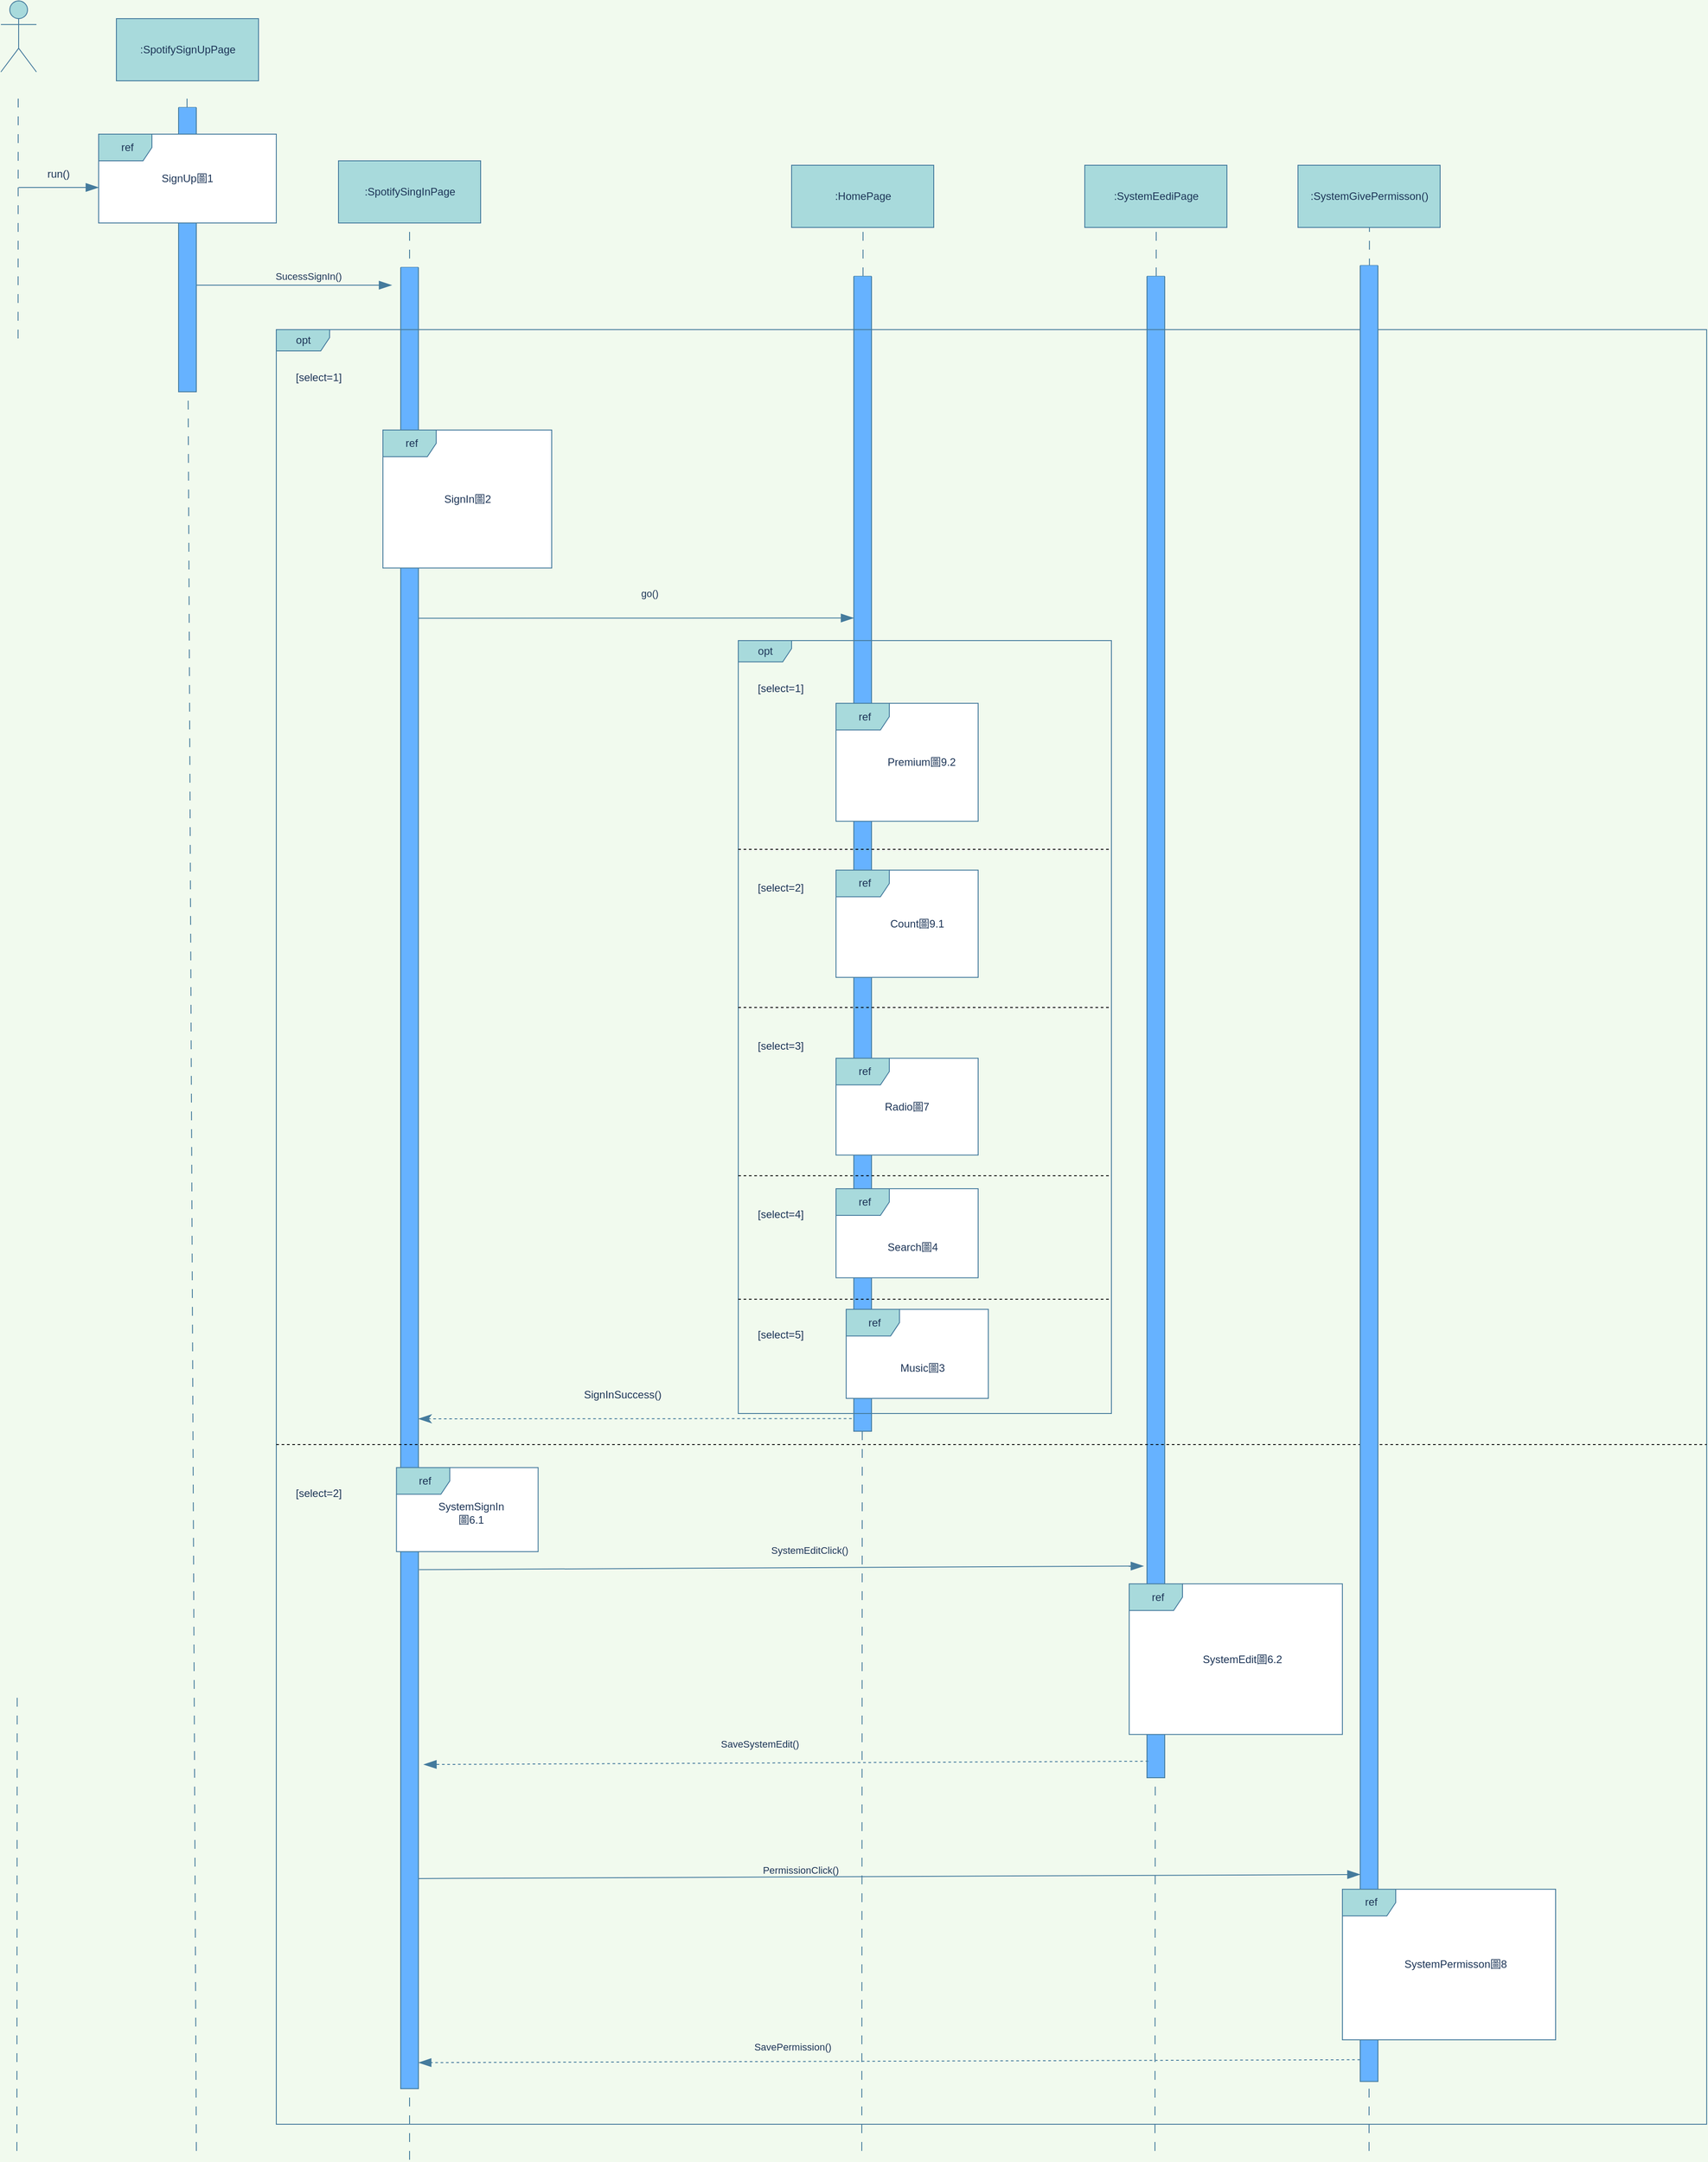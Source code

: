 <mxfile version="20.0.1" type="device" pages="12"><diagram id="8zM3htPc9qOiG6p8u3ti" name="合併"><mxGraphModel dx="1467" dy="796" grid="1" gridSize="10" guides="1" tooltips="1" connect="1" arrows="1" fold="1" page="1" pageScale="1" pageWidth="827" pageHeight="1169" background="#F1FAEE" math="0" shadow="0"><root><mxCell id="0"/><mxCell id="1" parent="0"/><mxCell id="nP4dMdxNo1GoZi_mhJ6E-3" value="" style="swimlane;startSize=0;strokeColor=#457B9D;swimlaneFillColor=#66B2FF;fillColor=#A8DADC;fontColor=#1D3557;" parent="1" vertex="1"><mxGeometry x="1530" y="320" width="20" height="1690" as="geometry"/></mxCell><mxCell id="yPGfKwIh8-IUKudeZ25h-3" value="" style="swimlane;startSize=0;strokeColor=#457B9D;swimlaneFillColor=#66B2FF;fillColor=#A8DADC;fontColor=#1D3557;" parent="1" vertex="1"><mxGeometry x="1200" y="320" width="20" height="1300" as="geometry"/></mxCell><mxCell id="C9Te9zwVXBxGLoxASN40-7" value="" style="endArrow=none;startArrow=none;endFill=0;startFill=0;endSize=8;html=1;verticalAlign=bottom;dashed=1;labelBackgroundColor=none;dashPattern=10 10;rounded=0;strokeColor=#457B9D;fontColor=#1D3557;" parent="1" edge="1"><mxGeometry x="-0.098" y="-100" width="160" relative="1" as="geometry"><mxPoint x="700" y="2440" as="sourcePoint"/><mxPoint x="700.007" y="260" as="targetPoint"/><mxPoint as="offset"/></mxGeometry></mxCell><mxCell id="C9Te9zwVXBxGLoxASN40-1" value="" style="swimlane;startSize=0;strokeColor=#457B9D;swimlaneFillColor=#66B2FF;fillColor=#A8DADC;fontColor=#1D3557;" parent="1" vertex="1"><mxGeometry x="440" y="130" width="20" height="320" as="geometry"/></mxCell><mxCell id="McwW_jxOgGnwZZcEUG3L-1" value="" style="shape=umlActor;verticalLabelPosition=bottom;verticalAlign=top;html=1;fillColor=#A8DADC;strokeColor=#457B9D;fontColor=#1D3557;" parent="1" vertex="1"><mxGeometry x="240" y="10" width="40" height="80" as="geometry"/></mxCell><mxCell id="McwW_jxOgGnwZZcEUG3L-2" value="" style="endArrow=none;startArrow=none;endFill=0;startFill=0;endSize=8;html=1;verticalAlign=bottom;dashed=1;labelBackgroundColor=none;dashPattern=10 10;rounded=0;strokeColor=#457B9D;fontColor=#1D3557;" parent="1" edge="1"><mxGeometry x="-0.098" y="-100" width="160" relative="1" as="geometry"><mxPoint x="258" y="2430" as="sourcePoint"/><mxPoint x="259.5" y="110" as="targetPoint"/><mxPoint as="offset"/></mxGeometry></mxCell><mxCell id="nu9o4PP4a3RNAkyiV7wd-1" value=":SpotifySignUpPage" style="text;html=1;align=center;verticalAlign=middle;dashed=0;fillColor=#A8DADC;strokeColor=#457B9D;fontColor=#1D3557;" parent="1" vertex="1"><mxGeometry x="370" y="30" width="160" height="70" as="geometry"/></mxCell><mxCell id="dyy99oC-aPrXocWBYchl-4" value="" style="endArrow=none;startArrow=none;endFill=0;startFill=0;endSize=8;html=1;verticalAlign=bottom;dashed=1;labelBackgroundColor=none;dashPattern=10 10;rounded=0;strokeColor=#457B9D;fontColor=#1D3557;" parent="1" source="C9Te9zwVXBxGLoxASN40-1" edge="1"><mxGeometry x="-0.098" y="-100" width="160" relative="1" as="geometry"><mxPoint x="449.5" y="1392.727" as="sourcePoint"/><mxPoint x="449.5" y="110" as="targetPoint"/><mxPoint as="offset"/></mxGeometry></mxCell><mxCell id="dyy99oC-aPrXocWBYchl-5" value="ref" style="shape=umlFrame;whiteSpace=wrap;html=1;width=60;height=30;boundedLbl=1;verticalAlign=middle;align=center;spacingLeft=5;rounded=0;sketch=0;fontColor=#1D3557;strokeColor=#457B9D;fillColor=#A8DADC;swimlaneFillColor=default;" parent="1" vertex="1"><mxGeometry x="350" y="160" width="200" height="100" as="geometry"/></mxCell><mxCell id="dyy99oC-aPrXocWBYchl-6" value="SignUp圖1" style="text;html=1;strokeColor=none;fillColor=none;align=center;verticalAlign=middle;whiteSpace=wrap;rounded=0;sketch=0;fontColor=#1D3557;" parent="1" vertex="1"><mxGeometry x="415" y="195" width="70" height="30" as="geometry"/></mxCell><mxCell id="dyy99oC-aPrXocWBYchl-7" value="" style="endArrow=blockThin;endFill=1;endSize=12;html=1;rounded=1;sketch=0;fontColor=#1D3557;strokeColor=#457B9D;fillColor=#A8DADC;curved=0;" parent="1" edge="1"><mxGeometry width="160" relative="1" as="geometry"><mxPoint x="260" y="220" as="sourcePoint"/><mxPoint x="350" y="220" as="targetPoint"/></mxGeometry></mxCell><mxCell id="dyy99oC-aPrXocWBYchl-8" value="run()" style="text;html=1;strokeColor=none;fillColor=none;align=center;verticalAlign=middle;whiteSpace=wrap;rounded=0;sketch=0;fontColor=#1D3557;" parent="1" vertex="1"><mxGeometry x="270" y="190" width="70" height="30" as="geometry"/></mxCell><mxCell id="C9Te9zwVXBxGLoxASN40-2" value="" style="endArrow=none;startArrow=none;endFill=0;startFill=0;endSize=8;html=1;verticalAlign=bottom;dashed=1;labelBackgroundColor=none;dashPattern=10 10;rounded=0;strokeColor=#457B9D;fontColor=#1D3557;" parent="1" target="C9Te9zwVXBxGLoxASN40-1" edge="1"><mxGeometry x="-0.098" y="-100" width="160" relative="1" as="geometry"><mxPoint x="460" y="2430" as="sourcePoint"/><mxPoint x="449.5" y="110" as="targetPoint"/><mxPoint as="offset"/></mxGeometry></mxCell><mxCell id="C9Te9zwVXBxGLoxASN40-3" value=":SpotifySingInPage" style="text;html=1;align=center;verticalAlign=middle;dashed=0;fillColor=#A8DADC;strokeColor=#457B9D;fontColor=#1D3557;" parent="1" vertex="1"><mxGeometry x="620" y="190" width="160" height="70" as="geometry"/></mxCell><mxCell id="C9Te9zwVXBxGLoxASN40-9" value="" style="endArrow=blockThin;endFill=1;endSize=12;html=1;rounded=1;sketch=0;fontColor=#1D3557;strokeColor=#457B9D;fillColor=#A8DADC;curved=0;" parent="1" edge="1"><mxGeometry width="160" relative="1" as="geometry"><mxPoint x="460" y="330" as="sourcePoint"/><mxPoint x="680" y="330" as="targetPoint"/></mxGeometry></mxCell><mxCell id="C9Te9zwVXBxGLoxASN40-10" value="SucessSignIn()" style="edgeLabel;html=1;align=center;verticalAlign=middle;resizable=0;points=[];fontColor=#1D3557;labelBackgroundColor=none;" parent="C9Te9zwVXBxGLoxASN40-9" vertex="1" connectable="0"><mxGeometry x="0.272" y="-1" relative="1" as="geometry"><mxPoint x="-14" y="-11" as="offset"/></mxGeometry></mxCell><mxCell id="yPGfKwIh8-IUKudeZ25h-1" value=":HomePage" style="text;html=1;align=center;verticalAlign=middle;dashed=0;fillColor=#A8DADC;strokeColor=#457B9D;fontColor=#1D3557;" parent="1" vertex="1"><mxGeometry x="1130" y="195" width="160" height="70" as="geometry"/></mxCell><mxCell id="yPGfKwIh8-IUKudeZ25h-2" value="" style="endArrow=none;startArrow=none;endFill=0;startFill=0;endSize=8;html=1;verticalAlign=bottom;dashed=1;labelBackgroundColor=none;dashPattern=10 10;rounded=0;strokeColor=#457B9D;fontColor=#1D3557;" parent="1" source="yPGfKwIh8-IUKudeZ25h-3" edge="1"><mxGeometry x="-0.098" y="-100" width="160" relative="1" as="geometry"><mxPoint x="1209.41" y="2405.909" as="sourcePoint"/><mxPoint x="1210.417" y="265" as="targetPoint"/><mxPoint as="offset"/></mxGeometry></mxCell><mxCell id="yPGfKwIh8-IUKudeZ25h-4" value="" style="endArrow=none;startArrow=none;endFill=0;startFill=0;endSize=8;html=1;verticalAlign=bottom;dashed=1;labelBackgroundColor=none;dashPattern=10 10;rounded=0;strokeColor=#457B9D;fontColor=#1D3557;" parent="1" target="yPGfKwIh8-IUKudeZ25h-3" edge="1"><mxGeometry x="-0.098" y="-100" width="160" relative="1" as="geometry"><mxPoint x="1209" y="2430" as="sourcePoint"/><mxPoint x="1210.417" y="265" as="targetPoint"/><mxPoint as="offset"/></mxGeometry></mxCell><mxCell id="7VWrg-0kEAiR-oMNWlW3-1" value=":SystemEediPage" style="text;html=1;align=center;verticalAlign=middle;dashed=0;fillColor=#A8DADC;strokeColor=#457B9D;fontColor=#1D3557;" parent="1" vertex="1"><mxGeometry x="1460" y="195" width="160" height="70" as="geometry"/></mxCell><mxCell id="C9Te9zwVXBxGLoxASN40-4" value="" style="swimlane;startSize=0;strokeColor=#457B9D;swimlaneFillColor=#66B2FF;fillColor=#A8DADC;fontColor=#1D3557;" parent="1" vertex="1"><mxGeometry x="690" y="310" width="20" height="2050" as="geometry"/></mxCell><mxCell id="JqT65a9-mmCyU60j9Gqg-2" value="" style="endArrow=classicThin;endFill=1;endSize=12;html=1;rounded=1;sketch=0;fontColor=#1D3557;strokeColor=#457B9D;fillColor=#A8DADC;curved=0;exitX=-0.114;exitY=0.989;exitDx=0;exitDy=0;exitPerimeter=0;dashed=1;" parent="1" source="yPGfKwIh8-IUKudeZ25h-3" edge="1"><mxGeometry width="160" relative="1" as="geometry"><mxPoint x="1040" y="1220" as="sourcePoint"/><mxPoint x="710" y="1606" as="targetPoint"/></mxGeometry></mxCell><mxCell id="IQ_4AyVWMHXjBzFx_kPv-2" value="" style="endArrow=none;startArrow=none;endFill=0;startFill=0;endSize=8;html=1;verticalAlign=bottom;dashed=1;labelBackgroundColor=none;dashPattern=10 10;rounded=0;strokeColor=#457B9D;fontColor=#1D3557;" parent="1" source="nP4dMdxNo1GoZi_mhJ6E-3" edge="1"><mxGeometry x="-0.098" y="-100" width="160" relative="1" as="geometry"><mxPoint x="1539.41" y="2400.909" as="sourcePoint"/><mxPoint x="1540.417" y="260" as="targetPoint"/><mxPoint as="offset"/></mxGeometry></mxCell><mxCell id="nP4dMdxNo1GoZi_mhJ6E-4" value="" style="endArrow=none;startArrow=none;endFill=0;startFill=0;endSize=8;html=1;verticalAlign=bottom;dashed=1;labelBackgroundColor=none;dashPattern=10 10;rounded=0;strokeColor=#457B9D;fontColor=#1D3557;" parent="1" target="nP4dMdxNo1GoZi_mhJ6E-3" edge="1"><mxGeometry x="-0.098" y="-100" width="160" relative="1" as="geometry"><mxPoint x="1539" y="2430" as="sourcePoint"/><mxPoint x="1540.417" y="260" as="targetPoint"/><mxPoint as="offset"/></mxGeometry></mxCell><mxCell id="-rbIk7O7m24_-IQJOp7o-2" value="" style="endArrow=blockThin;endFill=1;endSize=12;html=1;rounded=1;sketch=0;fontColor=#1D3557;strokeColor=#457B9D;fillColor=#A8DADC;curved=0;entryX=-0.186;entryY=0.859;entryDx=0;entryDy=0;entryPerimeter=0;exitX=1.035;exitY=0.715;exitDx=0;exitDy=0;exitPerimeter=0;" parent="1" source="C9Te9zwVXBxGLoxASN40-4" target="nP4dMdxNo1GoZi_mhJ6E-3" edge="1"><mxGeometry width="160" relative="1" as="geometry"><mxPoint x="710" y="1510" as="sourcePoint"/><mxPoint x="870" y="1550" as="targetPoint"/></mxGeometry></mxCell><mxCell id="-rbIk7O7m24_-IQJOp7o-3" value="SystemEditClick()" style="edgeLabel;html=1;align=center;verticalAlign=middle;resizable=0;points=[];fontColor=#1D3557;labelBackgroundColor=none;" parent="-rbIk7O7m24_-IQJOp7o-2" vertex="1" connectable="0"><mxGeometry x="0.075" y="-1" relative="1" as="geometry"><mxPoint x="1" y="-21" as="offset"/></mxGeometry></mxCell><mxCell id="-rbIk7O7m24_-IQJOp7o-4" value="" style="endArrow=blockThin;endFill=1;endSize=12;html=1;rounded=1;sketch=0;fontColor=#1D3557;strokeColor=#457B9D;fillColor=#A8DADC;curved=0;exitX=0.074;exitY=0.989;exitDx=0;exitDy=0;exitPerimeter=0;dashed=1;entryX=1.295;entryY=0.822;entryDx=0;entryDy=0;entryPerimeter=0;" parent="1" source="nP4dMdxNo1GoZi_mhJ6E-3" target="C9Te9zwVXBxGLoxASN40-4" edge="1"><mxGeometry width="160" relative="1" as="geometry"><mxPoint x="873.22" y="1977.762" as="sourcePoint"/><mxPoint x="710" y="1740" as="targetPoint"/></mxGeometry></mxCell><mxCell id="-rbIk7O7m24_-IQJOp7o-5" value="SaveSystemEdit()" style="edgeLabel;html=1;align=center;verticalAlign=middle;resizable=0;points=[];fontColor=#1D3557;labelBackgroundColor=none;" parent="-rbIk7O7m24_-IQJOp7o-4" vertex="1" connectable="0"><mxGeometry x="0.075" y="-1" relative="1" as="geometry"><mxPoint x="1" y="-21" as="offset"/></mxGeometry></mxCell><mxCell id="2LuQEa_QEgYYFNwIGV2J-1" value=":SystemGivePermisson()" style="text;html=1;align=center;verticalAlign=middle;dashed=0;fillColor=#A8DADC;strokeColor=#457B9D;fontColor=#1D3557;" parent="1" vertex="1"><mxGeometry x="1700" y="195" width="160" height="70" as="geometry"/></mxCell><mxCell id="2LuQEa_QEgYYFNwIGV2J-3" value="" style="endArrow=none;startArrow=none;endFill=0;startFill=0;endSize=8;html=1;verticalAlign=bottom;dashed=1;labelBackgroundColor=none;dashPattern=10 10;rounded=0;strokeColor=#457B9D;fontColor=#1D3557;" parent="1" edge="1"><mxGeometry x="-0.098" y="-100" width="160" relative="1" as="geometry"><mxPoint x="1780" y="2430" as="sourcePoint"/><mxPoint x="1780.417" y="265" as="targetPoint"/><mxPoint as="offset"/></mxGeometry></mxCell><mxCell id="dyy99oC-aPrXocWBYchl-1" value="opt" style="shape=umlFrame;tabWidth=110;tabHeight=30;tabPosition=left;html=1;boundedLbl=1;labelInHeader=1;width=60;height=24;rounded=0;labelBackgroundColor=none;sketch=0;fontColor=#1D3557;strokeColor=#457B9D;fillColor=#A8DADC;" parent="1" vertex="1"><mxGeometry x="550" y="380" width="1610" height="2020" as="geometry"/></mxCell><mxCell id="dyy99oC-aPrXocWBYchl-2" value="[select=1]" style="text;rounded=0;labelBackgroundColor=none;sketch=0;fontColor=#1D3557;strokeColor=none;fillColor=none;" parent="dyy99oC-aPrXocWBYchl-1" vertex="1"><mxGeometry width="100" height="20" relative="1" as="geometry"><mxPoint x="20" y="40" as="offset"/></mxGeometry></mxCell><mxCell id="dyy99oC-aPrXocWBYchl-3" value="[select=2]" style="line;strokeWidth=1;dashed=1;labelPosition=center;verticalLabelPosition=bottom;align=left;verticalAlign=top;spacingLeft=20;spacingTop=15;rounded=0;labelBackgroundColor=none;sketch=0;fontColor=#1D3557;fillColor=none;" parent="dyy99oC-aPrXocWBYchl-1" vertex="1"><mxGeometry y="1228.951" width="1610" height="51.983" as="geometry"/></mxCell><mxCell id="C9Te9zwVXBxGLoxASN40-8" value="ref" style="shape=umlFrame;whiteSpace=wrap;html=1;width=60;height=30;boundedLbl=1;verticalAlign=middle;align=center;spacingLeft=5;rounded=0;sketch=0;fontColor=#1D3557;strokeColor=#457B9D;fillColor=#A8DADC;swimlaneFillColor=default;" parent="dyy99oC-aPrXocWBYchl-1" vertex="1"><mxGeometry x="120" y="113.007" width="190" height="155.385" as="geometry"/></mxCell><mxCell id="C9Te9zwVXBxGLoxASN40-11" value="SignIn圖2" style="text;html=1;strokeColor=none;fillColor=none;align=center;verticalAlign=middle;whiteSpace=wrap;rounded=0;sketch=0;fontColor=#1D3557;" parent="dyy99oC-aPrXocWBYchl-1" vertex="1"><mxGeometry x="168.52" y="171.587" width="92.95" height="38.225" as="geometry"/></mxCell><mxCell id="7FxMYErm9DxnlzG9dQwZ-1" value="ref" style="shape=umlFrame;whiteSpace=wrap;html=1;width=60;height=30;boundedLbl=1;verticalAlign=middle;align=center;spacingLeft=5;rounded=0;sketch=0;fontColor=#1D3557;strokeColor=#457B9D;fillColor=#A8DADC;swimlaneFillColor=default;" parent="dyy99oC-aPrXocWBYchl-1" vertex="1"><mxGeometry x="135.26" y="1280.932" width="159.46" height="94.591" as="geometry"/></mxCell><mxCell id="7FxMYErm9DxnlzG9dQwZ-2" value="SystemSignIn圖6.1" style="text;html=1;strokeColor=none;fillColor=none;align=center;verticalAlign=middle;whiteSpace=wrap;rounded=0;sketch=0;fontColor=#1D3557;" parent="dyy99oC-aPrXocWBYchl-1" vertex="1"><mxGeometry x="182.64" y="1292.956" width="72.62" height="78.6" as="geometry"/></mxCell><mxCell id="k7CMcIwXaLQqoqe02lRu-1" value="opt" style="shape=umlFrame;tabWidth=110;tabHeight=30;tabPosition=left;html=1;boundedLbl=1;labelInHeader=1;width=60;height=24;rounded=0;labelBackgroundColor=none;sketch=0;fontColor=#1D3557;strokeColor=#457B9D;fillColor=#A8DADC;" parent="dyy99oC-aPrXocWBYchl-1" vertex="1"><mxGeometry x="520" y="350.0" width="420" height="870" as="geometry"/></mxCell><mxCell id="k7CMcIwXaLQqoqe02lRu-2" value="[select=1]" style="text;rounded=0;labelBackgroundColor=none;sketch=0;fontColor=#1D3557;strokeColor=none;fillColor=none;" parent="k7CMcIwXaLQqoqe02lRu-1" vertex="1"><mxGeometry width="100" height="20" relative="1" as="geometry"><mxPoint x="20" y="40" as="offset"/></mxGeometry></mxCell><mxCell id="k7CMcIwXaLQqoqe02lRu-3" value="[select=2]" style="line;strokeWidth=1;dashed=1;labelPosition=center;verticalLabelPosition=bottom;align=left;verticalAlign=top;spacingLeft=20;spacingTop=15;rounded=0;labelBackgroundColor=none;sketch=0;fontColor=#1D3557;fillColor=none;" parent="k7CMcIwXaLQqoqe02lRu-1" vertex="1"><mxGeometry y="220.352" width="420" height="29.382" as="geometry"/></mxCell><mxCell id="k7CMcIwXaLQqoqe02lRu-10" value="[select=3]" style="line;strokeWidth=1;dashed=1;labelPosition=center;verticalLabelPosition=bottom;align=left;verticalAlign=top;spacingLeft=20;spacingTop=15;rounded=0;labelBackgroundColor=none;sketch=0;fontColor=#1D3557;fillColor=none;" parent="k7CMcIwXaLQqoqe02lRu-1" vertex="1"><mxGeometry y="398.274" width="420" height="29.382" as="geometry"/></mxCell><mxCell id="yPGfKwIh8-IUKudeZ25h-5" value="ref" style="shape=umlFrame;whiteSpace=wrap;html=1;width=60;height=30;boundedLbl=1;verticalAlign=middle;align=center;spacingLeft=5;rounded=0;sketch=0;fontColor=#1D3557;strokeColor=#457B9D;fillColor=#A8DADC;swimlaneFillColor=default;" parent="k7CMcIwXaLQqoqe02lRu-1" vertex="1"><mxGeometry x="110" y="70.629" width="160" height="132.783" as="geometry"/></mxCell><mxCell id="TM9QpB-2LMWKSNTqUXBA-1" value="[select=4]" style="line;strokeWidth=1;dashed=1;labelPosition=center;verticalLabelPosition=bottom;align=left;verticalAlign=top;spacingLeft=20;spacingTop=15;rounded=0;labelBackgroundColor=none;sketch=0;fontColor=#1D3557;fillColor=none;" parent="k7CMcIwXaLQqoqe02lRu-1" vertex="1"><mxGeometry y="587.643" width="420" height="29.382" as="geometry"/></mxCell><mxCell id="TM9QpB-2LMWKSNTqUXBA-2" value="ref" style="shape=umlFrame;whiteSpace=wrap;html=1;width=60;height=30;boundedLbl=1;verticalAlign=middle;align=center;spacingLeft=5;rounded=0;sketch=0;fontColor=#1D3557;strokeColor=#457B9D;fillColor=#A8DADC;swimlaneFillColor=default;" parent="k7CMcIwXaLQqoqe02lRu-1" vertex="1"><mxGeometry x="110" y="258.349" width="160" height="120.762" as="geometry"/></mxCell><mxCell id="p9eyDtS_m8o0-3-F8Gga-2" value="ref" style="shape=umlFrame;whiteSpace=wrap;html=1;width=60;height=30;boundedLbl=1;verticalAlign=middle;align=center;spacingLeft=5;rounded=0;sketch=0;fontColor=#1D3557;strokeColor=#457B9D;fillColor=#A8DADC;swimlaneFillColor=default;" parent="k7CMcIwXaLQqoqe02lRu-1" vertex="1"><mxGeometry x="110" y="470.109" width="160" height="109.052" as="geometry"/></mxCell><mxCell id="p9eyDtS_m8o0-3-F8Gga-3" value="ref" style="shape=umlFrame;whiteSpace=wrap;html=1;width=60;height=30;boundedLbl=1;verticalAlign=middle;align=center;spacingLeft=5;rounded=0;sketch=0;fontColor=#1D3557;strokeColor=#457B9D;fillColor=#A8DADC;swimlaneFillColor=default;" parent="k7CMcIwXaLQqoqe02lRu-1" vertex="1"><mxGeometry x="110" y="617.018" width="160" height="100.294" as="geometry"/></mxCell><mxCell id="p9eyDtS_m8o0-3-F8Gga-29" value="Premium圖9.2" style="text;html=1;strokeColor=none;fillColor=none;align=center;verticalAlign=middle;whiteSpace=wrap;rounded=0;sketch=0;fontColor=#1D3557;" parent="k7CMcIwXaLQqoqe02lRu-1" vertex="1"><mxGeometry x="162.89" y="117.91" width="87.11" height="38.22" as="geometry"/></mxCell><mxCell id="pS9cJvlUodSDiso3lC2n-18" value="Count圖9.1" style="text;html=1;strokeColor=none;fillColor=none;align=center;verticalAlign=middle;whiteSpace=wrap;rounded=0;sketch=0;fontColor=#1D3557;" parent="k7CMcIwXaLQqoqe02lRu-1" vertex="1"><mxGeometry x="162.89" y="299.61" width="77.11" height="38.225" as="geometry"/></mxCell><mxCell id="pS9cJvlUodSDiso3lC2n-19" value="Radio圖7" style="text;html=1;strokeColor=none;fillColor=none;align=center;verticalAlign=middle;whiteSpace=wrap;rounded=0;sketch=0;fontColor=#1D3557;" parent="k7CMcIwXaLQqoqe02lRu-1" vertex="1"><mxGeometry x="162.893" y="505.523" width="54.221" height="38.225" as="geometry"/></mxCell><mxCell id="pS9cJvlUodSDiso3lC2n-20" value="Search圖4" style="text;html=1;strokeColor=none;fillColor=none;align=center;verticalAlign=middle;whiteSpace=wrap;rounded=0;sketch=0;fontColor=#1D3557;" parent="k7CMcIwXaLQqoqe02lRu-1" vertex="1"><mxGeometry x="162.89" y="663.916" width="67.11" height="38.225" as="geometry"/></mxCell><mxCell id="9nPmG7_cqvassc3h6-jg-1" value="[select=5]" style="line;strokeWidth=1;dashed=1;labelPosition=center;verticalLabelPosition=bottom;align=left;verticalAlign=top;spacingLeft=20;spacingTop=15;rounded=0;labelBackgroundColor=none;sketch=0;fontColor=#1D3557;fillColor=none;" parent="k7CMcIwXaLQqoqe02lRu-1" vertex="1"><mxGeometry y="730" width="420" height="22.69" as="geometry"/></mxCell><mxCell id="9nPmG7_cqvassc3h6-jg-2" value="ref" style="shape=umlFrame;whiteSpace=wrap;html=1;width=60;height=30;boundedLbl=1;verticalAlign=middle;align=center;spacingLeft=5;rounded=0;sketch=0;fontColor=#1D3557;strokeColor=#457B9D;fillColor=#A8DADC;swimlaneFillColor=default;" parent="k7CMcIwXaLQqoqe02lRu-1" vertex="1"><mxGeometry x="121.45" y="752.688" width="160" height="100.294" as="geometry"/></mxCell><mxCell id="9nPmG7_cqvassc3h6-jg-3" value="Music圖3" style="text;html=1;strokeColor=none;fillColor=none;align=center;verticalAlign=middle;whiteSpace=wrap;rounded=0;sketch=0;fontColor=#1D3557;" parent="k7CMcIwXaLQqoqe02lRu-1" vertex="1"><mxGeometry x="174.34" y="799.586" width="67.11" height="38.225" as="geometry"/></mxCell><mxCell id="7VWrg-0kEAiR-oMNWlW3-10" value="" style="endArrow=blockThin;endFill=1;endSize=12;html=1;rounded=1;sketch=0;fontColor=#1D3557;strokeColor=#457B9D;fillColor=#A8DADC;curved=0;" parent="dyy99oC-aPrXocWBYchl-1" edge="1"><mxGeometry width="160" relative="1" as="geometry"><mxPoint x="160" y="324.895" as="sourcePoint"/><mxPoint x="650" y="324.643" as="targetPoint"/></mxGeometry></mxCell><mxCell id="JqT65a9-mmCyU60j9Gqg-1" value="go()" style="edgeLabel;html=1;align=center;verticalAlign=middle;resizable=0;points=[];fontColor=#1D3557;labelBackgroundColor=none;" parent="dyy99oC-aPrXocWBYchl-1" vertex="1" connectable="0"><mxGeometry x="420" y="296.643" as="geometry"/></mxCell><mxCell id="q2fjkl1vU5KerfEF_Cle-1" value="SignInSuccess()" style="text;html=1;strokeColor=none;fillColor=none;align=center;verticalAlign=middle;whiteSpace=wrap;rounded=0;fontColor=#1D3557;" parent="dyy99oC-aPrXocWBYchl-1" vertex="1"><mxGeometry x="360" y="1177.626" width="60" height="42.378" as="geometry"/></mxCell><mxCell id="nP4dMdxNo1GoZi_mhJ6E-1" value="ref" style="shape=umlFrame;whiteSpace=wrap;html=1;width=60;height=30;boundedLbl=1;verticalAlign=middle;align=center;spacingLeft=5;rounded=0;sketch=0;fontColor=#1D3557;strokeColor=#457B9D;fillColor=#A8DADC;swimlaneFillColor=default;" parent="dyy99oC-aPrXocWBYchl-1" vertex="1"><mxGeometry x="960" y="1411.758" width="240" height="169.51" as="geometry"/></mxCell><mxCell id="nP4dMdxNo1GoZi_mhJ6E-2" value="SystemEdit圖6.2" style="text;html=1;strokeColor=none;fillColor=none;align=center;verticalAlign=middle;whiteSpace=wrap;rounded=0;sketch=0;fontColor=#1D3557;" parent="dyy99oC-aPrXocWBYchl-1" vertex="1"><mxGeometry x="1034.76" y="1439.176" width="105.24" height="114.674" as="geometry"/></mxCell><mxCell id="2LuQEa_QEgYYFNwIGV2J-4" value="" style="swimlane;startSize=0;strokeColor=#457B9D;swimlaneFillColor=#66B2FF;fillColor=#A8DADC;fontColor=#1D3557;" parent="dyy99oC-aPrXocWBYchl-1" vertex="1"><mxGeometry x="1220" y="-72.143" width="20" height="2044.048" as="geometry"/></mxCell><mxCell id="2LuQEa_QEgYYFNwIGV2J-5" value="ref" style="shape=umlFrame;whiteSpace=wrap;html=1;width=60;height=30;boundedLbl=1;verticalAlign=middle;align=center;spacingLeft=5;rounded=0;sketch=0;fontColor=#1D3557;strokeColor=#457B9D;fillColor=#A8DADC;swimlaneFillColor=default;" parent="dyy99oC-aPrXocWBYchl-1" vertex="1"><mxGeometry x="1200" y="1755.471" width="240" height="169.51" as="geometry"/></mxCell><mxCell id="2LuQEa_QEgYYFNwIGV2J-6" value="SystemPermisson圖8" style="text;html=1;strokeColor=none;fillColor=none;align=center;verticalAlign=middle;whiteSpace=wrap;rounded=0;sketch=0;fontColor=#1D3557;" parent="dyy99oC-aPrXocWBYchl-1" vertex="1"><mxGeometry x="1260" y="1782.89" width="135.24" height="114.671" as="geometry"/></mxCell><mxCell id="2LuQEa_QEgYYFNwIGV2J-7" value="" style="endArrow=blockThin;endFill=1;endSize=12;html=1;rounded=1;sketch=0;fontColor=#1D3557;strokeColor=#457B9D;fillColor=#A8DADC;curved=0;entryX=0.001;entryY=0.886;entryDx=0;entryDy=0;entryPerimeter=0;" parent="dyy99oC-aPrXocWBYchl-1" target="2LuQEa_QEgYYFNwIGV2J-4" edge="1"><mxGeometry width="160" relative="1" as="geometry"><mxPoint x="160" y="1743.452" as="sourcePoint"/><mxPoint x="320" y="1743.452" as="targetPoint"/></mxGeometry></mxCell><mxCell id="2LuQEa_QEgYYFNwIGV2J-8" value="PermissionClick()" style="edgeLabel;html=1;align=center;verticalAlign=middle;resizable=0;points=[];fontColor=#1D3557;labelBackgroundColor=none;" parent="2LuQEa_QEgYYFNwIGV2J-7" vertex="1" connectable="0"><mxGeometry x="-0.189" y="2" relative="1" as="geometry"><mxPoint y="-6" as="offset"/></mxGeometry></mxCell><mxCell id="2LuQEa_QEgYYFNwIGV2J-9" value="" style="endArrow=blockThin;endFill=1;endSize=12;html=1;rounded=1;sketch=0;fontColor=#1D3557;strokeColor=#457B9D;fillColor=#A8DADC;curved=0;exitX=-0.004;exitY=0.988;exitDx=0;exitDy=0;exitPerimeter=0;dashed=1;" parent="dyy99oC-aPrXocWBYchl-1" source="2LuQEa_QEgYYFNwIGV2J-4" edge="1"><mxGeometry width="160" relative="1" as="geometry"><mxPoint x="977.24" y="1947.857" as="sourcePoint"/><mxPoint x="160" y="1950.671" as="targetPoint"/></mxGeometry></mxCell><mxCell id="2LuQEa_QEgYYFNwIGV2J-10" value="SavePermission()" style="edgeLabel;html=1;align=center;verticalAlign=middle;resizable=0;points=[];fontColor=#1D3557;labelBackgroundColor=none;" parent="2LuQEa_QEgYYFNwIGV2J-9" vertex="1" connectable="0"><mxGeometry x="0.075" y="-1" relative="1" as="geometry"><mxPoint x="-70" y="-15" as="offset"/></mxGeometry></mxCell></root></mxGraphModel></diagram><diagram id="53_kQjZU_Wa36iA7nbJE" name="註冊作業(圖1)"><mxGraphModel dx="1487" dy="677" grid="1" gridSize="10" guides="1" tooltips="1" connect="1" arrows="1" fold="1" page="1" pageScale="1" pageWidth="827" pageHeight="1169" background="#F1FAEE" math="0" shadow="0"><root><mxCell id="0"/><mxCell id="1" parent="0"/><mxCell id="oZZmLhGPtwPxrPGCCoyU-26" value="" style="endArrow=none;startArrow=none;endFill=0;startFill=0;endSize=8;html=1;verticalAlign=bottom;dashed=1;labelBackgroundColor=none;dashPattern=10 10;rounded=0;exitX=0.5;exitY=1;exitDx=0;exitDy=0;strokeColor=#457B9D;fontColor=#1D3557;" parent="1" source="oZZmLhGPtwPxrPGCCoyU-6" edge="1"><mxGeometry width="160" relative="1" as="geometry"><mxPoint x="520" y="160" as="sourcePoint"/><mxPoint x="540" y="600" as="targetPoint"/></mxGeometry></mxCell><mxCell id="oZZmLhGPtwPxrPGCCoyU-1" value="opt" style="shape=umlFrame;tabPosition=left;html=1;boundedLbl=1;labelInHeader=1;width=50;height=30;swimlaneFillColor=none;fillColor=#A8DADC;strokeColor=#457B9D;fontColor=#1D3557;" parent="1" vertex="1"><mxGeometry x="170" y="160" width="570" height="400" as="geometry"/></mxCell><mxCell id="oZZmLhGPtwPxrPGCCoyU-3" value="" style="shape=umlActor;verticalLabelPosition=bottom;verticalAlign=top;html=1;fillColor=#A8DADC;strokeColor=#457B9D;fontColor=#1D3557;" parent="1" vertex="1"><mxGeometry x="240" y="10" width="40" height="80" as="geometry"/></mxCell><mxCell id="oZZmLhGPtwPxrPGCCoyU-4" value="" style="endArrow=none;startArrow=none;endFill=0;startFill=0;endSize=8;html=1;verticalAlign=bottom;dashed=1;labelBackgroundColor=none;dashPattern=10 10;rounded=0;strokeColor=#457B9D;fontColor=#1D3557;" parent="1" edge="1"><mxGeometry x="-0.098" y="-100" width="160" relative="1" as="geometry"><mxPoint x="260" y="600" as="sourcePoint"/><mxPoint x="260" y="120" as="targetPoint"/><mxPoint as="offset"/></mxGeometry></mxCell><mxCell id="oZZmLhGPtwPxrPGCCoyU-6" value=":SpotifySignUpPage" style="text;html=1;align=center;verticalAlign=middle;dashed=0;fillColor=#A8DADC;strokeColor=#457B9D;fontColor=#1D3557;" parent="1" vertex="1"><mxGeometry x="460" y="50" width="160" height="70" as="geometry"/></mxCell><mxCell id="oZZmLhGPtwPxrPGCCoyU-18" style="edgeStyle=orthogonalEdgeStyle;rounded=0;orthogonalLoop=1;jettySize=auto;html=1;exitX=1;exitY=0.5;exitDx=0;exitDy=0;entryX=1;entryY=0.5;entryDx=0;entryDy=0;labelBackgroundColor=#F1FAEE;strokeColor=#457B9D;fontColor=#1D3557;" parent="1" source="oZZmLhGPtwPxrPGCCoyU-8" target="oZZmLhGPtwPxrPGCCoyU-9" edge="1"><mxGeometry relative="1" as="geometry"><Array as="points"><mxPoint x="570" y="280"/><mxPoint x="570" y="360"/></Array></mxGeometry></mxCell><mxCell id="oZZmLhGPtwPxrPGCCoyU-8" value="" style="swimlane;startSize=0;swimlaneFillColor=#66B2FF;fillColor=#A8DADC;strokeColor=#457B9D;fontColor=#1D3557;" parent="1" vertex="1"><mxGeometry x="530" y="260" width="20" height="40" as="geometry"/></mxCell><mxCell id="oZZmLhGPtwPxrPGCCoyU-9" value="" style="swimlane;startSize=0;swimlaneFillColor=#66B2FF;fillColor=#A8DADC;strokeColor=#457B9D;fontColor=#1D3557;" parent="1" vertex="1"><mxGeometry x="530" y="340" width="20" height="40" as="geometry"/></mxCell><mxCell id="oZZmLhGPtwPxrPGCCoyU-23" style="edgeStyle=orthogonalEdgeStyle;rounded=0;orthogonalLoop=1;jettySize=auto;html=1;exitX=1;exitY=0.5;exitDx=0;exitDy=0;entryX=1;entryY=0.5;entryDx=0;entryDy=0;labelBackgroundColor=#F1FAEE;strokeColor=#457B9D;fontColor=#1D3557;" parent="1" source="oZZmLhGPtwPxrPGCCoyU-10" target="oZZmLhGPtwPxrPGCCoyU-12" edge="1"><mxGeometry relative="1" as="geometry"/></mxCell><mxCell id="oZZmLhGPtwPxrPGCCoyU-10" value="" style="swimlane;startSize=0;swimlaneFillColor=#66B2FF;fillColor=#A8DADC;strokeColor=#457B9D;fontColor=#1D3557;" parent="1" vertex="1"><mxGeometry x="530" y="420" width="20" height="40" as="geometry"/></mxCell><mxCell id="oZZmLhGPtwPxrPGCCoyU-13" value="" style="html=1;verticalAlign=bottom;labelBackgroundColor=none;endArrow=block;endFill=1;rounded=0;entryX=0;entryY=0.5;entryDx=0;entryDy=0;strokeColor=#457B9D;fontColor=#1D3557;" parent="1" target="oZZmLhGPtwPxrPGCCoyU-7" edge="1"><mxGeometry width="160" relative="1" as="geometry"><mxPoint x="260" y="200" as="sourcePoint"/><mxPoint x="420" y="200" as="targetPoint"/></mxGeometry></mxCell><mxCell id="oZZmLhGPtwPxrPGCCoyU-20" value="&lt;div&gt;onWeb()&lt;br&gt;&lt;/div&gt;" style="edgeLabel;html=1;align=center;verticalAlign=middle;resizable=0;points=[];labelBackgroundColor=#F1FAEE;fontColor=#1D3557;" parent="oZZmLhGPtwPxrPGCCoyU-13" vertex="1" connectable="0"><mxGeometry x="-0.06" y="1" relative="1" as="geometry"><mxPoint y="-9" as="offset"/></mxGeometry></mxCell><mxCell id="oZZmLhGPtwPxrPGCCoyU-14" value="" style="html=1;verticalAlign=bottom;labelBackgroundColor=none;endArrow=block;endFill=1;rounded=0;entryX=0;entryY=0.5;entryDx=0;entryDy=0;strokeColor=#457B9D;fontColor=#1D3557;" parent="1" edge="1"><mxGeometry width="160" relative="1" as="geometry"><mxPoint x="260" y="279.66" as="sourcePoint"/><mxPoint x="530" y="279.66" as="targetPoint"/></mxGeometry></mxCell><mxCell id="oZZmLhGPtwPxrPGCCoyU-21" value="onSignUpClick()" style="edgeLabel;html=1;align=center;verticalAlign=middle;resizable=0;points=[];labelBackgroundColor=#F1FAEE;fontColor=#1D3557;" parent="oZZmLhGPtwPxrPGCCoyU-14" vertex="1" connectable="0"><mxGeometry x="-0.066" y="-1" relative="1" as="geometry"><mxPoint y="-11" as="offset"/></mxGeometry></mxCell><mxCell id="oZZmLhGPtwPxrPGCCoyU-15" value="" style="html=1;verticalAlign=bottom;labelBackgroundColor=none;endArrow=block;endFill=1;rounded=0;entryX=0;entryY=0.5;entryDx=0;entryDy=0;strokeColor=#457B9D;fontColor=#1D3557;" parent="1" edge="1"><mxGeometry width="160" relative="1" as="geometry"><mxPoint x="260" y="439.66" as="sourcePoint"/><mxPoint x="530" y="439.66" as="targetPoint"/></mxGeometry></mxCell><mxCell id="oZZmLhGPtwPxrPGCCoyU-22" value="&lt;span style=&quot;font-size: 12px;&quot;&gt;SpotifySignUpClick()&lt;/span&gt;" style="edgeLabel;html=1;align=center;verticalAlign=middle;resizable=0;points=[];labelBackgroundColor=none;fontColor=#1D3557;" parent="oZZmLhGPtwPxrPGCCoyU-15" vertex="1" connectable="0"><mxGeometry x="0.083" relative="1" as="geometry"><mxPoint x="-16" y="-10" as="offset"/></mxGeometry></mxCell><mxCell id="oZZmLhGPtwPxrPGCCoyU-24" value="&lt;span style=&quot;font-size: 11px; background-color: rgb(241, 250, 238);&quot;&gt;inputformat(email,username,&lt;br&gt;birth,notice,passwd)&lt;/span&gt;" style="text;html=1;strokeColor=none;fillColor=none;align=center;verticalAlign=middle;whiteSpace=wrap;rounded=0;fontColor=#1D3557;" parent="1" vertex="1"><mxGeometry x="620" y="300" width="60" height="30" as="geometry"/></mxCell><mxCell id="oZZmLhGPtwPxrPGCCoyU-25" value="Show()" style="text;html=1;strokeColor=none;fillColor=none;align=center;verticalAlign=middle;whiteSpace=wrap;rounded=0;fontColor=#1D3557;" parent="1" vertex="1"><mxGeometry x="570" y="460" width="60" height="30" as="geometry"/></mxCell><mxCell id="oZZmLhGPtwPxrPGCCoyU-12" value="" style="swimlane;startSize=0;swimlaneFillColor=#66B2FF;fillColor=#A8DADC;strokeColor=#457B9D;fontColor=#1D3557;" parent="1" vertex="1"><mxGeometry x="530" y="500" width="20" height="40" as="geometry"/></mxCell><mxCell id="oZZmLhGPtwPxrPGCCoyU-7" value="" style="swimlane;startSize=0;strokeColor=#457B9D;swimlaneFillColor=#66B2FF;fillColor=#A8DADC;fontColor=#1D3557;" parent="1" vertex="1"><mxGeometry x="530" y="180" width="20" height="40" as="geometry"/></mxCell><mxCell id="Jx3-Q2Q_qGnJ7DQeXOjU-1" value="browser" style="text;html=1;strokeColor=none;fillColor=none;align=center;verticalAlign=middle;whiteSpace=wrap;rounded=0;" parent="1" vertex="1"><mxGeometry x="230" y="90" width="60" height="30" as="geometry"/></mxCell></root></mxGraphModel></diagram><diagram id="UVsTYxPEzILmUuf_Nc7Y" name="登入作業(圖2)"><mxGraphModel dx="1487" dy="677" grid="1" gridSize="10" guides="1" tooltips="1" connect="1" arrows="1" fold="1" page="1" pageScale="1" pageWidth="827" pageHeight="1169" background="#F1FAEE" math="0" shadow="0"><root><mxCell id="0"/><mxCell id="1" parent="0"/><mxCell id="QW5_86sDwAYt49eBHqRV-29" value="" style="endArrow=none;startArrow=none;endFill=0;startFill=0;endSize=8;html=1;verticalAlign=bottom;dashed=1;labelBackgroundColor=none;dashPattern=10 10;rounded=0;exitX=0.5;exitY=1;exitDx=0;exitDy=0;strokeColor=#457B9D;fontColor=#1D3557;" parent="1" source="QW5_86sDwAYt49eBHqRV-5" edge="1"><mxGeometry width="160" relative="1" as="geometry"><mxPoint x="540" y="120" as="sourcePoint"/><mxPoint x="540" y="600" as="targetPoint"/></mxGeometry></mxCell><mxCell id="QW5_86sDwAYt49eBHqRV-2" value="opt" style="shape=umlFrame;tabPosition=left;html=1;boundedLbl=1;labelInHeader=1;width=50;height=30;swimlaneFillColor=none;fillColor=#A8DADC;strokeColor=#457B9D;fontColor=#1D3557;" parent="1" vertex="1"><mxGeometry x="200" y="150" width="720" height="400" as="geometry"/></mxCell><mxCell id="QW5_86sDwAYt49eBHqRV-3" value="" style="shape=umlActor;verticalLabelPosition=bottom;verticalAlign=top;html=1;fillColor=#A8DADC;strokeColor=#457B9D;fontColor=#1D3557;" parent="1" vertex="1"><mxGeometry x="240" y="10" width="40" height="80" as="geometry"/></mxCell><mxCell id="QW5_86sDwAYt49eBHqRV-4" value="" style="endArrow=none;startArrow=none;endFill=0;startFill=0;endSize=8;html=1;verticalAlign=bottom;dashed=1;labelBackgroundColor=none;dashPattern=10 10;rounded=0;strokeColor=#457B9D;fontColor=#1D3557;" parent="1" edge="1"><mxGeometry x="-0.098" y="-100" width="160" relative="1" as="geometry"><mxPoint x="260" y="600" as="sourcePoint"/><mxPoint x="260" y="120" as="targetPoint"/><mxPoint as="offset"/></mxGeometry></mxCell><mxCell id="QW5_86sDwAYt49eBHqRV-5" value=":SpotifySingInPage" style="text;html=1;align=center;verticalAlign=middle;dashed=0;fillColor=#A8DADC;strokeColor=#457B9D;fontColor=#1D3557;" parent="1" vertex="1"><mxGeometry x="460" y="50" width="160" height="70" as="geometry"/></mxCell><mxCell id="QW5_86sDwAYt49eBHqRV-6" style="edgeStyle=orthogonalEdgeStyle;rounded=0;orthogonalLoop=1;jettySize=auto;html=1;exitX=1;exitY=0.5;exitDx=0;exitDy=0;entryX=1;entryY=0.5;entryDx=0;entryDy=0;labelBackgroundColor=#F1FAEE;strokeColor=#457B9D;fontColor=#1D3557;" parent="1" source="QW5_86sDwAYt49eBHqRV-7" target="QW5_86sDwAYt49eBHqRV-8" edge="1"><mxGeometry relative="1" as="geometry"><Array as="points"><mxPoint x="570" y="280"/><mxPoint x="570" y="360"/></Array></mxGeometry></mxCell><mxCell id="QW5_86sDwAYt49eBHqRV-7" value="" style="swimlane;startSize=0;swimlaneFillColor=#66B2FF;fillColor=#A8DADC;strokeColor=#457B9D;fontColor=#1D3557;" parent="1" vertex="1"><mxGeometry x="530" y="260" width="20" height="40" as="geometry"/></mxCell><mxCell id="QW5_86sDwAYt49eBHqRV-8" value="" style="swimlane;startSize=0;swimlaneFillColor=#66B2FF;fillColor=#A8DADC;strokeColor=#457B9D;fontColor=#1D3557;" parent="1" vertex="1"><mxGeometry x="530" y="340" width="20" height="40" as="geometry"/></mxCell><mxCell id="QW5_86sDwAYt49eBHqRV-26" style="edgeStyle=orthogonalEdgeStyle;rounded=0;orthogonalLoop=1;jettySize=auto;html=1;exitX=1.113;exitY=0.378;exitDx=0;exitDy=0;entryX=0;entryY=0.25;entryDx=0;entryDy=0;strokeColor=#457B9D;exitPerimeter=0;" parent="1" source="QW5_86sDwAYt49eBHqRV-10" target="QW5_86sDwAYt49eBHqRV-24" edge="1"><mxGeometry relative="1" as="geometry"/></mxCell><mxCell id="QW5_86sDwAYt49eBHqRV-32" style="edgeStyle=orthogonalEdgeStyle;rounded=0;orthogonalLoop=1;jettySize=auto;html=1;exitX=0;exitY=0.75;exitDx=0;exitDy=0;dashed=1;strokeColor=#457B9D;" parent="1" source="QW5_86sDwAYt49eBHqRV-10" edge="1"><mxGeometry relative="1" as="geometry"><mxPoint x="260" y="479.857" as="targetPoint"/></mxGeometry></mxCell><mxCell id="QW5_86sDwAYt49eBHqRV-10" value="" style="swimlane;startSize=0;swimlaneFillColor=#66B2FF;fillColor=#A8DADC;strokeColor=#457B9D;fontColor=#1D3557;" parent="1" vertex="1"><mxGeometry x="530" y="420" width="20" height="80" as="geometry"/></mxCell><mxCell id="QW5_86sDwAYt49eBHqRV-11" value="" style="html=1;verticalAlign=bottom;labelBackgroundColor=none;endArrow=block;endFill=1;rounded=0;entryX=0;entryY=0.5;entryDx=0;entryDy=0;strokeColor=#457B9D;fontColor=#1D3557;" parent="1" target="QW5_86sDwAYt49eBHqRV-20" edge="1"><mxGeometry width="160" relative="1" as="geometry"><mxPoint x="260" y="200" as="sourcePoint"/><mxPoint x="420" y="200" as="targetPoint"/></mxGeometry></mxCell><mxCell id="QW5_86sDwAYt49eBHqRV-12" value="&lt;div&gt;onWeb()&lt;br&gt;&lt;/div&gt;" style="edgeLabel;html=1;align=center;verticalAlign=middle;resizable=0;points=[];labelBackgroundColor=#F1FAEE;fontColor=#1D3557;" parent="QW5_86sDwAYt49eBHqRV-11" vertex="1" connectable="0"><mxGeometry x="-0.06" y="1" relative="1" as="geometry"><mxPoint y="-9" as="offset"/></mxGeometry></mxCell><mxCell id="QW5_86sDwAYt49eBHqRV-13" value="" style="html=1;verticalAlign=bottom;labelBackgroundColor=none;endArrow=block;endFill=1;rounded=0;entryX=0;entryY=0.5;entryDx=0;entryDy=0;strokeColor=#457B9D;fontColor=#1D3557;" parent="1" edge="1"><mxGeometry width="160" relative="1" as="geometry"><mxPoint x="260" y="279.66" as="sourcePoint"/><mxPoint x="530" y="279.66" as="targetPoint"/></mxGeometry></mxCell><mxCell id="QW5_86sDwAYt49eBHqRV-14" value="onSingInClick()" style="edgeLabel;html=1;align=center;verticalAlign=middle;resizable=0;points=[];labelBackgroundColor=#F1FAEE;fontColor=#1D3557;" parent="QW5_86sDwAYt49eBHqRV-13" vertex="1" connectable="0"><mxGeometry x="-0.066" y="-1" relative="1" as="geometry"><mxPoint y="-11" as="offset"/></mxGeometry></mxCell><mxCell id="QW5_86sDwAYt49eBHqRV-15" value="" style="html=1;verticalAlign=bottom;labelBackgroundColor=none;endArrow=block;endFill=1;rounded=0;entryX=0;entryY=0.5;entryDx=0;entryDy=0;strokeColor=#457B9D;fontColor=#1D3557;" parent="1" edge="1"><mxGeometry width="160" relative="1" as="geometry"><mxPoint x="260" y="439.66" as="sourcePoint"/><mxPoint x="530" y="439.66" as="targetPoint"/></mxGeometry></mxCell><mxCell id="QW5_86sDwAYt49eBHqRV-16" value="&lt;span style=&quot;font-size: 12px;&quot;&gt;SpotifySignInClick()&lt;/span&gt;" style="edgeLabel;html=1;align=center;verticalAlign=middle;resizable=0;points=[];labelBackgroundColor=none;fontColor=#1D3557;" parent="QW5_86sDwAYt49eBHqRV-15" vertex="1" connectable="0"><mxGeometry x="0.083" relative="1" as="geometry"><mxPoint x="-16" y="-10" as="offset"/></mxGeometry></mxCell><mxCell id="QW5_86sDwAYt49eBHqRV-17" value="&lt;span style=&quot;font-size: 11px;&quot;&gt;SignInInput(email,&lt;br&gt;username,passwd)&lt;/span&gt;" style="text;html=1;strokeColor=none;fillColor=none;align=center;verticalAlign=middle;whiteSpace=wrap;rounded=0;fontColor=#1D3557;" parent="1" vertex="1"><mxGeometry x="600" y="300" width="60" height="30" as="geometry"/></mxCell><mxCell id="QW5_86sDwAYt49eBHqRV-20" value="" style="swimlane;startSize=0;strokeColor=#457B9D;swimlaneFillColor=#66B2FF;fillColor=#A8DADC;fontColor=#1D3557;" parent="1" vertex="1"><mxGeometry x="530" y="180" width="20" height="40" as="geometry"/></mxCell><mxCell id="QW5_86sDwAYt49eBHqRV-21" value="Cusromer、member" style="text;html=1;strokeColor=none;fillColor=none;align=center;verticalAlign=middle;whiteSpace=wrap;rounded=0;" parent="1" vertex="1"><mxGeometry x="230" y="90" width="60" height="30" as="geometry"/></mxCell><mxCell id="QW5_86sDwAYt49eBHqRV-22" value=":SpotifyDatabase" style="text;html=1;align=center;verticalAlign=middle;dashed=0;fillColor=#A8DADC;strokeColor=#457B9D;fontColor=#1D3557;" parent="1" vertex="1"><mxGeometry x="740" y="50" width="160" height="70" as="geometry"/></mxCell><mxCell id="QW5_86sDwAYt49eBHqRV-23" value="" style="endArrow=none;startArrow=none;endFill=0;startFill=0;endSize=8;html=1;verticalAlign=bottom;dashed=1;labelBackgroundColor=none;dashPattern=10 10;rounded=0;exitX=0.5;exitY=1;exitDx=0;exitDy=0;strokeColor=#457B9D;fontColor=#1D3557;" parent="1" source="QW5_86sDwAYt49eBHqRV-24" edge="1"><mxGeometry width="160" relative="1" as="geometry"><mxPoint x="819.5" y="120" as="sourcePoint"/><mxPoint x="819.5" y="600" as="targetPoint"/></mxGeometry></mxCell><mxCell id="QW5_86sDwAYt49eBHqRV-30" style="edgeStyle=orthogonalEdgeStyle;rounded=0;orthogonalLoop=1;jettySize=auto;html=1;exitX=0;exitY=0.5;exitDx=0;exitDy=0;entryX=1.035;entryY=0.651;entryDx=0;entryDy=0;entryPerimeter=0;strokeColor=#457B9D;dashed=1;" parent="1" source="QW5_86sDwAYt49eBHqRV-24" target="QW5_86sDwAYt49eBHqRV-10" edge="1"><mxGeometry relative="1" as="geometry"><Array as="points"><mxPoint x="810" y="472"/></Array></mxGeometry></mxCell><mxCell id="QW5_86sDwAYt49eBHqRV-24" value="" style="swimlane;startSize=0;swimlaneFillColor=#66B2FF;fillColor=#A8DADC;strokeColor=#457B9D;fontColor=#1D3557;" parent="1" vertex="1"><mxGeometry x="810" y="440" width="20" height="40" as="geometry"/></mxCell><mxCell id="QW5_86sDwAYt49eBHqRV-25" value="" style="endArrow=none;startArrow=none;endFill=0;startFill=0;endSize=8;html=1;verticalAlign=bottom;dashed=1;labelBackgroundColor=none;dashPattern=10 10;rounded=0;exitX=0.5;exitY=1;exitDx=0;exitDy=0;strokeColor=#457B9D;fontColor=#1D3557;" parent="1" target="QW5_86sDwAYt49eBHqRV-24" edge="1"><mxGeometry width="160" relative="1" as="geometry"><mxPoint x="819.5" y="120" as="sourcePoint"/><mxPoint x="819.5" y="600" as="targetPoint"/></mxGeometry></mxCell><mxCell id="QW5_86sDwAYt49eBHqRV-27" value="&lt;span style=&quot;font-size: 12px;&quot;&gt;CheckCount()&lt;/span&gt;" style="edgeLabel;html=1;align=center;verticalAlign=middle;resizable=0;points=[];labelBackgroundColor=none;fontColor=#1D3557;" parent="1" vertex="1" connectable="0"><mxGeometry x="679.996" y="440.0" as="geometry"/></mxCell><mxCell id="QW5_86sDwAYt49eBHqRV-31" value="&lt;span style=&quot;font-size: 12px;&quot;&gt;CountInformation()&lt;/span&gt;" style="edgeLabel;html=1;align=center;verticalAlign=middle;resizable=0;points=[];labelBackgroundColor=none;fontColor=#1D3557;" parent="1" vertex="1" connectable="0"><mxGeometry x="679.996" y="460.0" as="geometry"/></mxCell><mxCell id="QW5_86sDwAYt49eBHqRV-33" value="&lt;span style=&quot;font-size: 12px;&quot;&gt;Show()&lt;/span&gt;" style="edgeLabel;html=1;align=center;verticalAlign=middle;resizable=0;points=[];labelBackgroundColor=none;fontColor=#1D3557;" parent="1" vertex="1" connectable="0"><mxGeometry x="400.286" y="470.0" as="geometry"/></mxCell></root></mxGraphModel></diagram><diagram name="音樂功能、音樂收藏(圖3)" id="N2TlouCoZgnOQ4Y3tV8u"><mxGraphModel dx="1026" dy="1636" grid="0" gridSize="10" guides="1" tooltips="1" connect="1" arrows="1" fold="1" page="1" pageScale="1" pageWidth="827" pageHeight="1169" background="#F1FAEE" math="0" shadow="0"><root><mxCell id="VXajjlNN0yroCMMm5mgK-0"/><mxCell id="VXajjlNN0yroCMMm5mgK-1" parent="VXajjlNN0yroCMMm5mgK-0"/><mxCell id="nlirk-sqo9SbUEUKSslx-37" value="opt" style="shape=umlFrame;tabWidth=110;tabHeight=30;tabPosition=left;html=1;boundedLbl=1;labelInHeader=1;width=56;height=30;rounded=0;sketch=0;fontColor=#1D3557;strokeColor=#457B9D;fillColor=#A8DADC;" parent="VXajjlNN0yroCMMm5mgK-1" vertex="1"><mxGeometry x="630" y="410" width="1600" height="1020" as="geometry"/></mxCell><mxCell id="nlirk-sqo9SbUEUKSslx-38" value="[choice=1]" style="text;rounded=0;sketch=0;fontColor=#1D3557;strokeColor=none;fillColor=none;" parent="nlirk-sqo9SbUEUKSslx-37" vertex="1"><mxGeometry width="100" height="20" relative="1" as="geometry"><mxPoint x="20" y="40" as="offset"/></mxGeometry></mxCell><mxCell id="nlirk-sqo9SbUEUKSslx-39" value="[choice=2]" style="line;strokeWidth=1;dashed=1;labelPosition=center;verticalLabelPosition=bottom;align=left;verticalAlign=top;spacingLeft=20;spacingTop=15;rounded=0;sketch=0;fontColor=#1D3557;fillColor=#A8DADC;labelBackgroundColor=none;" parent="nlirk-sqo9SbUEUKSslx-37" vertex="1"><mxGeometry y="440.005" width="1600.0" height="27.568" as="geometry"/></mxCell><mxCell id="nlirk-sqo9SbUEUKSslx-42" value="" style="html=1;rounded=0;labelBackgroundColor=none;sketch=0;fontColor=#1D3557;strokeColor=none;fillColor=none;" parent="nlirk-sqo9SbUEUKSslx-37" vertex="1"><mxGeometry y="606.486" width="1600.0" height="413.514" as="geometry"/></mxCell><mxCell id="nlirk-sqo9SbUEUKSslx-44" value="[choice=3]" style="line;strokeWidth=1;dashed=1;labelPosition=center;verticalLabelPosition=bottom;align=left;verticalAlign=top;spacingLeft=20;spacingTop=15;rounded=0;sketch=0;fontColor=#1D3557;fillColor=#A8DADC;labelBackgroundColor=none;" parent="nlirk-sqo9SbUEUKSslx-37" vertex="1"><mxGeometry y="694.999" width="1600.0" height="27.568" as="geometry"/></mxCell><mxCell id="nlirk-sqo9SbUEUKSslx-46" value="opt" style="shape=umlFrame;tabWidth=110;tabHeight=30;tabPosition=left;html=1;boundedLbl=1;labelInHeader=1;width=60;height=24;rounded=0;labelBackgroundColor=none;sketch=0;fontColor=#1D3557;strokeColor=#457B9D;fillColor=#A8DADC;" parent="nlirk-sqo9SbUEUKSslx-37" vertex="1"><mxGeometry x="90" y="470" width="1490" height="219" as="geometry"/></mxCell><mxCell id="nlirk-sqo9SbUEUKSslx-47" value="[select=1]" style="text;rounded=0;labelBackgroundColor=none;sketch=0;fontColor=#1D3557;strokeColor=none;fillColor=none;" parent="nlirk-sqo9SbUEUKSslx-46" vertex="1"><mxGeometry width="100" height="20" relative="1" as="geometry"><mxPoint x="20" y="40" as="offset"/></mxGeometry></mxCell><mxCell id="nlirk-sqo9SbUEUKSslx-48" value="[select=2]" style="line;strokeWidth=1;dashed=1;labelPosition=center;verticalLabelPosition=bottom;align=left;verticalAlign=top;spacingLeft=20;spacingTop=15;rounded=0;labelBackgroundColor=none;sketch=0;fontColor=#1D3557;fillColor=none;" parent="nlirk-sqo9SbUEUKSslx-46" vertex="1"><mxGeometry y="109.5" width="1490" height="8.76" as="geometry"/></mxCell><mxCell id="nlirk-sqo9SbUEUKSslx-49" value="opt" style="shape=umlFrame;tabWidth=110;tabHeight=30;tabPosition=left;html=1;boundedLbl=1;labelInHeader=1;width=60;height=24;rounded=0;labelBackgroundColor=none;sketch=0;fontColor=#1D3557;strokeColor=#457B9D;fillColor=#A8DADC;" parent="nlirk-sqo9SbUEUKSslx-37" vertex="1"><mxGeometry x="90" y="720" width="1490" height="266" as="geometry"/></mxCell><mxCell id="nlirk-sqo9SbUEUKSslx-50" value="[select=1]" style="text;rounded=0;labelBackgroundColor=none;sketch=0;fontColor=#1D3557;strokeColor=none;fillColor=none;" parent="nlirk-sqo9SbUEUKSslx-49" vertex="1"><mxGeometry width="100" height="20" relative="1" as="geometry"><mxPoint x="20" y="40" as="offset"/></mxGeometry></mxCell><mxCell id="nlirk-sqo9SbUEUKSslx-51" value="[select=2]" style="line;strokeWidth=1;dashed=1;labelPosition=center;verticalLabelPosition=bottom;align=left;verticalAlign=top;spacingLeft=20;spacingTop=15;rounded=0;labelBackgroundColor=none;sketch=0;fontColor=#1D3557;fillColor=none;" parent="nlirk-sqo9SbUEUKSslx-49" vertex="1"><mxGeometry y="133.0" width="1490" height="10.64" as="geometry"/></mxCell><mxCell id="nlirk-sqo9SbUEUKSslx-5" value="" style="endArrow=none;startArrow=none;endFill=0;startFill=0;endSize=8;html=1;verticalAlign=bottom;dashed=1;labelBackgroundColor=none;dashPattern=10 10;rounded=0;exitX=0.5;exitY=1;exitDx=0;exitDy=0;strokeColor=#457B9D;fontColor=#1D3557;" parent="VXajjlNN0yroCMMm5mgK-1" edge="1"><mxGeometry width="160" relative="1" as="geometry"><mxPoint x="1829.55" y="250" as="sourcePoint"/><mxPoint x="1830" y="1490" as="targetPoint"/></mxGeometry></mxCell><mxCell id="VXajjlNN0yroCMMm5mgK-5" value="" style="endArrow=none;startArrow=none;endFill=0;startFill=0;endSize=8;html=1;verticalAlign=bottom;dashed=1;labelBackgroundColor=none;dashPattern=10 10;rounded=0;exitX=0.5;exitY=1;exitDx=0;exitDy=0;strokeColor=#457B9D;fontColor=#1D3557;" parent="VXajjlNN0yroCMMm5mgK-1" source="VXajjlNN0yroCMMm5mgK-12" edge="1"><mxGeometry width="160" relative="1" as="geometry"><mxPoint x="540" y="120" as="sourcePoint"/><mxPoint x="540" y="1280" as="targetPoint"/></mxGeometry></mxCell><mxCell id="VXajjlNN0yroCMMm5mgK-6" value="" style="shape=umlActor;verticalLabelPosition=bottom;verticalAlign=top;html=1;fillColor=#A8DADC;strokeColor=#457B9D;fontColor=#1D3557;" parent="VXajjlNN0yroCMMm5mgK-1" vertex="1"><mxGeometry x="240" y="-60" width="40" height="80" as="geometry"/></mxCell><mxCell id="VXajjlNN0yroCMMm5mgK-7" value="" style="endArrow=none;startArrow=none;endFill=0;startFill=0;endSize=8;html=1;verticalAlign=bottom;dashed=1;labelBackgroundColor=none;dashPattern=10 10;rounded=0;strokeColor=#457B9D;fontColor=#1D3557;" parent="VXajjlNN0yroCMMm5mgK-1" edge="1"><mxGeometry x="-0.098" y="-100" width="160" relative="1" as="geometry"><mxPoint x="260" y="1200" as="sourcePoint"/><mxPoint x="260" y="50" as="targetPoint"/><mxPoint as="offset"/></mxGeometry></mxCell><mxCell id="VXajjlNN0yroCMMm5mgK-8" value=":SpotifySignInPage" style="text;html=1;align=center;verticalAlign=middle;dashed=0;fillColor=#A8DADC;strokeColor=#457B9D;fontColor=#1D3557;" parent="VXajjlNN0yroCMMm5mgK-1" vertex="1"><mxGeometry x="460" y="-60" width="160" height="70" as="geometry"/></mxCell><mxCell id="VXajjlNN0yroCMMm5mgK-9" value="All Users" style="text;html=1;strokeColor=none;fillColor=none;align=center;verticalAlign=middle;whiteSpace=wrap;rounded=0;fontColor=#1D3557;" parent="VXajjlNN0yroCMMm5mgK-1" vertex="1"><mxGeometry x="230" y="20" width="60" height="30" as="geometry"/></mxCell><mxCell id="VXajjlNN0yroCMMm5mgK-10" value=":HomePage" style="text;html=1;align=center;verticalAlign=middle;dashed=0;fillColor=#A8DADC;strokeColor=#457B9D;fontColor=#1D3557;" parent="VXajjlNN0yroCMMm5mgK-1" vertex="1"><mxGeometry x="740" y="50" width="160" height="70" as="geometry"/></mxCell><mxCell id="VXajjlNN0yroCMMm5mgK-15" value="" style="endArrow=blockThin;endFill=1;endSize=12;html=1;rounded=1;sketch=0;fontSize=15;fontColor=#1D3557;strokeColor=#457B9D;fillColor=#A8DADC;curved=0;entryX=0.048;entryY=0.166;entryDx=0;entryDy=0;entryPerimeter=0;labelBackgroundColor=#F1FAEE;" parent="VXajjlNN0yroCMMm5mgK-1" target="VXajjlNN0yroCMMm5mgK-12" edge="1"><mxGeometry width="160" relative="1" as="geometry"><mxPoint x="260" y="75" as="sourcePoint"/><mxPoint x="510" y="184.66" as="targetPoint"/></mxGeometry></mxCell><mxCell id="VXajjlNN0yroCMMm5mgK-16" value="run()" style="text;html=1;strokeColor=none;fillColor=none;align=center;verticalAlign=middle;whiteSpace=wrap;rounded=0;fontColor=#1D3557;" parent="VXajjlNN0yroCMMm5mgK-1" vertex="1"><mxGeometry x="370" y="50" width="60" height="30" as="geometry"/></mxCell><mxCell id="VXajjlNN0yroCMMm5mgK-20" value="" style="endArrow=none;startArrow=none;endFill=0;startFill=0;endSize=8;html=1;verticalAlign=bottom;dashed=1;labelBackgroundColor=none;dashPattern=10 10;rounded=0;exitX=0.5;exitY=1;exitDx=0;exitDy=0;strokeColor=#457B9D;fontColor=#1D3557;" parent="VXajjlNN0yroCMMm5mgK-1" source="VXajjlNN0yroCMMm5mgK-32" edge="1"><mxGeometry width="160" relative="1" as="geometry"><mxPoint x="819.5" y="120" as="sourcePoint"/><mxPoint x="820" y="590" as="targetPoint"/></mxGeometry></mxCell><mxCell id="VXajjlNN0yroCMMm5mgK-21" value=":Music" style="text;html=1;align=center;verticalAlign=middle;dashed=0;fillColor=#A8DADC;strokeColor=#457B9D;fontColor=#1D3557;" parent="VXajjlNN0yroCMMm5mgK-1" vertex="1"><mxGeometry x="950" y="270" width="160" height="70" as="geometry"/></mxCell><mxCell id="VXajjlNN0yroCMMm5mgK-22" value="" style="endArrow=blockThin;endFill=1;endSize=12;html=1;rounded=1;sketch=0;fontColor=#1D3557;strokeColor=#457B9D;fillColor=#A8DADC;curved=0;dashed=1;labelBackgroundColor=#F1FAEE;" parent="VXajjlNN0yroCMMm5mgK-1" edge="1"><mxGeometry width="160" relative="1" as="geometry"><mxPoint x="830" y="330" as="sourcePoint"/><mxPoint x="950" y="330" as="targetPoint"/></mxGeometry></mxCell><mxCell id="VXajjlNN0yroCMMm5mgK-23" value="Creat()" style="text;html=1;strokeColor=none;fillColor=none;align=center;verticalAlign=middle;whiteSpace=wrap;rounded=0;fontColor=#1D3557;" parent="VXajjlNN0yroCMMm5mgK-1" vertex="1"><mxGeometry x="870" y="300" width="60" height="30" as="geometry"/></mxCell><mxCell id="VXajjlNN0yroCMMm5mgK-24" value=":MusicFunction" style="text;html=1;align=center;verticalAlign=middle;dashed=0;fillColor=#A8DADC;strokeColor=#457B9D;fontColor=#1D3557;" parent="VXajjlNN0yroCMMm5mgK-1" vertex="1"><mxGeometry x="1180" y="320" width="160" height="70" as="geometry"/></mxCell><mxCell id="VXajjlNN0yroCMMm5mgK-25" value=":UserCountDataBase" style="text;html=1;align=center;verticalAlign=middle;dashed=0;fillColor=#A8DADC;strokeColor=#457B9D;fontColor=#1D3557;" parent="VXajjlNN0yroCMMm5mgK-1" vertex="1"><mxGeometry x="2110" y="65" width="160" height="70" as="geometry"/></mxCell><mxCell id="VXajjlNN0yroCMMm5mgK-26" value="" style="endArrow=none;startArrow=none;endFill=0;startFill=0;endSize=8;html=1;verticalAlign=bottom;dashed=1;labelBackgroundColor=none;dashPattern=10 10;rounded=0;exitX=0.5;exitY=1;exitDx=0;exitDy=0;strokeColor=#457B9D;fontColor=#1D3557;" parent="VXajjlNN0yroCMMm5mgK-1" source="VXajjlNN0yroCMMm5mgK-47" edge="1"><mxGeometry width="160" relative="1" as="geometry"><mxPoint x="1259.5" y="390" as="sourcePoint"/><mxPoint x="1260" y="1270" as="targetPoint"/></mxGeometry></mxCell><mxCell id="VXajjlNN0yroCMMm5mgK-28" value="" style="swimlane;startSize=0;strokeColor=#457B9D;swimlaneFillColor=#66B2FF;fillColor=#A8DADC;fontColor=#1D3557;" parent="VXajjlNN0yroCMMm5mgK-1" vertex="1"><mxGeometry x="1020" y="420" width="20" height="440" as="geometry"/></mxCell><mxCell id="VXajjlNN0yroCMMm5mgK-29" value="" style="endArrow=none;startArrow=none;endFill=0;startFill=0;endSize=8;html=1;verticalAlign=bottom;dashed=1;labelBackgroundColor=none;dashPattern=10 10;rounded=0;exitX=0.5;exitY=1;exitDx=0;exitDy=0;strokeColor=#457B9D;fontColor=#1D3557;" parent="VXajjlNN0yroCMMm5mgK-1" source="VXajjlNN0yroCMMm5mgK-21" target="VXajjlNN0yroCMMm5mgK-28" edge="1"><mxGeometry width="160" relative="1" as="geometry"><mxPoint x="1029.5" y="390" as="sourcePoint"/><mxPoint x="1030" y="860" as="targetPoint"/></mxGeometry></mxCell><mxCell id="VXajjlNN0yroCMMm5mgK-30" value="" style="endArrow=none;startArrow=none;endFill=0;startFill=0;endSize=8;html=1;verticalAlign=bottom;dashed=1;labelBackgroundColor=none;dashPattern=10 10;rounded=0;exitX=0.5;exitY=1;exitDx=0;exitDy=0;strokeColor=#457B9D;fontColor=#1D3557;" parent="VXajjlNN0yroCMMm5mgK-1" source="VXajjlNN0yroCMMm5mgK-28" edge="1"><mxGeometry width="160" relative="1" as="geometry"><mxPoint x="1030" y="490" as="sourcePoint"/><mxPoint x="1030" y="1280" as="targetPoint"/></mxGeometry></mxCell><mxCell id="VXajjlNN0yroCMMm5mgK-31" value="" style="endArrow=none;startArrow=none;endFill=0;startFill=0;endSize=8;html=1;verticalAlign=bottom;dashed=1;labelBackgroundColor=none;dashPattern=10 10;rounded=0;exitX=0.5;exitY=1;exitDx=0;exitDy=0;strokeColor=#457B9D;fontColor=#1D3557;" parent="VXajjlNN0yroCMMm5mgK-1" edge="1"><mxGeometry width="160" relative="1" as="geometry"><mxPoint x="819.5" y="120" as="sourcePoint"/><mxPoint x="820" y="2290" as="targetPoint"/></mxGeometry></mxCell><mxCell id="VXajjlNN0yroCMMm5mgK-32" value="" style="swimlane;startSize=0;strokeColor=#457B9D;swimlaneFillColor=#66B2FF;fillColor=#A8DADC;fontColor=#1D3557;" parent="VXajjlNN0yroCMMm5mgK-1" vertex="1"><mxGeometry x="810" y="150" width="20" height="1350" as="geometry"/></mxCell><mxCell id="VXajjlNN0yroCMMm5mgK-33" value="PlayClick()" style="text;html=1;strokeColor=none;fillColor=none;align=center;verticalAlign=middle;whiteSpace=wrap;rounded=0;fontColor=#1D3557;" parent="VXajjlNN0yroCMMm5mgK-1" vertex="1"><mxGeometry x="1130" y="430" width="60" height="30" as="geometry"/></mxCell><mxCell id="VXajjlNN0yroCMMm5mgK-34" value="ReponsePlay()" style="text;html=1;strokeColor=none;fillColor=none;align=center;verticalAlign=middle;whiteSpace=wrap;rounded=0;fontColor=#1D3557;" parent="VXajjlNN0yroCMMm5mgK-1" vertex="1"><mxGeometry x="1130" y="460" width="60" height="30" as="geometry"/></mxCell><mxCell id="VXajjlNN0yroCMMm5mgK-35" value="StopClick()" style="text;html=1;strokeColor=none;fillColor=none;align=center;verticalAlign=middle;whiteSpace=wrap;rounded=0;fontColor=#1D3557;" parent="VXajjlNN0yroCMMm5mgK-1" vertex="1"><mxGeometry x="1110" y="560" width="60" height="30" as="geometry"/></mxCell><mxCell id="VXajjlNN0yroCMMm5mgK-36" value="ReponseStop()" style="text;html=1;strokeColor=none;fillColor=none;align=center;verticalAlign=middle;whiteSpace=wrap;rounded=0;fontColor=#1D3557;" parent="VXajjlNN0yroCMMm5mgK-1" vertex="1"><mxGeometry x="1110" y="590" width="60" height="30" as="geometry"/></mxCell><mxCell id="VXajjlNN0yroCMMm5mgK-37" value="ReponseToggle()" style="text;html=1;strokeColor=none;fillColor=none;align=center;verticalAlign=middle;whiteSpace=wrap;rounded=0;fontColor=#1D3557;" parent="VXajjlNN0yroCMMm5mgK-1" vertex="1"><mxGeometry x="1110" y="700" width="60" height="30" as="geometry"/></mxCell><mxCell id="VXajjlNN0yroCMMm5mgK-38" value="ToggleClick()" style="text;html=1;strokeColor=none;fillColor=none;align=center;verticalAlign=middle;whiteSpace=wrap;rounded=0;fontColor=#1D3557;" parent="VXajjlNN0yroCMMm5mgK-1" vertex="1"><mxGeometry x="1110" y="660" width="60" height="30" as="geometry"/></mxCell><mxCell id="VXajjlNN0yroCMMm5mgK-39" value="ReponseCycle()" style="text;html=1;strokeColor=none;fillColor=none;align=center;verticalAlign=middle;whiteSpace=wrap;rounded=0;fontColor=#1D3557;" parent="VXajjlNN0yroCMMm5mgK-1" vertex="1"><mxGeometry x="1110" y="800" width="60" height="30" as="geometry"/></mxCell><mxCell id="VXajjlNN0yroCMMm5mgK-40" value="CycleClick()" style="text;html=1;strokeColor=none;fillColor=none;align=center;verticalAlign=middle;whiteSpace=wrap;rounded=0;fontColor=#1D3557;" parent="VXajjlNN0yroCMMm5mgK-1" vertex="1"><mxGeometry x="1110" y="760" width="60" height="30" as="geometry"/></mxCell><mxCell id="VXajjlNN0yroCMMm5mgK-45" value="" style="endArrow=none;startArrow=none;endFill=0;startFill=0;endSize=8;html=1;verticalAlign=bottom;dashed=1;labelBackgroundColor=none;dashPattern=10 10;rounded=0;exitX=0.5;exitY=1;exitDx=0;exitDy=0;strokeColor=#457B9D;fontColor=#1D3557;" parent="VXajjlNN0yroCMMm5mgK-1" edge="1"><mxGeometry width="160" relative="1" as="geometry"><mxPoint x="2189.66" y="135.0" as="sourcePoint"/><mxPoint x="2190" y="1570" as="targetPoint"/></mxGeometry></mxCell><mxCell id="VXajjlNN0yroCMMm5mgK-46" style="edgeStyle=orthogonalEdgeStyle;curved=0;rounded=1;sketch=0;orthogonalLoop=1;jettySize=auto;html=1;exitX=0;exitY=0.75;exitDx=0;exitDy=0;entryX=1.066;entryY=0.142;entryDx=0;entryDy=0;entryPerimeter=0;fontColor=#1D3557;endArrow=blockThin;endFill=1;strokeColor=#457B9D;fillColor=#A8DADC;dashed=1;labelBackgroundColor=#F1FAEE;" parent="VXajjlNN0yroCMMm5mgK-1" source="VXajjlNN0yroCMMm5mgK-47" target="VXajjlNN0yroCMMm5mgK-28" edge="1"><mxGeometry relative="1" as="geometry"/></mxCell><mxCell id="VXajjlNN0yroCMMm5mgK-47" value="" style="swimlane;startSize=0;strokeColor=#457B9D;swimlaneFillColor=#66B2FF;fillColor=#A8DADC;fontColor=#1D3557;" parent="VXajjlNN0yroCMMm5mgK-1" vertex="1"><mxGeometry x="1250" y="430" width="20" height="70" as="geometry"/></mxCell><mxCell id="VXajjlNN0yroCMMm5mgK-48" value="" style="endArrow=none;startArrow=none;endFill=0;startFill=0;endSize=8;html=1;verticalAlign=bottom;dashed=1;labelBackgroundColor=none;dashPattern=10 10;rounded=0;exitX=0.5;exitY=1;exitDx=0;exitDy=0;strokeColor=#457B9D;fontColor=#1D3557;" parent="VXajjlNN0yroCMMm5mgK-1" source="VXajjlNN0yroCMMm5mgK-24" target="VXajjlNN0yroCMMm5mgK-47" edge="1"><mxGeometry width="160" relative="1" as="geometry"><mxPoint x="1259.5" y="390.0" as="sourcePoint"/><mxPoint x="1260" y="860" as="targetPoint"/></mxGeometry></mxCell><mxCell id="VXajjlNN0yroCMMm5mgK-50" value="" style="swimlane;startSize=0;strokeColor=#457B9D;swimlaneFillColor=#66B2FF;fillColor=#A8DADC;fontColor=#1D3557;" parent="VXajjlNN0yroCMMm5mgK-1" vertex="1"><mxGeometry x="1250" y="560" width="20" height="70" as="geometry"/></mxCell><mxCell id="VXajjlNN0yroCMMm5mgK-52" value="" style="swimlane;startSize=0;strokeColor=#457B9D;swimlaneFillColor=#66B2FF;fillColor=#A8DADC;fontColor=#1D3557;" parent="VXajjlNN0yroCMMm5mgK-1" vertex="1"><mxGeometry x="1250" y="670" width="20" height="70" as="geometry"/></mxCell><mxCell id="VXajjlNN0yroCMMm5mgK-54" value="" style="swimlane;startSize=0;strokeColor=#457B9D;swimlaneFillColor=#66B2FF;fillColor=#A8DADC;fontColor=#1D3557;" parent="VXajjlNN0yroCMMm5mgK-1" vertex="1"><mxGeometry x="1250" y="770" width="20" height="70" as="geometry"/></mxCell><mxCell id="VXajjlNN0yroCMMm5mgK-55" value="" style="endArrow=blockThin;endFill=1;endSize=12;html=1;rounded=1;sketch=0;fontColor=#1D3557;strokeColor=#457B9D;fillColor=#A8DADC;curved=0;entryX=-0.089;entryY=0.135;entryDx=0;entryDy=0;exitX=1.066;exitY=0.08;exitDx=0;exitDy=0;entryPerimeter=0;exitPerimeter=0;labelBackgroundColor=#F1FAEE;" parent="VXajjlNN0yroCMMm5mgK-1" source="VXajjlNN0yroCMMm5mgK-28" edge="1"><mxGeometry width="160" relative="1" as="geometry"><mxPoint x="1061.78" y="454.99" as="sourcePoint"/><mxPoint x="1250" y="454.66" as="targetPoint"/></mxGeometry></mxCell><mxCell id="VXajjlNN0yroCMMm5mgK-56" style="edgeStyle=orthogonalEdgeStyle;curved=0;rounded=1;sketch=0;orthogonalLoop=1;jettySize=auto;html=1;exitX=0;exitY=0.75;exitDx=0;exitDy=0;entryX=1.066;entryY=0.142;entryDx=0;entryDy=0;entryPerimeter=0;fontColor=#1D3557;endArrow=blockThin;endFill=1;strokeColor=#457B9D;fillColor=#A8DADC;dashed=1;labelBackgroundColor=#F1FAEE;" parent="VXajjlNN0yroCMMm5mgK-1" edge="1"><mxGeometry relative="1" as="geometry"><mxPoint x="1250" y="620.02" as="sourcePoint"/><mxPoint x="1041.32" y="620.0" as="targetPoint"/></mxGeometry></mxCell><mxCell id="VXajjlNN0yroCMMm5mgK-57" value="" style="endArrow=blockThin;endFill=1;endSize=12;html=1;rounded=1;sketch=0;fontColor=#1D3557;strokeColor=#457B9D;fillColor=#A8DADC;curved=0;entryX=-0.089;entryY=0.135;entryDx=0;entryDy=0;exitX=1.066;exitY=0.08;exitDx=0;exitDy=0;entryPerimeter=0;exitPerimeter=0;labelBackgroundColor=#F1FAEE;" parent="VXajjlNN0yroCMMm5mgK-1" edge="1"><mxGeometry width="160" relative="1" as="geometry"><mxPoint x="1041.32" y="584.54" as="sourcePoint"/><mxPoint x="1250" y="584.0" as="targetPoint"/></mxGeometry></mxCell><mxCell id="VXajjlNN0yroCMMm5mgK-58" style="edgeStyle=orthogonalEdgeStyle;curved=0;rounded=1;sketch=0;orthogonalLoop=1;jettySize=auto;html=1;exitX=0;exitY=0.75;exitDx=0;exitDy=0;entryX=1.066;entryY=0.142;entryDx=0;entryDy=0;entryPerimeter=0;fontColor=#1D3557;endArrow=blockThin;endFill=1;strokeColor=#457B9D;fillColor=#A8DADC;dashed=1;labelBackgroundColor=#F1FAEE;" parent="VXajjlNN0yroCMMm5mgK-1" edge="1"><mxGeometry relative="1" as="geometry"><mxPoint x="1248.68" y="726.02" as="sourcePoint"/><mxPoint x="1040.0" y="726" as="targetPoint"/></mxGeometry></mxCell><mxCell id="VXajjlNN0yroCMMm5mgK-59" value="" style="endArrow=blockThin;endFill=1;endSize=12;html=1;rounded=1;sketch=0;fontColor=#1D3557;strokeColor=#457B9D;fillColor=#A8DADC;curved=0;entryX=-0.089;entryY=0.135;entryDx=0;entryDy=0;exitX=1.066;exitY=0.08;exitDx=0;exitDy=0;entryPerimeter=0;exitPerimeter=0;labelBackgroundColor=#F1FAEE;" parent="VXajjlNN0yroCMMm5mgK-1" edge="1"><mxGeometry width="160" relative="1" as="geometry"><mxPoint x="1040.0" y="690.54" as="sourcePoint"/><mxPoint x="1248.68" y="690" as="targetPoint"/></mxGeometry></mxCell><mxCell id="VXajjlNN0yroCMMm5mgK-60" style="edgeStyle=orthogonalEdgeStyle;curved=0;rounded=1;sketch=0;orthogonalLoop=1;jettySize=auto;html=1;exitX=0;exitY=0.75;exitDx=0;exitDy=0;entryX=1.066;entryY=0.142;entryDx=0;entryDy=0;entryPerimeter=0;fontColor=#1D3557;endArrow=blockThin;endFill=1;strokeColor=#457B9D;fillColor=#A8DADC;dashed=1;labelBackgroundColor=#F1FAEE;" parent="VXajjlNN0yroCMMm5mgK-1" edge="1"><mxGeometry relative="1" as="geometry"><mxPoint x="1248.68" y="826.02" as="sourcePoint"/><mxPoint x="1040.0" y="826" as="targetPoint"/></mxGeometry></mxCell><mxCell id="VXajjlNN0yroCMMm5mgK-61" value="" style="endArrow=blockThin;endFill=1;endSize=12;html=1;rounded=1;sketch=0;fontColor=#1D3557;strokeColor=#457B9D;fillColor=#A8DADC;curved=0;entryX=-0.089;entryY=0.135;entryDx=0;entryDy=0;exitX=1.066;exitY=0.08;exitDx=0;exitDy=0;entryPerimeter=0;exitPerimeter=0;labelBackgroundColor=#F1FAEE;" parent="VXajjlNN0yroCMMm5mgK-1" edge="1"><mxGeometry width="160" relative="1" as="geometry"><mxPoint x="1040.0" y="790.54" as="sourcePoint"/><mxPoint x="1248.68" y="790" as="targetPoint"/></mxGeometry></mxCell><mxCell id="VXajjlNN0yroCMMm5mgK-62" value="" style="endArrow=blockThin;endFill=1;endSize=12;html=1;rounded=1;sketch=0;fontColor=#1D3557;strokeColor=#457B9D;fillColor=#A8DADC;curved=0;entryX=-0.089;entryY=0.135;entryDx=0;entryDy=0;entryPerimeter=0;labelBackgroundColor=#F1FAEE;" parent="VXajjlNN0yroCMMm5mgK-1" edge="1"><mxGeometry width="160" relative="1" as="geometry"><mxPoint x="830" y="440" as="sourcePoint"/><mxPoint x="1020" y="440.0" as="targetPoint"/></mxGeometry></mxCell><mxCell id="VXajjlNN0yroCMMm5mgK-63" value="MusicClick()" style="text;html=1;strokeColor=none;fillColor=none;align=center;verticalAlign=middle;whiteSpace=wrap;rounded=0;fontColor=#1D3557;" parent="VXajjlNN0yroCMMm5mgK-1" vertex="1"><mxGeometry x="890" y="410" width="60" height="30" as="geometry"/></mxCell><mxCell id="VXajjlNN0yroCMMm5mgK-64" value="" style="endArrow=blockThin;endFill=1;endSize=12;html=1;rounded=1;sketch=0;fontColor=#1D3557;strokeColor=#457B9D;fillColor=#A8DADC;curved=0;exitX=-0.062;exitY=0.955;exitDx=0;exitDy=0;exitPerimeter=0;dashed=1;labelBackgroundColor=#F1FAEE;" parent="VXajjlNN0yroCMMm5mgK-1" source="VXajjlNN0yroCMMm5mgK-28" edge="1"><mxGeometry width="160" relative="1" as="geometry"><mxPoint x="960" y="840" as="sourcePoint"/><mxPoint x="830" y="840" as="targetPoint"/></mxGeometry></mxCell><mxCell id="VXajjlNN0yroCMMm5mgK-65" value="ReponseMusic()" style="text;html=1;strokeColor=none;fillColor=none;align=center;verticalAlign=middle;whiteSpace=wrap;rounded=0;fontColor=#1D3557;" parent="VXajjlNN0yroCMMm5mgK-1" vertex="1"><mxGeometry x="900" y="810" width="60" height="30" as="geometry"/></mxCell><mxCell id="VXajjlNN0yroCMMm5mgK-67" style="edgeStyle=orthogonalEdgeStyle;curved=0;rounded=1;sketch=0;orthogonalLoop=1;jettySize=auto;html=1;entryX=0;entryY=0.75;entryDx=0;entryDy=0;dashed=1;fontColor=#1D3557;endArrow=blockThin;endFill=1;strokeColor=#457B9D;fillColor=#A8DADC;exitX=1;exitY=0.017;exitDx=0;exitDy=0;exitPerimeter=0;labelBackgroundColor=#F1FAEE;" parent="VXajjlNN0yroCMMm5mgK-1" source="VXajjlNN0yroCMMm5mgK-32" target="VXajjlNN0yroCMMm5mgK-73" edge="1"><mxGeometry relative="1" as="geometry"><mxPoint x="840" y="173" as="sourcePoint"/></mxGeometry></mxCell><mxCell id="VXajjlNN0yroCMMm5mgK-68" value="" style="swimlane;startSize=0;strokeColor=#457B9D;swimlaneFillColor=#66B2FF;fillColor=#A8DADC;fontColor=#1D3557;" parent="VXajjlNN0yroCMMm5mgK-1" vertex="1"><mxGeometry x="1020" y="340" width="20" height="60" as="geometry"/></mxCell><mxCell id="VXajjlNN0yroCMMm5mgK-69" value="" style="endArrow=blockThin;endFill=1;endSize=12;html=1;rounded=1;sketch=0;fontColor=#1D3557;strokeColor=#457B9D;fillColor=#A8DADC;curved=0;dashed=1;labelBackgroundColor=#F1FAEE;" parent="VXajjlNN0yroCMMm5mgK-1" edge="1"><mxGeometry width="160" relative="1" as="geometry"><mxPoint x="1040" y="365" as="sourcePoint"/><mxPoint x="1180" y="365" as="targetPoint"/></mxGeometry></mxCell><mxCell id="VXajjlNN0yroCMMm5mgK-70" value="Creat()" style="text;html=1;strokeColor=none;fillColor=none;align=center;verticalAlign=middle;whiteSpace=wrap;rounded=0;fontColor=#1D3557;" parent="VXajjlNN0yroCMMm5mgK-1" vertex="1"><mxGeometry x="1090" y="340" width="60" height="30" as="geometry"/></mxCell><mxCell id="VXajjlNN0yroCMMm5mgK-71" value="" style="endArrow=blockThin;endFill=1;endSize=12;html=1;rounded=1;sketch=0;fontColor=#1D3557;strokeColor=#457B9D;fillColor=#A8DADC;curved=0;entryX=-0.034;entryY=0.161;entryDx=0;entryDy=0;entryPerimeter=0;labelBackgroundColor=#F1FAEE;exitX=0.96;exitY=0.56;exitDx=0;exitDy=0;exitPerimeter=0;" parent="VXajjlNN0yroCMMm5mgK-1" source="VXajjlNN0yroCMMm5mgK-32" target="nlirk-sqo9SbUEUKSslx-0" edge="1"><mxGeometry width="160" relative="1" as="geometry"><mxPoint x="830" y="920" as="sourcePoint"/><mxPoint x="1020" y="920" as="targetPoint"/></mxGeometry></mxCell><mxCell id="VXajjlNN0yroCMMm5mgK-73" value=":MusicLike" style="text;html=1;align=center;verticalAlign=middle;dashed=0;fillColor=#A8DADC;strokeColor=#457B9D;fontColor=#1D3557;" parent="VXajjlNN0yroCMMm5mgK-1" vertex="1"><mxGeometry x="1460" y="120" width="160" height="70" as="geometry"/></mxCell><mxCell id="VXajjlNN0yroCMMm5mgK-74" value="Creat()" style="text;html=1;strokeColor=none;fillColor=none;align=center;verticalAlign=middle;whiteSpace=wrap;rounded=0;fontColor=#1D3557;" parent="VXajjlNN0yroCMMm5mgK-1" vertex="1"><mxGeometry x="1190" y="150" width="60" height="30" as="geometry"/></mxCell><mxCell id="VXajjlNN0yroCMMm5mgK-78" value="" style="endArrow=none;startArrow=none;endFill=0;startFill=0;endSize=8;html=1;verticalAlign=bottom;dashed=1;labelBackgroundColor=none;dashPattern=10 10;rounded=0;strokeColor=#457B9D;fontColor=#1D3557;" parent="VXajjlNN0yroCMMm5mgK-1" source="nlirk-sqo9SbUEUKSslx-0" edge="1"><mxGeometry width="160" relative="1" as="geometry"><mxPoint x="1560" y="190" as="sourcePoint"/><mxPoint x="1560" y="1280" as="targetPoint"/></mxGeometry></mxCell><mxCell id="VXajjlNN0yroCMMm5mgK-12" value="" style="swimlane;startSize=0;strokeColor=#457B9D;swimlaneFillColor=#66B2FF;fillColor=#A8DADC;fontColor=#1D3557;" parent="VXajjlNN0yroCMMm5mgK-1" vertex="1"><mxGeometry x="530" y="40" width="20" height="210" as="geometry"/></mxCell><mxCell id="RMVMdj_WVj7B7OKZwPth-0" value="" style="endArrow=none;startArrow=none;endFill=0;startFill=0;endSize=8;html=1;verticalAlign=bottom;dashed=1;labelBackgroundColor=none;dashPattern=10 10;rounded=0;exitX=0.5;exitY=1;exitDx=0;exitDy=0;strokeColor=#457B9D;fontColor=#1D3557;" parent="VXajjlNN0yroCMMm5mgK-1" source="VXajjlNN0yroCMMm5mgK-8" target="VXajjlNN0yroCMMm5mgK-12" edge="1"><mxGeometry width="160" relative="1" as="geometry"><mxPoint x="540" y="10" as="sourcePoint"/><mxPoint x="540" y="1280" as="targetPoint"/></mxGeometry></mxCell><mxCell id="VXajjlNN0yroCMMm5mgK-13" value="ref" style="shape=umlFrame;tabPosition=left;html=1;boundedLbl=1;labelInHeader=1;width=50;height=30;swimlaneFillColor=default;fillColor=#A8DADC;strokeColor=#457B9D;fontColor=#1D3557;labelBorderColor=none;labelBackgroundColor=none;" parent="VXajjlNN0yroCMMm5mgK-1" vertex="1"><mxGeometry x="440" y="110" width="220" height="80" as="geometry"/></mxCell><mxCell id="VXajjlNN0yroCMMm5mgK-14" value="SignIn(圖1)" style="text;html=1;strokeColor=none;fillColor=none;align=center;verticalAlign=middle;whiteSpace=wrap;rounded=0;sketch=0;fontColor=#1D3557;fontSize=15;" parent="VXajjlNN0yroCMMm5mgK-1" vertex="1"><mxGeometry x="495" y="130" width="90" height="40" as="geometry"/></mxCell><mxCell id="FFI8oHkybvVWj3bkdRf6-0" style="edgeStyle=orthogonalEdgeStyle;curved=0;rounded=1;sketch=0;orthogonalLoop=1;jettySize=auto;html=1;fontSize=15;fontColor=#1D3557;endArrow=blockThin;endFill=1;strokeColor=#457B9D;fillColor=#A8DADC;labelBackgroundColor=#F1FAEE;" parent="VXajjlNN0yroCMMm5mgK-1" edge="1"><mxGeometry relative="1" as="geometry"><mxPoint x="810" y="210" as="targetPoint"/><mxPoint x="550" y="210" as="sourcePoint"/><Array as="points"><mxPoint x="809" y="210"/></Array></mxGeometry></mxCell><mxCell id="FFI8oHkybvVWj3bkdRf6-1" value="go()" style="text;html=1;strokeColor=none;fillColor=none;align=center;verticalAlign=middle;whiteSpace=wrap;rounded=0;fontColor=#1D3557;" parent="VXajjlNN0yroCMMm5mgK-1" vertex="1"><mxGeometry x="660" y="180" width="60" height="30" as="geometry"/></mxCell><mxCell id="FFI8oHkybvVWj3bkdRf6-2" style="edgeStyle=orthogonalEdgeStyle;curved=0;rounded=1;sketch=0;orthogonalLoop=1;jettySize=auto;html=1;entryX=0.967;entryY=0.945;entryDx=0;entryDy=0;entryPerimeter=0;fontSize=15;fontColor=#1D3557;endArrow=blockThin;endFill=1;strokeColor=#457B9D;fillColor=#A8DADC;dashed=1;exitX=-0.095;exitY=0.064;exitDx=0;exitDy=0;exitPerimeter=0;labelBackgroundColor=#F1FAEE;" parent="VXajjlNN0yroCMMm5mgK-1" edge="1"><mxGeometry relative="1" as="geometry"><mxPoint x="808.1" y="236.32" as="sourcePoint"/><mxPoint x="549.34" y="238.45" as="targetPoint"/><Array as="points"><mxPoint x="807" y="236"/><mxPoint x="807" y="239"/></Array></mxGeometry></mxCell><mxCell id="FFI8oHkybvVWj3bkdRf6-3" value="SignInSuccess()" style="text;html=1;strokeColor=none;fillColor=none;align=center;verticalAlign=middle;whiteSpace=wrap;rounded=0;fontColor=#1D3557;" parent="VXajjlNN0yroCMMm5mgK-1" vertex="1"><mxGeometry x="660" y="210" width="60" height="30" as="geometry"/></mxCell><mxCell id="us1-01kglttyV63hhyg9-2" value=":MusicMenu" style="text;html=1;align=center;verticalAlign=middle;dashed=0;fillColor=#A8DADC;strokeColor=#457B9D;fontColor=#1D3557;" parent="VXajjlNN0yroCMMm5mgK-1" vertex="1"><mxGeometry x="1750" y="180" width="160" height="70" as="geometry"/></mxCell><mxCell id="us1-01kglttyV63hhyg9-3" style="edgeStyle=orthogonalEdgeStyle;curved=0;rounded=1;sketch=0;orthogonalLoop=1;jettySize=auto;html=1;entryX=0;entryY=0.5;entryDx=0;entryDy=0;dashed=1;fontColor=#1D3557;endArrow=blockThin;endFill=1;strokeColor=#457B9D;fillColor=#A8DADC;exitX=1;exitY=0.017;exitDx=0;exitDy=0;exitPerimeter=0;labelBackgroundColor=#F1FAEE;" parent="VXajjlNN0yroCMMm5mgK-1" target="us1-01kglttyV63hhyg9-2" edge="1"><mxGeometry relative="1" as="geometry"><mxPoint x="830" y="215.42" as="sourcePoint"/><mxPoint x="1460" y="214.97" as="targetPoint"/></mxGeometry></mxCell><mxCell id="us1-01kglttyV63hhyg9-4" value="Creat()" style="text;html=1;strokeColor=none;fillColor=none;align=center;verticalAlign=middle;whiteSpace=wrap;rounded=0;fontColor=#1D3557;" parent="VXajjlNN0yroCMMm5mgK-1" vertex="1"><mxGeometry x="1230" y="190" width="60" height="30" as="geometry"/></mxCell><mxCell id="nlirk-sqo9SbUEUKSslx-0" value="" style="swimlane;startSize=0;strokeColor=#457B9D;swimlaneFillColor=#66B2FF;fillColor=#A8DADC;fontColor=#1D3557;" parent="VXajjlNN0yroCMMm5mgK-1" vertex="1"><mxGeometry x="1550" y="890" width="20" height="100" as="geometry"/></mxCell><mxCell id="nlirk-sqo9SbUEUKSslx-1" value="" style="endArrow=none;startArrow=none;endFill=0;startFill=0;endSize=8;html=1;verticalAlign=bottom;dashed=1;labelBackgroundColor=none;dashPattern=10 10;rounded=0;strokeColor=#457B9D;fontColor=#1D3557;" parent="VXajjlNN0yroCMMm5mgK-1" target="nlirk-sqo9SbUEUKSslx-0" edge="1"><mxGeometry width="160" relative="1" as="geometry"><mxPoint x="1560" y="190" as="sourcePoint"/><mxPoint x="1560" y="1280" as="targetPoint"/></mxGeometry></mxCell><mxCell id="nlirk-sqo9SbUEUKSslx-2" value="" style="endArrow=blockThin;endFill=1;endSize=12;html=1;rounded=1;sketch=0;fontColor=#1D3557;strokeColor=#457B9D;fillColor=#A8DADC;curved=0;exitX=-0.157;exitY=0.818;exitDx=0;exitDy=0;exitPerimeter=0;dashed=1;entryX=1.016;entryY=0.608;entryDx=0;entryDy=0;entryPerimeter=0;labelBackgroundColor=#F1FAEE;" parent="VXajjlNN0yroCMMm5mgK-1" source="nlirk-sqo9SbUEUKSslx-0" target="VXajjlNN0yroCMMm5mgK-32" edge="1"><mxGeometry width="160" relative="1" as="geometry"><mxPoint x="1020.0" y="1120.2" as="sourcePoint"/><mxPoint x="831.24" y="1120" as="targetPoint"/></mxGeometry></mxCell><mxCell id="nlirk-sqo9SbUEUKSslx-3" value="" style="endArrow=none;startArrow=none;endFill=0;startFill=0;endSize=8;html=1;verticalAlign=bottom;dashed=1;labelBackgroundColor=none;dashPattern=10 10;rounded=0;exitX=0.5;exitY=1;exitDx=0;exitDy=0;strokeColor=#457B9D;fontColor=#1D3557;" parent="VXajjlNN0yroCMMm5mgK-1" source="nlirk-sqo9SbUEUKSslx-18" edge="1"><mxGeometry width="160" relative="1" as="geometry"><mxPoint x="1829.55" y="250" as="sourcePoint"/><mxPoint x="1829.89" y="1400" as="targetPoint"/></mxGeometry></mxCell><mxCell id="nlirk-sqo9SbUEUKSslx-6" style="edgeStyle=orthogonalEdgeStyle;curved=0;rounded=1;sketch=0;orthogonalLoop=1;jettySize=auto;html=1;exitX=-0.162;exitY=0.874;exitDx=0;exitDy=0;fontColor=#1D3557;strokeColor=#457B9D;fillColor=#A8DADC;entryX=1.079;entryY=0.811;entryDx=0;entryDy=0;entryPerimeter=0;labelBackgroundColor=#F1FAEE;dashed=1;exitPerimeter=0;" parent="VXajjlNN0yroCMMm5mgK-1" source="nlirk-sqo9SbUEUKSslx-4" target="VXajjlNN0yroCMMm5mgK-32" edge="1"><mxGeometry relative="1" as="geometry"><mxPoint x="840" y="1244" as="targetPoint"/></mxGeometry></mxCell><mxCell id="nlirk-sqo9SbUEUKSslx-4" value="" style="swimlane;startSize=0;strokeColor=#457B9D;swimlaneFillColor=#66B2FF;fillColor=#A8DADC;fontColor=#1D3557;" parent="VXajjlNN0yroCMMm5mgK-1" vertex="1"><mxGeometry x="1820" y="1140" width="20" height="120" as="geometry"/></mxCell><mxCell id="nlirk-sqo9SbUEUKSslx-7" value="" style="endArrow=blockThin;endFill=1;endSize=12;html=1;rounded=1;sketch=0;fontColor=#1D3557;strokeColor=#457B9D;fillColor=#A8DADC;curved=0;entryX=0;entryY=0.25;entryDx=0;entryDy=0;" parent="VXajjlNN0yroCMMm5mgK-1" target="nlirk-sqo9SbUEUKSslx-4" edge="1"><mxGeometry width="160" relative="1" as="geometry"><mxPoint x="830" y="1169" as="sourcePoint"/><mxPoint x="990" y="1169" as="targetPoint"/></mxGeometry></mxCell><mxCell id="nlirk-sqo9SbUEUKSslx-8" value="MusicLikeClick()" style="text;html=1;strokeColor=none;fillColor=none;align=center;verticalAlign=middle;whiteSpace=wrap;rounded=0;fontColor=#1D3557;" parent="VXajjlNN0yroCMMm5mgK-1" vertex="1"><mxGeometry x="1122" y="880" width="60" height="30" as="geometry"/></mxCell><mxCell id="nlirk-sqo9SbUEUKSslx-9" value="MusicLike()" style="text;html=1;strokeColor=none;fillColor=none;align=center;verticalAlign=middle;whiteSpace=wrap;rounded=0;fontColor=#1D3557;" parent="VXajjlNN0yroCMMm5mgK-1" vertex="1"><mxGeometry x="1122" y="940" width="60" height="30" as="geometry"/></mxCell><mxCell id="nlirk-sqo9SbUEUKSslx-10" value="MusicMenuClick()" style="text;html=1;strokeColor=none;fillColor=none;align=center;verticalAlign=middle;whiteSpace=wrap;rounded=0;fontColor=#1D3557;" parent="VXajjlNN0yroCMMm5mgK-1" vertex="1"><mxGeometry x="1140" y="1139" width="60" height="30" as="geometry"/></mxCell><mxCell id="nlirk-sqo9SbUEUKSslx-11" value="MusicMenu()" style="text;html=1;strokeColor=none;fillColor=none;align=center;verticalAlign=middle;whiteSpace=wrap;rounded=0;fontColor=#1D3557;" parent="VXajjlNN0yroCMMm5mgK-1" vertex="1"><mxGeometry x="1140" y="1220" width="60" height="30" as="geometry"/></mxCell><mxCell id="nlirk-sqo9SbUEUKSslx-13" value="" style="swimlane;startSize=0;strokeColor=#457B9D;swimlaneFillColor=#66B2FF;fillColor=#A8DADC;fontColor=#1D3557;" parent="VXajjlNN0yroCMMm5mgK-1" vertex="1"><mxGeometry x="1550" y="1000" width="20" height="100" as="geometry"/></mxCell><mxCell id="nlirk-sqo9SbUEUKSslx-14" value="" style="endArrow=blockThin;endFill=1;endSize=12;html=1;rounded=1;sketch=0;fontColor=#1D3557;strokeColor=#457B9D;fillColor=#A8DADC;curved=0;entryX=-0.034;entryY=0.161;entryDx=0;entryDy=0;entryPerimeter=0;labelBackgroundColor=#F1FAEE;exitX=0.96;exitY=0.56;exitDx=0;exitDy=0;exitPerimeter=0;" parent="VXajjlNN0yroCMMm5mgK-1" edge="1"><mxGeometry width="160" relative="1" as="geometry"><mxPoint x="827.0" y="1040" as="sourcePoint"/><mxPoint x="1547.12" y="1040.1" as="targetPoint"/></mxGeometry></mxCell><mxCell id="nlirk-sqo9SbUEUKSslx-15" value="DeletMusicLikeClick()" style="text;html=1;strokeColor=none;fillColor=none;align=center;verticalAlign=middle;whiteSpace=wrap;rounded=0;fontColor=#1D3557;" parent="VXajjlNN0yroCMMm5mgK-1" vertex="1"><mxGeometry x="1130" y="1010" width="60" height="30" as="geometry"/></mxCell><mxCell id="nlirk-sqo9SbUEUKSslx-16" value="" style="endArrow=blockThin;endFill=1;endSize=12;html=1;rounded=1;sketch=0;fontColor=#1D3557;strokeColor=#457B9D;fillColor=#A8DADC;curved=0;exitX=-0.157;exitY=0.818;exitDx=0;exitDy=0;exitPerimeter=0;dashed=1;entryX=1.016;entryY=0.608;entryDx=0;entryDy=0;entryPerimeter=0;labelBackgroundColor=#F1FAEE;" parent="VXajjlNN0yroCMMm5mgK-1" edge="1"><mxGeometry width="160" relative="1" as="geometry"><mxPoint x="1546.54" y="1091.8" as="sourcePoint"/><mxPoint x="830.0" y="1090.8" as="targetPoint"/></mxGeometry></mxCell><mxCell id="nlirk-sqo9SbUEUKSslx-17" value="DeletMusicLike()" style="text;html=1;strokeColor=none;fillColor=none;align=center;verticalAlign=middle;whiteSpace=wrap;rounded=0;fontColor=#1D3557;" parent="VXajjlNN0yroCMMm5mgK-1" vertex="1"><mxGeometry x="1121.68" y="1060" width="60" height="30" as="geometry"/></mxCell><mxCell id="nlirk-sqo9SbUEUKSslx-18" value="" style="swimlane;startSize=0;strokeColor=#457B9D;swimlaneFillColor=#66B2FF;fillColor=#A8DADC;fontColor=#1D3557;" parent="VXajjlNN0yroCMMm5mgK-1" vertex="1"><mxGeometry x="1820" y="1290" width="20" height="120" as="geometry"/></mxCell><mxCell id="nlirk-sqo9SbUEUKSslx-20" value="" style="endArrow=blockThin;endFill=1;endSize=12;html=1;rounded=1;sketch=0;fontColor=#1D3557;strokeColor=#457B9D;fillColor=#A8DADC;curved=0;entryX=-0.034;entryY=0.161;entryDx=0;entryDy=0;entryPerimeter=0;labelBackgroundColor=#F1FAEE;exitX=1.152;exitY=0.875;exitDx=0;exitDy=0;exitPerimeter=0;" parent="VXajjlNN0yroCMMm5mgK-1" source="VXajjlNN0yroCMMm5mgK-32" edge="1"><mxGeometry width="160" relative="1" as="geometry"><mxPoint x="1099.88" y="1330.0" as="sourcePoint"/><mxPoint x="1820" y="1330.1" as="targetPoint"/></mxGeometry></mxCell><mxCell id="nlirk-sqo9SbUEUKSslx-21" value="" style="endArrow=blockThin;endFill=1;endSize=12;html=1;rounded=1;sketch=0;fontColor=#1D3557;strokeColor=#457B9D;fillColor=#A8DADC;curved=0;exitX=-0.157;exitY=0.818;exitDx=0;exitDy=0;exitPerimeter=0;dashed=1;entryX=1.2;entryY=0.911;entryDx=0;entryDy=0;entryPerimeter=0;labelBackgroundColor=#F1FAEE;" parent="VXajjlNN0yroCMMm5mgK-1" target="VXajjlNN0yroCMMm5mgK-32" edge="1"><mxGeometry width="160" relative="1" as="geometry"><mxPoint x="1819.42" y="1381.8" as="sourcePoint"/><mxPoint x="1102.88" y="1380.8" as="targetPoint"/></mxGeometry></mxCell><mxCell id="nlirk-sqo9SbUEUKSslx-22" value="DeletMusicMenuClick()" style="text;html=1;strokeColor=none;fillColor=none;align=center;verticalAlign=middle;whiteSpace=wrap;rounded=0;fontColor=#1D3557;" parent="VXajjlNN0yroCMMm5mgK-1" vertex="1"><mxGeometry x="1230" y="1310" width="60" height="30" as="geometry"/></mxCell><mxCell id="nlirk-sqo9SbUEUKSslx-23" value="DeletMusicMenu()" style="text;html=1;strokeColor=none;fillColor=none;align=center;verticalAlign=middle;whiteSpace=wrap;rounded=0;fontColor=#1D3557;" parent="VXajjlNN0yroCMMm5mgK-1" vertex="1"><mxGeometry x="1221.68" y="1360" width="60" height="30" as="geometry"/></mxCell><mxCell id="nlirk-sqo9SbUEUKSslx-24" value="" style="endArrow=blockThin;endFill=1;endSize=12;html=1;rounded=1;sketch=0;fontColor=#1D3557;strokeColor=#457B9D;fillColor=#A8DADC;curved=0;" parent="VXajjlNN0yroCMMm5mgK-1" edge="1"><mxGeometry width="160" relative="1" as="geometry"><mxPoint x="1570" y="940" as="sourcePoint"/><mxPoint x="2190" y="940" as="targetPoint"/></mxGeometry></mxCell><mxCell id="nlirk-sqo9SbUEUKSslx-25" value="" style="endArrow=blockThin;endFill=1;endSize=12;html=1;rounded=1;sketch=0;fontColor=#1D3557;strokeColor=#457B9D;fillColor=#A8DADC;curved=0;" parent="VXajjlNN0yroCMMm5mgK-1" edge="1"><mxGeometry width="160" relative="1" as="geometry"><mxPoint x="1840" y="1210" as="sourcePoint"/><mxPoint x="2190" y="1210" as="targetPoint"/></mxGeometry></mxCell><mxCell id="nlirk-sqo9SbUEUKSslx-26" value="" style="endArrow=blockThin;endFill=1;endSize=12;html=1;rounded=1;sketch=0;fontColor=#1D3557;strokeColor=#457B9D;fillColor=#A8DADC;curved=0;" parent="VXajjlNN0yroCMMm5mgK-1" edge="1"><mxGeometry width="160" relative="1" as="geometry"><mxPoint x="1840" y="1360" as="sourcePoint"/><mxPoint x="2190" y="1360" as="targetPoint"/></mxGeometry></mxCell><mxCell id="nlirk-sqo9SbUEUKSslx-28" value="" style="endArrow=blockThin;endFill=1;endSize=12;html=1;rounded=1;sketch=0;fontColor=#1D3557;strokeColor=#457B9D;fillColor=#A8DADC;curved=0;" parent="VXajjlNN0yroCMMm5mgK-1" edge="1"><mxGeometry width="160" relative="1" as="geometry"><mxPoint x="1570" y="1060" as="sourcePoint"/><mxPoint x="2190" y="1060" as="targetPoint"/></mxGeometry></mxCell><mxCell id="nlirk-sqo9SbUEUKSslx-29" value="SaveMusicLike()" style="text;html=1;strokeColor=none;fillColor=none;align=center;verticalAlign=middle;whiteSpace=wrap;rounded=0;fontColor=#1D3557;" parent="VXajjlNN0yroCMMm5mgK-1" vertex="1"><mxGeometry x="1860" y="900" width="60" height="30" as="geometry"/></mxCell><mxCell id="nlirk-sqo9SbUEUKSslx-32" value="SaveDeletMusicLike()" style="text;html=1;strokeColor=none;fillColor=none;align=center;verticalAlign=middle;whiteSpace=wrap;rounded=0;fontColor=#1D3557;" parent="VXajjlNN0yroCMMm5mgK-1" vertex="1"><mxGeometry x="1880" y="1035" width="60" height="30" as="geometry"/></mxCell><mxCell id="nlirk-sqo9SbUEUKSslx-33" value="SaveDeletMusicMenu()" style="text;html=1;strokeColor=none;fillColor=none;align=center;verticalAlign=middle;whiteSpace=wrap;rounded=0;fontColor=#1D3557;" parent="VXajjlNN0yroCMMm5mgK-1" vertex="1"><mxGeometry x="1970" y="1330" width="60" height="30" as="geometry"/></mxCell><mxCell id="nlirk-sqo9SbUEUKSslx-35" value="SaveMusicMenu()" style="text;html=1;strokeColor=none;fillColor=none;align=center;verticalAlign=middle;whiteSpace=wrap;rounded=0;fontColor=#1D3557;" parent="VXajjlNN0yroCMMm5mgK-1" vertex="1"><mxGeometry x="1960" y="1180" width="60" height="30" as="geometry"/></mxCell></root></mxGraphModel></diagram><diagram name="搜尋功能(圖4)" id="W1jWQkgjbXELvpEgz22i"><mxGraphModel dx="1487" dy="677" grid="1" gridSize="10" guides="1" tooltips="1" connect="1" arrows="1" fold="1" page="1" pageScale="1" pageWidth="827" pageHeight="1169" background="#F1FAEE" math="0" shadow="0"><root><mxCell id="0"/><mxCell id="1" parent="0"/><mxCell id="7kKpFMyQfWr4g6QAyKpY-1" value="opt" style="shape=umlFrame;tabWidth=110;tabHeight=30;tabPosition=left;html=1;boundedLbl=1;labelInHeader=1;width=66;height=30;rounded=0;sketch=0;fontColor=#1D3557;strokeColor=#457B9D;fillColor=#A8DADC;swimlaneFillColor=none;" parent="1" vertex="1"><mxGeometry x="734" y="410" width="646" height="310" as="geometry"/></mxCell><mxCell id="7kKpFMyQfWr4g6QAyKpY-4" value="" style="endArrow=none;startArrow=none;endFill=0;startFill=0;endSize=8;html=1;verticalAlign=bottom;dashed=1;labelBackgroundColor=none;dashPattern=10 10;rounded=0;exitX=0.5;exitY=1;exitDx=0;exitDy=0;strokeColor=#457B9D;fontColor=#1D3557;" parent="1" source="7kKpFMyQfWr4g6QAyKpY-7" edge="1"><mxGeometry width="160" relative="1" as="geometry"><mxPoint x="540" y="120" as="sourcePoint"/><mxPoint x="540.0" y="1280" as="targetPoint"/></mxGeometry></mxCell><mxCell id="7kKpFMyQfWr4g6QAyKpY-5" value="" style="shape=umlActor;verticalLabelPosition=bottom;verticalAlign=top;html=1;fillColor=#A8DADC;strokeColor=#457B9D;fontColor=#1D3557;" parent="1" vertex="1"><mxGeometry x="240" y="10" width="40" height="80" as="geometry"/></mxCell><mxCell id="7kKpFMyQfWr4g6QAyKpY-6" value="" style="endArrow=none;startArrow=none;endFill=0;startFill=0;endSize=8;html=1;verticalAlign=bottom;dashed=1;labelBackgroundColor=none;dashPattern=10 10;rounded=0;strokeColor=#457B9D;fontColor=#1D3557;" parent="1" edge="1"><mxGeometry x="-0.098" y="-100" width="160" relative="1" as="geometry"><mxPoint x="260" y="1270" as="sourcePoint"/><mxPoint x="260" y="120" as="targetPoint"/><mxPoint as="offset"/></mxGeometry></mxCell><mxCell id="7kKpFMyQfWr4g6QAyKpY-7" value=":SpotifySignInPage" style="text;html=1;align=center;verticalAlign=middle;dashed=0;fillColor=#A8DADC;strokeColor=#457B9D;fontColor=#1D3557;" parent="1" vertex="1"><mxGeometry x="460" y="50" width="160" height="70" as="geometry"/></mxCell><mxCell id="7kKpFMyQfWr4g6QAyKpY-8" value="All Users" style="text;html=1;strokeColor=none;fillColor=none;align=center;verticalAlign=middle;whiteSpace=wrap;rounded=0;fontColor=#1D3557;" parent="1" vertex="1"><mxGeometry x="230" y="90" width="60" height="30" as="geometry"/></mxCell><mxCell id="7kKpFMyQfWr4g6QAyKpY-9" value=":HomePage" style="text;html=1;align=center;verticalAlign=middle;dashed=0;fillColor=#A8DADC;strokeColor=#457B9D;fontColor=#1D3557;" parent="1" vertex="1"><mxGeometry x="740" y="50" width="160" height="70" as="geometry"/></mxCell><mxCell id="7kKpFMyQfWr4g6QAyKpY-10" style="edgeStyle=orthogonalEdgeStyle;curved=0;rounded=1;sketch=0;orthogonalLoop=1;jettySize=auto;html=1;fontSize=15;fontColor=#1D3557;endArrow=blockThin;endFill=1;strokeColor=#457B9D;fillColor=#A8DADC;labelBackgroundColor=#F1FAEE;" parent="1" edge="1"><mxGeometry relative="1" as="geometry"><mxPoint x="810" y="320.0" as="targetPoint"/><mxPoint x="550.0" y="320.0" as="sourcePoint"/><Array as="points"><mxPoint x="809" y="320"/></Array></mxGeometry></mxCell><mxCell id="7kKpFMyQfWr4g6QAyKpY-11" value="" style="swimlane;startSize=0;strokeColor=#457B9D;swimlaneFillColor=#66B2FF;fillColor=#A8DADC;fontColor=#1D3557;" parent="1" vertex="1"><mxGeometry x="530" y="150" width="20" height="210" as="geometry"/></mxCell><mxCell id="7kKpFMyQfWr4g6QAyKpY-12" value="ref" style="shape=umlFrame;tabPosition=left;html=1;boundedLbl=1;labelInHeader=1;width=50;height=30;swimlaneFillColor=default;fillColor=#A8DADC;strokeColor=#457B9D;fontColor=#1D3557;labelBorderColor=none;labelBackgroundColor=none;" parent="1" vertex="1"><mxGeometry x="430" y="200" width="220" height="80" as="geometry"/></mxCell><mxCell id="7kKpFMyQfWr4g6QAyKpY-13" value="SignIn(圖2)" style="text;html=1;strokeColor=none;fillColor=none;align=center;verticalAlign=middle;whiteSpace=wrap;rounded=0;sketch=0;fontColor=#1D3557;fontSize=15;" parent="1" vertex="1"><mxGeometry x="495" y="220" width="90" height="40" as="geometry"/></mxCell><mxCell id="7kKpFMyQfWr4g6QAyKpY-14" value="" style="endArrow=blockThin;endFill=1;endSize=12;html=1;rounded=1;sketch=0;fontSize=15;fontColor=#1D3557;strokeColor=#457B9D;fillColor=#A8DADC;curved=0;entryX=0.048;entryY=0.166;entryDx=0;entryDy=0;entryPerimeter=0;labelBackgroundColor=#F1FAEE;" parent="1" target="7kKpFMyQfWr4g6QAyKpY-11" edge="1"><mxGeometry width="160" relative="1" as="geometry"><mxPoint x="260" y="184.66" as="sourcePoint"/><mxPoint x="510" y="184.66" as="targetPoint"/><Array as="points"><mxPoint x="420" y="184.66"/></Array></mxGeometry></mxCell><mxCell id="7kKpFMyQfWr4g6QAyKpY-15" value="run()" style="text;html=1;strokeColor=none;fillColor=none;align=center;verticalAlign=middle;whiteSpace=wrap;rounded=0;fontColor=#1D3557;" parent="1" vertex="1"><mxGeometry x="360" y="160" width="60" height="30" as="geometry"/></mxCell><mxCell id="7kKpFMyQfWr4g6QAyKpY-16" value="go()" style="text;html=1;strokeColor=none;fillColor=none;align=center;verticalAlign=middle;whiteSpace=wrap;rounded=0;fontColor=#1D3557;" parent="1" vertex="1"><mxGeometry x="660" y="290" width="60" height="30" as="geometry"/></mxCell><mxCell id="7kKpFMyQfWr4g6QAyKpY-17" style="edgeStyle=orthogonalEdgeStyle;curved=0;rounded=1;sketch=0;orthogonalLoop=1;jettySize=auto;html=1;entryX=0.967;entryY=0.945;entryDx=0;entryDy=0;entryPerimeter=0;fontSize=15;fontColor=#1D3557;endArrow=blockThin;endFill=1;strokeColor=#457B9D;fillColor=#A8DADC;dashed=1;exitX=-0.095;exitY=0.064;exitDx=0;exitDy=0;exitPerimeter=0;labelBackgroundColor=#F1FAEE;" parent="1" source="7kKpFMyQfWr4g6QAyKpY-31" target="7kKpFMyQfWr4g6QAyKpY-11" edge="1"><mxGeometry relative="1" as="geometry"><mxPoint x="800" y="348" as="sourcePoint"/><Array as="points"><mxPoint x="807" y="346"/><mxPoint x="807" y="349"/></Array></mxGeometry></mxCell><mxCell id="7kKpFMyQfWr4g6QAyKpY-18" value="SignInSuccess()" style="text;html=1;strokeColor=none;fillColor=none;align=center;verticalAlign=middle;whiteSpace=wrap;rounded=0;fontColor=#1D3557;" parent="1" vertex="1"><mxGeometry x="660" y="320" width="60" height="30" as="geometry"/></mxCell><mxCell id="7kKpFMyQfWr4g6QAyKpY-19" value="" style="endArrow=none;startArrow=none;endFill=0;startFill=0;endSize=8;html=1;verticalAlign=bottom;dashed=1;labelBackgroundColor=none;dashPattern=10 10;rounded=0;exitX=0.5;exitY=1;exitDx=0;exitDy=0;strokeColor=#457B9D;fontColor=#1D3557;" parent="1" source="7kKpFMyQfWr4g6QAyKpY-31" edge="1"><mxGeometry width="160" relative="1" as="geometry"><mxPoint x="819.5" y="120" as="sourcePoint"/><mxPoint x="820" y="590" as="targetPoint"/></mxGeometry></mxCell><mxCell id="7kKpFMyQfWr4g6QAyKpY-20" value="&lt;font style=&quot;font-size: 12px;&quot;&gt;:S&lt;span style=&quot;color: rgb(32, 33, 36); font-family: arial, sans-serif; text-align: left;&quot;&gt;earch&lt;/span&gt;&lt;/font&gt;" style="text;html=1;align=center;verticalAlign=middle;dashed=0;fillColor=#A8DADC;strokeColor=#457B9D;fontColor=#1D3557;" parent="1" vertex="1"><mxGeometry x="950" y="270" width="160" height="70" as="geometry"/></mxCell><mxCell id="7kKpFMyQfWr4g6QAyKpY-21" value="" style="endArrow=blockThin;endFill=1;endSize=12;html=1;rounded=1;sketch=0;fontColor=#1D3557;strokeColor=#457B9D;fillColor=#A8DADC;curved=0;dashed=1;labelBackgroundColor=#F1FAEE;" parent="1" edge="1"><mxGeometry width="160" relative="1" as="geometry"><mxPoint x="830" y="330.0" as="sourcePoint"/><mxPoint x="950" y="330.0" as="targetPoint"/></mxGeometry></mxCell><mxCell id="7kKpFMyQfWr4g6QAyKpY-22" value="Creat()" style="text;html=1;strokeColor=none;fillColor=none;align=center;verticalAlign=middle;whiteSpace=wrap;rounded=0;fontColor=#1D3557;" parent="1" vertex="1"><mxGeometry x="870" y="300" width="60" height="30" as="geometry"/></mxCell><mxCell id="7kKpFMyQfWr4g6QAyKpY-88" style="edgeStyle=orthogonalEdgeStyle;rounded=1;orthogonalLoop=1;jettySize=auto;html=1;exitX=1;exitY=0.75;exitDx=0;exitDy=0;entryX=0.974;entryY=0.824;entryDx=0;entryDy=0;entryPerimeter=0;fontSize=12;strokeColor=#457B9D;labelBackgroundColor=#F1FAEE;fontColor=#1D3557;" parent="1" source="7kKpFMyQfWr4g6QAyKpY-27" target="7kKpFMyQfWr4g6QAyKpY-86" edge="1"><mxGeometry relative="1" as="geometry"/></mxCell><mxCell id="7kKpFMyQfWr4g6QAyKpY-27" value="" style="swimlane;startSize=0;strokeColor=#457B9D;swimlaneFillColor=#66B2FF;fillColor=#A8DADC;fontColor=#1D3557;" parent="1" vertex="1"><mxGeometry x="1020" y="420" width="20" height="60" as="geometry"/></mxCell><mxCell id="7kKpFMyQfWr4g6QAyKpY-28" value="" style="endArrow=none;startArrow=none;endFill=0;startFill=0;endSize=8;html=1;verticalAlign=bottom;dashed=1;labelBackgroundColor=none;dashPattern=10 10;rounded=0;exitX=0.5;exitY=1;exitDx=0;exitDy=0;strokeColor=#457B9D;fontColor=#1D3557;" parent="1" source="7kKpFMyQfWr4g6QAyKpY-20" target="7kKpFMyQfWr4g6QAyKpY-27" edge="1"><mxGeometry width="160" relative="1" as="geometry"><mxPoint x="1029.5" y="390" as="sourcePoint"/><mxPoint x="1030" y="860" as="targetPoint"/></mxGeometry></mxCell><mxCell id="7kKpFMyQfWr4g6QAyKpY-29" value="" style="endArrow=none;startArrow=none;endFill=0;startFill=0;endSize=8;html=1;verticalAlign=bottom;dashed=1;labelBackgroundColor=none;dashPattern=10 10;rounded=0;exitX=0.5;exitY=1;exitDx=0;exitDy=0;strokeColor=#457B9D;fontColor=#1D3557;" parent="1" source="7kKpFMyQfWr4g6QAyKpY-91" edge="1"><mxGeometry width="160" relative="1" as="geometry"><mxPoint x="1030" y="490" as="sourcePoint"/><mxPoint x="1030" y="1280" as="targetPoint"/></mxGeometry></mxCell><mxCell id="7kKpFMyQfWr4g6QAyKpY-30" value="" style="endArrow=none;startArrow=none;endFill=0;startFill=0;endSize=8;html=1;verticalAlign=bottom;dashed=1;labelBackgroundColor=none;dashPattern=10 10;rounded=0;exitX=0.5;exitY=1;exitDx=0;exitDy=0;strokeColor=#457B9D;fontColor=#1D3557;" parent="1" edge="1"><mxGeometry width="160" relative="1" as="geometry"><mxPoint x="819.5" y="120" as="sourcePoint"/><mxPoint x="820" y="1280" as="targetPoint"/></mxGeometry></mxCell><mxCell id="7kKpFMyQfWr4g6QAyKpY-31" value="" style="swimlane;startSize=0;strokeColor=#457B9D;swimlaneFillColor=#66B2FF;fillColor=#A8DADC;fontColor=#1D3557;" parent="1" vertex="1"><mxGeometry x="810" y="290" width="20" height="450" as="geometry"/></mxCell><mxCell id="7kKpFMyQfWr4g6QAyKpY-61" value="" style="endArrow=blockThin;endFill=1;endSize=12;html=1;rounded=1;sketch=0;fontColor=#1D3557;strokeColor=#457B9D;fillColor=#A8DADC;curved=0;entryX=-0.089;entryY=0.135;entryDx=0;entryDy=0;entryPerimeter=0;labelBackgroundColor=#F1FAEE;" parent="1" edge="1"><mxGeometry width="160" relative="1" as="geometry"><mxPoint x="830" y="440" as="sourcePoint"/><mxPoint x="1020" y="440" as="targetPoint"/></mxGeometry></mxCell><mxCell id="7kKpFMyQfWr4g6QAyKpY-62" value="SearchPageClick()" style="text;html=1;strokeColor=none;fillColor=none;align=center;verticalAlign=middle;whiteSpace=wrap;rounded=0;fontColor=#1D3557;" parent="1" vertex="1"><mxGeometry x="890" y="410" width="60" height="30" as="geometry"/></mxCell><mxCell id="7kKpFMyQfWr4g6QAyKpY-67" value="" style="swimlane;startSize=0;strokeColor=#457B9D;swimlaneFillColor=#66B2FF;fillColor=#A8DADC;fontColor=#1D3557;" parent="1" vertex="1"><mxGeometry x="1020" y="340" width="20" height="60" as="geometry"/></mxCell><mxCell id="7kKpFMyQfWr4g6QAyKpY-68" value="" style="endArrow=blockThin;endFill=1;endSize=12;html=1;rounded=1;sketch=0;fontColor=#1D3557;strokeColor=#457B9D;fillColor=#A8DADC;curved=0;dashed=1;labelBackgroundColor=#F1FAEE;" parent="1" edge="1"><mxGeometry width="160" relative="1" as="geometry"><mxPoint x="1040" y="365.0" as="sourcePoint"/><mxPoint x="1180" y="365.0" as="targetPoint"/></mxGeometry></mxCell><mxCell id="7kKpFMyQfWr4g6QAyKpY-69" value="Creat()" style="text;html=1;strokeColor=none;fillColor=none;align=center;verticalAlign=middle;whiteSpace=wrap;rounded=0;fontColor=#1D3557;" parent="1" vertex="1"><mxGeometry x="1090" y="340" width="60" height="30" as="geometry"/></mxCell><mxCell id="7kKpFMyQfWr4g6QAyKpY-86" value="" style="swimlane;startSize=0;strokeColor=#457B9D;swimlaneFillColor=#66B2FF;fillColor=#A8DADC;fontColor=#1D3557;" parent="1" vertex="1"><mxGeometry x="1020" y="500" width="20" height="60" as="geometry"/></mxCell><mxCell id="7kKpFMyQfWr4g6QAyKpY-87" value="" style="endArrow=none;startArrow=none;endFill=0;startFill=0;endSize=8;html=1;verticalAlign=bottom;dashed=1;labelBackgroundColor=none;dashPattern=10 10;rounded=0;exitX=0.5;exitY=1;exitDx=0;exitDy=0;strokeColor=#457B9D;fontColor=#1D3557;" parent="1" source="7kKpFMyQfWr4g6QAyKpY-27" target="7kKpFMyQfWr4g6QAyKpY-86" edge="1"><mxGeometry width="160" relative="1" as="geometry"><mxPoint x="1030" y="480" as="sourcePoint"/><mxPoint x="1030" y="1280" as="targetPoint"/></mxGeometry></mxCell><mxCell id="7kKpFMyQfWr4g6QAyKpY-89" value="searchfunction(searchinput,&lt;br&gt;seemusictype)" style="text;html=1;strokeColor=none;fillColor=none;align=center;verticalAlign=middle;whiteSpace=wrap;rounded=0;fontColor=#1D3557;" parent="1" vertex="1"><mxGeometry x="1110" y="500" width="60" height="30" as="geometry"/></mxCell><mxCell id="7kKpFMyQfWr4g6QAyKpY-91" value="" style="swimlane;startSize=0;strokeColor=#457B9D;swimlaneFillColor=#66B2FF;fillColor=#A8DADC;fontColor=#1D3557;" parent="1" vertex="1"><mxGeometry x="1020" y="610" width="20" height="55" as="geometry"/></mxCell><mxCell id="7kKpFMyQfWr4g6QAyKpY-92" value="" style="endArrow=none;startArrow=none;endFill=0;startFill=0;endSize=8;html=1;verticalAlign=bottom;dashed=1;labelBackgroundColor=none;dashPattern=10 10;rounded=0;exitX=0.5;exitY=1;exitDx=0;exitDy=0;strokeColor=#457B9D;fontColor=#1D3557;" parent="1" source="7kKpFMyQfWr4g6QAyKpY-86" target="7kKpFMyQfWr4g6QAyKpY-91" edge="1"><mxGeometry width="160" relative="1" as="geometry"><mxPoint x="1030" y="560" as="sourcePoint"/><mxPoint x="1030" y="1280" as="targetPoint"/></mxGeometry></mxCell><mxCell id="7kKpFMyQfWr4g6QAyKpY-93" value="" style="endArrow=blockThin;endFill=1;endSize=12;html=1;rounded=1;sketch=0;fontColor=#1D3557;strokeColor=#457B9D;fillColor=#A8DADC;curved=0;entryX=0.003;entryY=0.32;entryDx=0;entryDy=0;entryPerimeter=0;labelBackgroundColor=#F1FAEE;" parent="1" target="7kKpFMyQfWr4g6QAyKpY-91" edge="1"><mxGeometry width="160" relative="1" as="geometry"><mxPoint x="825" y="627.21" as="sourcePoint"/><mxPoint x="1015" y="627.21" as="targetPoint"/></mxGeometry></mxCell><mxCell id="7kKpFMyQfWr4g6QAyKpY-94" value="SearchClick()" style="text;html=1;strokeColor=none;fillColor=none;align=center;verticalAlign=middle;whiteSpace=wrap;rounded=0;fontColor=#1D3557;" parent="1" vertex="1"><mxGeometry x="890" y="600" width="60" height="30" as="geometry"/></mxCell><mxCell id="7kKpFMyQfWr4g6QAyKpY-97" value="searchresuit()" style="text;html=1;strokeColor=none;fillColor=none;align=center;verticalAlign=middle;whiteSpace=wrap;rounded=0;fontColor=#1D3557;" parent="1" vertex="1"><mxGeometry x="1110" y="600" width="60" height="30" as="geometry"/></mxCell><mxCell id="7kKpFMyQfWr4g6QAyKpY-98" value=":SearchDatabase" style="text;html=1;align=center;verticalAlign=middle;dashed=0;fillColor=#A8DADC;strokeColor=#457B9D;fontColor=#1D3557;" parent="1" vertex="1"><mxGeometry x="1180" y="310" width="160" height="70" as="geometry"/></mxCell><mxCell id="7kKpFMyQfWr4g6QAyKpY-99" value="" style="endArrow=none;startArrow=none;endFill=0;startFill=0;endSize=8;html=1;verticalAlign=bottom;dashed=1;labelBackgroundColor=none;dashPattern=10 10;rounded=0;exitX=0.5;exitY=1;exitDx=0;exitDy=0;strokeColor=#457B9D;fontColor=#1D3557;" parent="1" source="7kKpFMyQfWr4g6QAyKpY-102" edge="1"><mxGeometry width="160" relative="1" as="geometry"><mxPoint x="1259.66" y="380" as="sourcePoint"/><mxPoint x="1259.66" y="995" as="targetPoint"/></mxGeometry></mxCell><mxCell id="7kKpFMyQfWr4g6QAyKpY-105" style="edgeStyle=orthogonalEdgeStyle;rounded=1;orthogonalLoop=1;jettySize=auto;html=1;exitX=0;exitY=0.75;exitDx=0;exitDy=0;entryX=1;entryY=0.75;entryDx=0;entryDy=0;dashed=1;fontSize=12;fontColor=#1D3557;strokeColor=#457B9D;endArrow=block;endFill=1;labelBackgroundColor=#F1FAEE;" parent="1" source="7kKpFMyQfWr4g6QAyKpY-102" target="7kKpFMyQfWr4g6QAyKpY-91" edge="1"><mxGeometry relative="1" as="geometry"/></mxCell><mxCell id="7kKpFMyQfWr4g6QAyKpY-102" value="" style="swimlane;startSize=0;strokeColor=#457B9D;swimlaneFillColor=#66B2FF;fillColor=#A8DADC;fontColor=#1D3557;" parent="1" vertex="1"><mxGeometry x="1250" y="610" width="20" height="55" as="geometry"/></mxCell><mxCell id="7kKpFMyQfWr4g6QAyKpY-103" value="" style="endArrow=none;startArrow=none;endFill=0;startFill=0;endSize=8;html=1;verticalAlign=bottom;dashed=1;labelBackgroundColor=none;dashPattern=10 10;rounded=0;exitX=0.5;exitY=1;exitDx=0;exitDy=0;strokeColor=#457B9D;fontColor=#1D3557;" parent="1" target="7kKpFMyQfWr4g6QAyKpY-102" edge="1"><mxGeometry width="160" relative="1" as="geometry"><mxPoint x="1259.66" y="380" as="sourcePoint"/><mxPoint x="1259.66" y="995" as="targetPoint"/></mxGeometry></mxCell><mxCell id="7kKpFMyQfWr4g6QAyKpY-104" value="" style="endArrow=blockThin;endFill=1;endSize=12;html=1;rounded=1;sketch=0;fontColor=#1D3557;strokeColor=#457B9D;fillColor=#A8DADC;curved=0;entryX=0;entryY=0.364;entryDx=0;entryDy=0;entryPerimeter=0;labelBackgroundColor=#F1FAEE;" parent="1" target="7kKpFMyQfWr4g6QAyKpY-102" edge="1"><mxGeometry width="160" relative="1" as="geometry"><mxPoint x="1040.0" y="630" as="sourcePoint"/><mxPoint x="1260" y="630" as="targetPoint"/></mxGeometry></mxCell><mxCell id="7kKpFMyQfWr4g6QAyKpY-106" value="show()" style="text;html=1;strokeColor=none;fillColor=none;align=center;verticalAlign=middle;whiteSpace=wrap;rounded=0;fontColor=#1D3557;" parent="1" vertex="1"><mxGeometry x="1110" y="630" width="60" height="30" as="geometry"/></mxCell></root></mxGraphModel></diagram><diagram id="HP0vDMAV_5B3MVu1rZ9a" name="會員權限(圖5)"><mxGraphModel dx="1487" dy="677" grid="1" gridSize="10" guides="1" tooltips="1" connect="1" arrows="1" fold="1" page="1" pageScale="1" pageWidth="827" pageHeight="1169" background="#F1FAEE" math="0" shadow="0"><root><mxCell id="0"/><mxCell id="1" parent="0"/><mxCell id="PWhp-Owh3ImJB64nBVz_-1" value="" style="endArrow=none;startArrow=none;endFill=0;startFill=0;endSize=8;html=1;verticalAlign=bottom;dashed=1;labelBackgroundColor=none;dashPattern=10 10;rounded=0;exitX=0.5;exitY=1;exitDx=0;exitDy=0;strokeColor=#457B9D;fontColor=#1D3557;" parent="1" source="PWhp-Owh3ImJB64nBVz_-5" edge="1"><mxGeometry width="160" relative="1" as="geometry"><mxPoint x="400" y="180" as="sourcePoint"/><mxPoint x="400" y="660" as="targetPoint"/></mxGeometry></mxCell><mxCell id="PWhp-Owh3ImJB64nBVz_-2" value="opt" style="shape=umlFrame;tabPosition=left;html=1;boundedLbl=1;labelInHeader=1;width=50;height=30;swimlaneFillColor=none;fillColor=#A8DADC;strokeColor=#457B9D;fontColor=#1D3557;" parent="1" vertex="1"><mxGeometry x="60" y="210" width="720" height="400" as="geometry"/></mxCell><mxCell id="PWhp-Owh3ImJB64nBVz_-3" value="" style="shape=umlActor;verticalLabelPosition=bottom;verticalAlign=top;html=1;fillColor=#A8DADC;strokeColor=#457B9D;fontColor=#1D3557;" parent="1" vertex="1"><mxGeometry x="100" y="70" width="40" height="80" as="geometry"/></mxCell><mxCell id="PWhp-Owh3ImJB64nBVz_-4" value="" style="endArrow=none;startArrow=none;endFill=0;startFill=0;endSize=8;html=1;verticalAlign=bottom;dashed=1;labelBackgroundColor=none;dashPattern=10 10;rounded=0;strokeColor=#457B9D;fontColor=#1D3557;" parent="1" edge="1"><mxGeometry x="-0.098" y="-100" width="160" relative="1" as="geometry"><mxPoint x="120" y="660" as="sourcePoint"/><mxPoint x="120" y="180" as="targetPoint"/><mxPoint as="offset"/></mxGeometry></mxCell><mxCell id="PWhp-Owh3ImJB64nBVz_-5" value=":SpotifySignInPage" style="text;html=1;align=center;verticalAlign=middle;dashed=0;fillColor=#A8DADC;strokeColor=#457B9D;fontColor=#1D3557;" parent="1" vertex="1"><mxGeometry x="320" y="110" width="160" height="70" as="geometry"/></mxCell><mxCell id="PWhp-Owh3ImJB64nBVz_-6" style="edgeStyle=orthogonalEdgeStyle;rounded=0;orthogonalLoop=1;jettySize=auto;html=1;exitX=1;exitY=0.5;exitDx=0;exitDy=0;entryX=1;entryY=0.5;entryDx=0;entryDy=0;labelBackgroundColor=#F1FAEE;strokeColor=#457B9D;fontColor=#1D3557;" parent="1" source="PWhp-Owh3ImJB64nBVz_-7" target="PWhp-Owh3ImJB64nBVz_-8" edge="1"><mxGeometry relative="1" as="geometry"><Array as="points"><mxPoint x="430" y="340"/><mxPoint x="430" y="420"/></Array></mxGeometry></mxCell><mxCell id="PWhp-Owh3ImJB64nBVz_-7" value="" style="swimlane;startSize=0;swimlaneFillColor=#66B2FF;fillColor=#A8DADC;strokeColor=#457B9D;fontColor=#1D3557;" parent="1" vertex="1"><mxGeometry x="390" y="320" width="20" height="40" as="geometry"/></mxCell><mxCell id="PWhp-Owh3ImJB64nBVz_-8" value="" style="swimlane;startSize=0;swimlaneFillColor=#66B2FF;fillColor=#A8DADC;strokeColor=#457B9D;fontColor=#1D3557;" parent="1" vertex="1"><mxGeometry x="390" y="400" width="20" height="40" as="geometry"/></mxCell><mxCell id="PWhp-Owh3ImJB64nBVz_-9" style="edgeStyle=orthogonalEdgeStyle;rounded=0;orthogonalLoop=1;jettySize=auto;html=1;exitX=1.113;exitY=0.378;exitDx=0;exitDy=0;entryX=0;entryY=0.5;entryDx=0;entryDy=0;strokeColor=#457B9D;exitPerimeter=0;" parent="1" source="PWhp-Owh3ImJB64nBVz_-11" target="PWhp-Owh3ImJB64nBVz_-24" edge="1"><mxGeometry relative="1" as="geometry"/></mxCell><mxCell id="PWhp-Owh3ImJB64nBVz_-10" style="edgeStyle=orthogonalEdgeStyle;rounded=0;orthogonalLoop=1;jettySize=auto;html=1;exitX=0;exitY=0.75;exitDx=0;exitDy=0;dashed=1;strokeColor=#457B9D;" parent="1" source="PWhp-Owh3ImJB64nBVz_-11" edge="1"><mxGeometry relative="1" as="geometry"><mxPoint x="120" y="539.857" as="targetPoint"/></mxGeometry></mxCell><mxCell id="PWhp-Owh3ImJB64nBVz_-11" value="" style="swimlane;startSize=0;swimlaneFillColor=#66B2FF;fillColor=#A8DADC;strokeColor=#457B9D;fontColor=#1D3557;" parent="1" vertex="1"><mxGeometry x="390" y="480" width="20" height="80" as="geometry"/></mxCell><mxCell id="PWhp-Owh3ImJB64nBVz_-12" value="" style="html=1;verticalAlign=bottom;labelBackgroundColor=none;endArrow=block;endFill=1;rounded=0;entryX=0;entryY=0.5;entryDx=0;entryDy=0;strokeColor=#457B9D;fontColor=#1D3557;" parent="1" target="PWhp-Owh3ImJB64nBVz_-19" edge="1"><mxGeometry width="160" relative="1" as="geometry"><mxPoint x="120" y="260" as="sourcePoint"/><mxPoint x="280" y="260" as="targetPoint"/></mxGeometry></mxCell><mxCell id="PWhp-Owh3ImJB64nBVz_-13" value="&lt;div&gt;onWeb()&lt;br&gt;&lt;/div&gt;" style="edgeLabel;html=1;align=center;verticalAlign=middle;resizable=0;points=[];labelBackgroundColor=#F1FAEE;fontColor=#1D3557;" parent="PWhp-Owh3ImJB64nBVz_-12" vertex="1" connectable="0"><mxGeometry x="-0.06" y="1" relative="1" as="geometry"><mxPoint y="-9" as="offset"/></mxGeometry></mxCell><mxCell id="PWhp-Owh3ImJB64nBVz_-14" value="" style="html=1;verticalAlign=bottom;labelBackgroundColor=none;endArrow=block;endFill=1;rounded=0;entryX=0;entryY=0.5;entryDx=0;entryDy=0;strokeColor=#457B9D;fontColor=#1D3557;" parent="1" edge="1"><mxGeometry width="160" relative="1" as="geometry"><mxPoint x="120" y="339.66" as="sourcePoint"/><mxPoint x="390" y="339.66" as="targetPoint"/></mxGeometry></mxCell><mxCell id="PWhp-Owh3ImJB64nBVz_-15" value="onSingInClick()" style="edgeLabel;html=1;align=center;verticalAlign=middle;resizable=0;points=[];labelBackgroundColor=#F1FAEE;fontColor=#1D3557;" parent="PWhp-Owh3ImJB64nBVz_-14" vertex="1" connectable="0"><mxGeometry x="-0.066" y="-1" relative="1" as="geometry"><mxPoint y="-11" as="offset"/></mxGeometry></mxCell><mxCell id="PWhp-Owh3ImJB64nBVz_-16" value="" style="html=1;verticalAlign=bottom;labelBackgroundColor=none;endArrow=block;endFill=1;rounded=0;entryX=0;entryY=0.5;entryDx=0;entryDy=0;strokeColor=#457B9D;fontColor=#1D3557;" parent="1" edge="1"><mxGeometry width="160" relative="1" as="geometry"><mxPoint x="120" y="499.66" as="sourcePoint"/><mxPoint x="390" y="499.66" as="targetPoint"/></mxGeometry></mxCell><mxCell id="PWhp-Owh3ImJB64nBVz_-17" value="&lt;span style=&quot;font-size: 12px;&quot;&gt;SpotifySignInClick()&lt;/span&gt;" style="edgeLabel;html=1;align=center;verticalAlign=middle;resizable=0;points=[];labelBackgroundColor=none;fontColor=#1D3557;" parent="PWhp-Owh3ImJB64nBVz_-16" vertex="1" connectable="0"><mxGeometry x="0.083" relative="1" as="geometry"><mxPoint x="-16" y="-10" as="offset"/></mxGeometry></mxCell><mxCell id="PWhp-Owh3ImJB64nBVz_-18" value="&lt;span style=&quot;font-size: 11px;&quot;&gt;SignInInput(email,&lt;br&gt;username,passwd)&lt;/span&gt;" style="text;html=1;strokeColor=none;fillColor=none;align=center;verticalAlign=middle;whiteSpace=wrap;rounded=0;fontColor=#1D3557;" parent="1" vertex="1"><mxGeometry x="460" y="360" width="60" height="30" as="geometry"/></mxCell><mxCell id="PWhp-Owh3ImJB64nBVz_-19" value="" style="swimlane;startSize=0;strokeColor=#457B9D;swimlaneFillColor=#66B2FF;fillColor=#A8DADC;fontColor=#1D3557;" parent="1" vertex="1"><mxGeometry x="390" y="240" width="20" height="40" as="geometry"/></mxCell><mxCell id="PWhp-Owh3ImJB64nBVz_-20" value="Member" style="text;html=1;strokeColor=none;fillColor=none;align=center;verticalAlign=middle;whiteSpace=wrap;rounded=0;" parent="1" vertex="1"><mxGeometry x="90" y="150" width="60" height="30" as="geometry"/></mxCell><mxCell id="PWhp-Owh3ImJB64nBVz_-21" value=":SpotifyDatabase" style="text;html=1;align=center;verticalAlign=middle;dashed=0;fillColor=#A8DADC;strokeColor=#457B9D;fontColor=#1D3557;" parent="1" vertex="1"><mxGeometry x="600" y="110" width="160" height="70" as="geometry"/></mxCell><mxCell id="PWhp-Owh3ImJB64nBVz_-22" value="" style="endArrow=none;startArrow=none;endFill=0;startFill=0;endSize=8;html=1;verticalAlign=bottom;dashed=1;labelBackgroundColor=none;dashPattern=10 10;rounded=0;exitX=0.5;exitY=1;exitDx=0;exitDy=0;strokeColor=#457B9D;fontColor=#1D3557;" parent="1" source="PWhp-Owh3ImJB64nBVz_-24" edge="1"><mxGeometry width="160" relative="1" as="geometry"><mxPoint x="679.5" y="180" as="sourcePoint"/><mxPoint x="679.5" y="660" as="targetPoint"/></mxGeometry></mxCell><mxCell id="PWhp-Owh3ImJB64nBVz_-23" style="edgeStyle=orthogonalEdgeStyle;rounded=0;orthogonalLoop=1;jettySize=auto;html=1;exitX=0;exitY=0.5;exitDx=0;exitDy=0;entryX=1.035;entryY=0.651;entryDx=0;entryDy=0;entryPerimeter=0;strokeColor=#457B9D;dashed=1;" parent="1" source="PWhp-Owh3ImJB64nBVz_-24" target="PWhp-Owh3ImJB64nBVz_-11" edge="1"><mxGeometry relative="1" as="geometry"><Array as="points"><mxPoint x="670" y="532"/></Array></mxGeometry></mxCell><mxCell id="PWhp-Owh3ImJB64nBVz_-24" value="" style="swimlane;startSize=0;swimlaneFillColor=#66B2FF;fillColor=#A8DADC;strokeColor=#457B9D;fontColor=#1D3557;" parent="1" vertex="1"><mxGeometry x="670" y="440" width="20" height="140" as="geometry"/></mxCell><mxCell id="PWhp-Owh3ImJB64nBVz_-25" value="" style="endArrow=none;startArrow=none;endFill=0;startFill=0;endSize=8;html=1;verticalAlign=bottom;dashed=1;labelBackgroundColor=none;dashPattern=10 10;rounded=0;exitX=0.5;exitY=1;exitDx=0;exitDy=0;strokeColor=#457B9D;fontColor=#1D3557;" parent="1" target="PWhp-Owh3ImJB64nBVz_-24" edge="1"><mxGeometry width="160" relative="1" as="geometry"><mxPoint x="679.5" y="180" as="sourcePoint"/><mxPoint x="679.5" y="660" as="targetPoint"/></mxGeometry></mxCell><mxCell id="PWhp-Owh3ImJB64nBVz_-26" value="&lt;span style=&quot;font-size: 12px;&quot;&gt;CheckCount(member)&lt;/span&gt;" style="edgeLabel;html=1;align=center;verticalAlign=middle;resizable=0;points=[];labelBackgroundColor=none;fontColor=#1D3557;" parent="1" vertex="1" connectable="0"><mxGeometry x="539.996" y="500.0" as="geometry"><mxPoint x="6" as="offset"/></mxGeometry></mxCell><mxCell id="PWhp-Owh3ImJB64nBVz_-27" value="memberpermission(download,noadaimn,e_song)" style="edgeLabel;html=1;align=center;verticalAlign=middle;resizable=0;points=[];labelBackgroundColor=none;fontColor=#1D3557;" parent="1" vertex="1" connectable="0"><mxGeometry x="539.996" y="520.0" as="geometry"/></mxCell><mxCell id="PWhp-Owh3ImJB64nBVz_-28" value="&lt;span style=&quot;font-size: 12px;&quot;&gt;Showmemberpage()&lt;/span&gt;" style="edgeLabel;html=1;align=center;verticalAlign=middle;resizable=0;points=[];labelBackgroundColor=none;fontColor=#1D3557;" parent="1" vertex="1" connectable="0"><mxGeometry x="260.286" y="530.0" as="geometry"/></mxCell></root></mxGraphModel></diagram><diagram name="系統人員登入(圖6.1)" id="4mzXsWpkkNiOcIE4FGvJ"><mxGraphModel dx="1487" dy="677" grid="1" gridSize="10" guides="1" tooltips="1" connect="1" arrows="1" fold="1" page="1" pageScale="1" pageWidth="827" pageHeight="1169" background="#F1FAEE" math="0" shadow="0"><root><mxCell id="0"/><mxCell id="1" parent="0"/><mxCell id="mmRJug6E9UsIF2VyMWmB-1" value="" style="endArrow=none;startArrow=none;endFill=0;startFill=0;endSize=8;html=1;verticalAlign=bottom;dashed=1;labelBackgroundColor=none;dashPattern=10 10;rounded=0;exitX=0.5;exitY=1;exitDx=0;exitDy=0;strokeColor=#457B9D;fontColor=#1D3557;" parent="1" source="mmRJug6E9UsIF2VyMWmB-5" edge="1"><mxGeometry width="160" relative="1" as="geometry"><mxPoint x="540" y="120" as="sourcePoint"/><mxPoint x="540" y="740" as="targetPoint"/></mxGeometry></mxCell><mxCell id="mmRJug6E9UsIF2VyMWmB-2" value="opt" style="shape=umlFrame;tabPosition=left;html=1;boundedLbl=1;labelInHeader=1;width=50;height=30;swimlaneFillColor=none;fillColor=#A8DADC;strokeColor=#457B9D;fontColor=#1D3557;" parent="1" vertex="1"><mxGeometry x="119" y="150" width="590" height="380" as="geometry"/></mxCell><mxCell id="mmRJug6E9UsIF2VyMWmB-3" value="" style="shape=umlActor;verticalLabelPosition=bottom;verticalAlign=top;html=1;fillColor=#A8DADC;strokeColor=#457B9D;fontColor=#1D3557;" parent="1" vertex="1"><mxGeometry x="240" y="10" width="40" height="80" as="geometry"/></mxCell><mxCell id="mmRJug6E9UsIF2VyMWmB-4" value="" style="endArrow=none;startArrow=none;endFill=0;startFill=0;endSize=8;html=1;verticalAlign=bottom;dashed=1;labelBackgroundColor=none;dashPattern=10 10;rounded=0;strokeColor=#457B9D;fontColor=#1D3557;" parent="1" edge="1"><mxGeometry x="-0.098" y="-100" width="160" relative="1" as="geometry"><mxPoint x="260" y="740" as="sourcePoint"/><mxPoint x="260" y="120" as="targetPoint"/><mxPoint as="offset"/></mxGeometry></mxCell><mxCell id="mmRJug6E9UsIF2VyMWmB-5" value=":SystemSignInPage" style="text;html=1;align=center;verticalAlign=middle;dashed=0;fillColor=#A8DADC;strokeColor=#457B9D;fontColor=#1D3557;" parent="1" vertex="1"><mxGeometry x="460" y="50" width="160" height="70" as="geometry"/></mxCell><mxCell id="mmRJug6E9UsIF2VyMWmB-7" value="" style="swimlane;startSize=0;swimlaneFillColor=#66B2FF;fillColor=#A8DADC;strokeColor=#457B9D;fontColor=#1D3557;" parent="1" vertex="1"><mxGeometry x="530" y="260" width="20" height="40" as="geometry"/></mxCell><mxCell id="mmRJug6E9UsIF2VyMWmB-8" value="" style="swimlane;startSize=0;swimlaneFillColor=#66B2FF;fillColor=#A8DADC;strokeColor=#457B9D;fontColor=#1D3557;" parent="1" vertex="1"><mxGeometry x="530" y="340" width="20" height="110" as="geometry"/></mxCell><mxCell id="mmRJug6E9UsIF2VyMWmB-12" value="" style="html=1;verticalAlign=bottom;labelBackgroundColor=none;endArrow=block;endFill=1;rounded=0;entryX=0;entryY=0.5;entryDx=0;entryDy=0;strokeColor=#457B9D;fontColor=#1D3557;" parent="1" target="mmRJug6E9UsIF2VyMWmB-19" edge="1"><mxGeometry width="160" relative="1" as="geometry"><mxPoint x="260" y="200" as="sourcePoint"/><mxPoint x="420" y="200" as="targetPoint"/></mxGeometry></mxCell><mxCell id="mmRJug6E9UsIF2VyMWmB-13" value="&lt;div&gt;SystemSignInClick()&lt;br&gt;&lt;/div&gt;" style="edgeLabel;html=1;align=center;verticalAlign=middle;resizable=0;points=[];labelBackgroundColor=none;fontColor=#1D3557;" parent="mmRJug6E9UsIF2VyMWmB-12" vertex="1" connectable="0"><mxGeometry x="-0.06" y="1" relative="1" as="geometry"><mxPoint y="-9" as="offset"/></mxGeometry></mxCell><mxCell id="mmRJug6E9UsIF2VyMWmB-29" style="edgeStyle=orthogonalEdgeStyle;rounded=1;orthogonalLoop=1;jettySize=auto;html=1;exitX=1;exitY=0.75;exitDx=0;exitDy=0;entryX=1;entryY=0.75;entryDx=0;entryDy=0;fontSize=12;fontColor=#1D3557;endArrow=block;endFill=1;strokeColor=#457B9D;labelBackgroundColor=#F1FAEE;" parent="1" source="mmRJug6E9UsIF2VyMWmB-19" target="mmRJug6E9UsIF2VyMWmB-7" edge="1"><mxGeometry relative="1" as="geometry"/></mxCell><mxCell id="mmRJug6E9UsIF2VyMWmB-19" value="" style="swimlane;startSize=0;strokeColor=#457B9D;swimlaneFillColor=#66B2FF;fillColor=#A8DADC;fontColor=#1D3557;" parent="1" vertex="1"><mxGeometry x="530" y="180" width="20" height="40" as="geometry"/></mxCell><mxCell id="mmRJug6E9UsIF2VyMWmB-20" value="System staff" style="text;html=1;strokeColor=none;fillColor=none;align=center;verticalAlign=middle;whiteSpace=wrap;rounded=0;fontColor=#1D3557;" parent="1" vertex="1"><mxGeometry x="210" y="90" width="100" height="30" as="geometry"/></mxCell><mxCell id="mmRJug6E9UsIF2VyMWmB-28" value="&lt;span style=&quot;font-size: 12px;&quot;&gt;Show()&lt;/span&gt;" style="edgeLabel;html=1;align=center;verticalAlign=middle;resizable=0;points=[];labelBackgroundColor=none;fontColor=#1D3557;" parent="1" vertex="1" connectable="0"><mxGeometry x="409.996" y="570.0" as="geometry"><mxPoint x="-6" y="-145" as="offset"/></mxGeometry></mxCell><mxCell id="mmRJug6E9UsIF2VyMWmB-30" value="&lt;span style=&quot;&quot;&gt;SystemInput(email,&lt;/span&gt;&lt;br style=&quot;&quot;&gt;&lt;span style=&quot;&quot;&gt;username,passwd)&lt;/span&gt;" style="edgeLabel;html=1;align=center;verticalAlign=middle;resizable=0;points=[];labelBackgroundColor=none;fontColor=#1D3557;" parent="1" vertex="1" connectable="0"><mxGeometry x="629.996" y="260.0" as="geometry"><mxPoint x="2" y="8" as="offset"/></mxGeometry></mxCell><mxCell id="mmRJug6E9UsIF2VyMWmB-34" style="edgeStyle=orthogonalEdgeStyle;rounded=1;orthogonalLoop=1;jettySize=auto;html=1;exitX=-0.14;exitY=0.901;exitDx=0;exitDy=0;fontSize=12;fontColor=#1D3557;endArrow=block;endFill=1;strokeColor=#457B9D;dashed=1;labelBackgroundColor=#F1FAEE;exitPerimeter=0;" parent="1" source="mmRJug6E9UsIF2VyMWmB-8" edge="1"><mxGeometry relative="1" as="geometry"><mxPoint x="260" y="440" as="targetPoint"/></mxGeometry></mxCell><mxCell id="mmRJug6E9UsIF2VyMWmB-35" style="edgeStyle=orthogonalEdgeStyle;rounded=1;orthogonalLoop=1;jettySize=auto;html=1;exitX=0;exitY=0.5;exitDx=0;exitDy=0;fontSize=12;fontColor=#1D3557;endArrow=none;endFill=0;strokeColor=#457B9D;startArrow=classic;startFill=1;labelBackgroundColor=#F1FAEE;" parent="1" source="mmRJug6E9UsIF2VyMWmB-8" edge="1"><mxGeometry relative="1" as="geometry"><mxPoint x="260" y="395" as="targetPoint"/></mxGeometry></mxCell><mxCell id="mmRJug6E9UsIF2VyMWmB-36" value="&lt;span style=&quot;font-size: 12px;&quot;&gt;SpotifySystemSignIn()&lt;/span&gt;" style="edgeLabel;html=1;align=center;verticalAlign=middle;resizable=0;points=[];labelBackgroundColor=none;fontColor=#1D3557;" parent="1" vertex="1" connectable="0"><mxGeometry x="409.996" y="430.0" as="geometry"><mxPoint x="-9" y="-49" as="offset"/></mxGeometry></mxCell></root></mxGraphModel></diagram><diagram name="System_Edit(圖6.2)" id="3uZ4uJfXu_XpC5I00aH7"><mxGraphModel dx="1487" dy="677" grid="1" gridSize="10" guides="1" tooltips="1" connect="1" arrows="1" fold="1" page="1" pageScale="1" pageWidth="827" pageHeight="1169" background="#F1FAEE" math="0" shadow="0"><root><mxCell id="qh0Sr0L6hHSHLlHaPlmH-0"/><mxCell id="qh0Sr0L6hHSHLlHaPlmH-1" parent="qh0Sr0L6hHSHLlHaPlmH-0"/><mxCell id="DJik3zrhIk50UnKmdOoE-18" value="" style="endArrow=none;startArrow=none;endFill=0;startFill=0;endSize=8;html=1;verticalAlign=bottom;dashed=1;labelBackgroundColor=none;dashPattern=10 10;rounded=0;exitX=0.5;exitY=1;exitDx=0;exitDy=0;strokeColor=#457B9D;fontColor=#1D3557;" parent="qh0Sr0L6hHSHLlHaPlmH-1" edge="1"><mxGeometry width="160" relative="1" as="geometry"><mxPoint x="1170" y="290" as="sourcePoint"/><mxPoint x="1169" y="1761.069" as="targetPoint"/></mxGeometry></mxCell><mxCell id="DJik3zrhIk50UnKmdOoE-0" value="opt" style="shape=umlFrame;tabWidth=110;tabHeight=30;tabPosition=left;html=1;boundedLbl=1;labelInHeader=1;width=56;height=30;rounded=0;sketch=0;fontColor=#1D3557;strokeColor=#457B9D;fillColor=#A8DADC;" parent="qh0Sr0L6hHSHLlHaPlmH-1" vertex="1"><mxGeometry x="640" y="410" width="1600" height="1150" as="geometry"/></mxCell><mxCell id="DJik3zrhIk50UnKmdOoE-1" value="[choice=EditHome]" style="text;rounded=0;sketch=0;fontColor=#1D3557;strokeColor=none;fillColor=none;" parent="DJik3zrhIk50UnKmdOoE-0" vertex="1"><mxGeometry width="100" height="20" relative="1" as="geometry"><mxPoint x="20" y="40" as="offset"/></mxGeometry></mxCell><mxCell id="DJik3zrhIk50UnKmdOoE-2" value="[choice=Musictype]" style="line;strokeWidth=1;dashed=1;labelPosition=center;verticalLabelPosition=bottom;align=left;verticalAlign=top;spacingLeft=20;spacingTop=15;rounded=0;sketch=0;fontColor=#1D3557;fillColor=#A8DADC;labelBackgroundColor=none;" parent="DJik3zrhIk50UnKmdOoE-0" vertex="1"><mxGeometry y="440.005" width="1600.0" height="27.568" as="geometry"/></mxCell><mxCell id="DJik3zrhIk50UnKmdOoE-3" value="" style="html=1;rounded=0;labelBackgroundColor=none;sketch=0;fontColor=#1D3557;strokeColor=none;fillColor=none;" parent="DJik3zrhIk50UnKmdOoE-0" vertex="1"><mxGeometry y="606.486" width="1600.0" height="413.514" as="geometry"/></mxCell><mxCell id="DJik3zrhIk50UnKmdOoE-4" value="[choice=Radiotype]" style="line;strokeWidth=1;dashed=1;labelPosition=center;verticalLabelPosition=bottom;align=left;verticalAlign=top;spacingLeft=20;spacingTop=15;rounded=0;sketch=0;fontColor=#1D3557;fillColor=#A8DADC;labelBackgroundColor=none;" parent="DJik3zrhIk50UnKmdOoE-0" vertex="1"><mxGeometry y="859.999" width="1600.0" height="27.568" as="geometry"/></mxCell><mxCell id="DJik3zrhIk50UnKmdOoE-19" value="" style="endArrow=none;startArrow=none;endFill=0;startFill=0;endSize=8;html=1;verticalAlign=bottom;dashed=1;labelBackgroundColor=none;dashPattern=10 10;rounded=0;strokeColor=#457B9D;fontColor=#1D3557;" parent="DJik3zrhIk50UnKmdOoE-0" source="DJik3zrhIk50UnKmdOoE-17" edge="1"><mxGeometry width="160" relative="1" as="geometry"><mxPoint x="861" y="-120" as="sourcePoint"/><mxPoint x="860" y="1351.069" as="targetPoint"/></mxGeometry></mxCell><mxCell id="DJik3zrhIk50UnKmdOoE-20" value="" style="swimlane;startSize=0;strokeColor=#457B9D;swimlaneFillColor=#66B2FF;fillColor=#A8DADC;fontColor=#1D3557;" parent="DJik3zrhIk50UnKmdOoE-0" vertex="1"><mxGeometry x="520" y="-30" width="20" height="450" as="geometry"/></mxCell><mxCell id="LiZl83LO0JFyxGx1pljN-0" value="" style="endArrow=blockThin;endFill=1;endSize=12;html=1;rounded=1;entryX=-0.003;entryY=0.284;entryDx=0;entryDy=0;entryPerimeter=0;" parent="DJik3zrhIk50UnKmdOoE-0" target="DJik3zrhIk50UnKmdOoE-20" edge="1"><mxGeometry width="160" relative="1" as="geometry"><mxPoint x="180" y="100" as="sourcePoint"/><mxPoint x="340" y="100" as="targetPoint"/></mxGeometry></mxCell><mxCell id="LiZl83LO0JFyxGx1pljN-2" value="EditHomePage()" style="text;html=1;strokeColor=none;fillColor=none;align=center;verticalAlign=middle;whiteSpace=wrap;rounded=0;fontColor=#1D3557;" parent="DJik3zrhIk50UnKmdOoE-0" vertex="1"><mxGeometry x="280" y="70" width="115" height="30" as="geometry"/></mxCell><mxCell id="LiZl83LO0JFyxGx1pljN-4" value="SaveHomePage()" style="text;html=1;strokeColor=none;fillColor=none;align=center;verticalAlign=middle;whiteSpace=wrap;rounded=0;fontColor=#1D3557;" parent="DJik3zrhIk50UnKmdOoE-0" vertex="1"><mxGeometry x="280" y="220" width="115" height="30" as="geometry"/></mxCell><mxCell id="LiZl83LO0JFyxGx1pljN-5" value="" style="swimlane;startSize=0;strokeColor=#457B9D;swimlaneFillColor=#66B2FF;fillColor=#A8DADC;fontColor=#1D3557;" parent="DJik3zrhIk50UnKmdOoE-0" vertex="1"><mxGeometry x="850" y="-40" width="20" height="1170" as="geometry"/></mxCell><mxCell id="LiZl83LO0JFyxGx1pljN-7" value="" style="endArrow=blockThin;endFill=1;endSize=12;html=1;rounded=1;entryX=-0.003;entryY=0.284;entryDx=0;entryDy=0;entryPerimeter=0;exitX=1.269;exitY=0.531;exitDx=0;exitDy=0;exitPerimeter=0;" parent="DJik3zrhIk50UnKmdOoE-0" source="jDcw2k-nVuo39qG2LTI7-0" edge="1"><mxGeometry width="160" relative="1" as="geometry"><mxPoint x="510.06" y="580" as="sourcePoint"/><mxPoint x="850" y="577.8" as="targetPoint"/></mxGeometry></mxCell><mxCell id="LiZl83LO0JFyxGx1pljN-8" value="EditRadiotype()" style="text;html=1;strokeColor=none;fillColor=none;align=center;verticalAlign=middle;whiteSpace=wrap;rounded=0;fontColor=#1D3557;" parent="DJik3zrhIk50UnKmdOoE-0" vertex="1"><mxGeometry x="610.06" y="550" width="115" height="30" as="geometry"/></mxCell><mxCell id="LiZl83LO0JFyxGx1pljN-9" value="SaveRadiotype()" style="text;html=1;strokeColor=none;fillColor=none;align=center;verticalAlign=middle;whiteSpace=wrap;rounded=0;fontColor=#1D3557;" parent="DJik3zrhIk50UnKmdOoE-0" vertex="1"><mxGeometry x="610.06" y="700" width="115" height="30" as="geometry"/></mxCell><mxCell id="LiZl83LO0JFyxGx1pljN-10" value="" style="endArrow=blockThin;endFill=1;endSize=12;html=1;rounded=1;entryX=0.99;entryY=0.314;entryDx=0;entryDy=0;entryPerimeter=0;exitX=0.531;exitY=0.299;exitDx=0;exitDy=0;exitPerimeter=0;dashed=1;" parent="DJik3zrhIk50UnKmdOoE-0" source="DJik3zrhIk50UnKmdOoE-3" edge="1"><mxGeometry width="160" relative="1" as="geometry"><mxPoint x="520" y="729.9" as="sourcePoint"/><mxPoint x="179.8" y="730.52" as="targetPoint"/></mxGeometry></mxCell><mxCell id="LiZl83LO0JFyxGx1pljN-15" value="" style="endArrow=blockThin;endFill=1;endSize=12;html=1;rounded=1;entryX=-0.003;entryY=0.284;entryDx=0;entryDy=0;entryPerimeter=0;exitX=1;exitY=0.593;exitDx=0;exitDy=0;exitPerimeter=0;" parent="DJik3zrhIk50UnKmdOoE-0" edge="1"><mxGeometry width="160" relative="1" as="geometry"><mxPoint x="180" y="939.74" as="sourcePoint"/><mxPoint x="850" y="937.8" as="targetPoint"/></mxGeometry></mxCell><mxCell id="LiZl83LO0JFyxGx1pljN-16" value="EditMusictype()" style="text;html=1;strokeColor=none;fillColor=none;align=center;verticalAlign=middle;whiteSpace=wrap;rounded=0;fontColor=#1D3557;" parent="DJik3zrhIk50UnKmdOoE-0" vertex="1"><mxGeometry x="610.06" y="910" width="115" height="30" as="geometry"/></mxCell><mxCell id="LiZl83LO0JFyxGx1pljN-17" value="SaveMusictype()" style="text;html=1;strokeColor=none;fillColor=none;align=center;verticalAlign=middle;whiteSpace=wrap;rounded=0;fontColor=#1D3557;" parent="DJik3zrhIk50UnKmdOoE-0" vertex="1"><mxGeometry x="610.46" y="988.87" width="115" height="30" as="geometry"/></mxCell><mxCell id="LiZl83LO0JFyxGx1pljN-18" value="" style="endArrow=blockThin;endFill=1;endSize=12;html=1;rounded=1;entryX=0.99;entryY=0.314;entryDx=0;entryDy=0;entryPerimeter=0;exitX=0.531;exitY=0.299;exitDx=0;exitDy=0;exitPerimeter=0;dashed=1;" parent="DJik3zrhIk50UnKmdOoE-0" edge="1"><mxGeometry width="160" relative="1" as="geometry"><mxPoint x="850.0" y="1018.997" as="sourcePoint"/><mxPoint x="180.2" y="1019.39" as="targetPoint"/></mxGeometry></mxCell><mxCell id="qh0Sr0L6hHSHLlHaPlmH-2" value="" style="endArrow=none;startArrow=none;endFill=0;startFill=0;endSize=8;html=1;verticalAlign=bottom;dashed=1;labelBackgroundColor=none;dashPattern=10 10;rounded=0;exitX=0.5;exitY=1;exitDx=0;exitDy=0;strokeColor=#457B9D;fontColor=#1D3557;" parent="qh0Sr0L6hHSHLlHaPlmH-1" source="qh0Sr0L6hHSHLlHaPlmH-6" edge="1"><mxGeometry width="160" relative="1" as="geometry"><mxPoint x="540" y="120" as="sourcePoint"/><mxPoint x="540" y="740" as="targetPoint"/></mxGeometry></mxCell><mxCell id="qh0Sr0L6hHSHLlHaPlmH-4" value="" style="shape=umlActor;verticalLabelPosition=bottom;verticalAlign=top;html=1;fillColor=#A8DADC;strokeColor=#457B9D;fontColor=#1D3557;" parent="qh0Sr0L6hHSHLlHaPlmH-1" vertex="1"><mxGeometry x="240" y="10" width="40" height="80" as="geometry"/></mxCell><mxCell id="qh0Sr0L6hHSHLlHaPlmH-5" value="" style="endArrow=none;startArrow=none;endFill=0;startFill=0;endSize=8;html=1;verticalAlign=bottom;dashed=1;labelBackgroundColor=none;dashPattern=10 10;rounded=0;strokeColor=#457B9D;fontColor=#1D3557;" parent="qh0Sr0L6hHSHLlHaPlmH-1" edge="1"><mxGeometry x="-0.098" y="-100" width="160" relative="1" as="geometry"><mxPoint x="260" y="740" as="sourcePoint"/><mxPoint x="260" y="120" as="targetPoint"/><mxPoint as="offset"/></mxGeometry></mxCell><mxCell id="qh0Sr0L6hHSHLlHaPlmH-6" value=":SystemSignInPage" style="text;html=1;align=center;verticalAlign=middle;dashed=0;fillColor=#A8DADC;strokeColor=#457B9D;fontColor=#1D3557;" parent="qh0Sr0L6hHSHLlHaPlmH-1" vertex="1"><mxGeometry x="460" y="50" width="160" height="70" as="geometry"/></mxCell><mxCell id="qh0Sr0L6hHSHLlHaPlmH-11" value="" style="html=1;verticalAlign=bottom;labelBackgroundColor=none;endArrow=block;endFill=1;rounded=0;entryX=-0.095;entryY=0.147;entryDx=0;entryDy=0;strokeColor=#457B9D;fontColor=#1D3557;entryPerimeter=0;" parent="qh0Sr0L6hHSHLlHaPlmH-1" target="qh0Sr0L6hHSHLlHaPlmH-16" edge="1"><mxGeometry width="160" relative="1" as="geometry"><mxPoint x="260" y="200" as="sourcePoint"/><mxPoint x="420" y="200" as="targetPoint"/></mxGeometry></mxCell><mxCell id="qh0Sr0L6hHSHLlHaPlmH-12" value="&lt;div&gt;&lt;span style=&quot;font-size: 12px;&quot;&gt;SpotifySystemSignIn()&lt;/span&gt;&lt;br&gt;&lt;/div&gt;" style="edgeLabel;html=1;align=center;verticalAlign=middle;resizable=0;points=[];labelBackgroundColor=none;fontColor=#1D3557;" parent="qh0Sr0L6hHSHLlHaPlmH-11" vertex="1" connectable="0"><mxGeometry x="-0.06" y="1" relative="1" as="geometry"><mxPoint y="-9" as="offset"/></mxGeometry></mxCell><mxCell id="qh0Sr0L6hHSHLlHaPlmH-16" value="" style="swimlane;startSize=0;strokeColor=#457B9D;swimlaneFillColor=#66B2FF;fillColor=#A8DADC;fontColor=#1D3557;" parent="qh0Sr0L6hHSHLlHaPlmH-1" vertex="1"><mxGeometry x="530" y="180" width="20" height="150" as="geometry"/></mxCell><mxCell id="qh0Sr0L6hHSHLlHaPlmH-17" value="System staff" style="text;html=1;strokeColor=none;fillColor=none;align=center;verticalAlign=middle;whiteSpace=wrap;rounded=0;fontColor=#1D3557;" parent="qh0Sr0L6hHSHLlHaPlmH-1" vertex="1"><mxGeometry x="210" y="90" width="100" height="30" as="geometry"/></mxCell><mxCell id="_EpyiHtlCZhdWG9mbyui-0" value="ref" style="shape=umlFrame;tabPosition=left;html=1;boundedLbl=1;labelInHeader=1;width=50;height=30;swimlaneFillColor=default;fillColor=#A8DADC;strokeColor=#457B9D;fontColor=#1D3557;labelBorderColor=none;labelBackgroundColor=none;" parent="qh0Sr0L6hHSHLlHaPlmH-1" vertex="1"><mxGeometry x="460" y="210" width="150" height="80" as="geometry"/></mxCell><mxCell id="zDug6sYfW8O8z44B2a9w-0" value="SystemSignIn(圖6.1)" style="text;html=1;strokeColor=none;fillColor=none;align=center;verticalAlign=middle;whiteSpace=wrap;rounded=0;fontColor=#1D3557;" parent="qh0Sr0L6hHSHLlHaPlmH-1" vertex="1"><mxGeometry x="482.5" y="235" width="115" height="30" as="geometry"/></mxCell><mxCell id="sNbw0sKWGT7bT0-6DzQt-0" value=":SystemEditPage" style="text;html=1;align=center;verticalAlign=middle;dashed=0;fillColor=#A8DADC;strokeColor=#457B9D;fontColor=#1D3557;" parent="qh0Sr0L6hHSHLlHaPlmH-1" vertex="1"><mxGeometry x="730" y="50" width="160" height="70" as="geometry"/></mxCell><mxCell id="hshWeqqXWMvhwjW0kkwF-0" value="" style="endArrow=none;startArrow=none;endFill=0;startFill=0;endSize=8;html=1;verticalAlign=bottom;dashed=1;labelBackgroundColor=none;dashPattern=10 10;rounded=0;exitX=0.5;exitY=1;exitDx=0;exitDy=0;strokeColor=#457B9D;fontColor=#1D3557;" parent="qh0Sr0L6hHSHLlHaPlmH-1" source="jDcw2k-nVuo39qG2LTI7-0" edge="1"><mxGeometry width="160" relative="1" as="geometry"><mxPoint x="809.5" y="120" as="sourcePoint"/><mxPoint x="809" y="1811.818" as="targetPoint"/></mxGeometry></mxCell><mxCell id="jDcw2k-nVuo39qG2LTI7-0" value="" style="swimlane;startSize=0;strokeColor=#457B9D;swimlaneFillColor=#66B2FF;fillColor=#A8DADC;fontColor=#1D3557;" parent="qh0Sr0L6hHSHLlHaPlmH-1" vertex="1"><mxGeometry x="800" y="290" width="20" height="1320" as="geometry"/></mxCell><mxCell id="jDcw2k-nVuo39qG2LTI7-1" value="" style="endArrow=none;startArrow=none;endFill=0;startFill=0;endSize=8;html=1;verticalAlign=bottom;dashed=1;labelBackgroundColor=none;dashPattern=10 10;rounded=0;exitX=0.5;exitY=1;exitDx=0;exitDy=0;strokeColor=#457B9D;fontColor=#1D3557;" parent="qh0Sr0L6hHSHLlHaPlmH-1" target="jDcw2k-nVuo39qG2LTI7-0" edge="1"><mxGeometry width="160" relative="1" as="geometry"><mxPoint x="809.5" y="120" as="sourcePoint"/><mxPoint x="809.5" y="740" as="targetPoint"/></mxGeometry></mxCell><mxCell id="DJik3zrhIk50UnKmdOoE-11" value="" style="swimlane;startSize=0;strokeColor=#457B9D;swimlaneFillColor=#B3B3B3;fillColor=#A8DADC;fontColor=#1D3557;" parent="qh0Sr0L6hHSHLlHaPlmH-1" vertex="1"><mxGeometry x="810" y="320" width="20" height="40" as="geometry"/></mxCell><mxCell id="DJik3zrhIk50UnKmdOoE-12" value="" style="endArrow=blockThin;endFill=1;endSize=12;html=1;entryX=1;entryY=0.5;entryDx=0;entryDy=0;rounded=1;" parent="qh0Sr0L6hHSHLlHaPlmH-1" target="DJik3zrhIk50UnKmdOoE-11" edge="1"><mxGeometry width="160" relative="1" as="geometry"><mxPoint x="820" y="310" as="sourcePoint"/><mxPoint x="980" y="310" as="targetPoint"/><Array as="points"><mxPoint x="900" y="310"/><mxPoint x="900" y="340"/></Array></mxGeometry></mxCell><mxCell id="DJik3zrhIk50UnKmdOoE-13" value="choice=getSystemClickPage()" style="text;html=1;strokeColor=none;fillColor=none;align=center;verticalAlign=middle;whiteSpace=wrap;rounded=0;fontColor=#1D3557;" parent="qh0Sr0L6hHSHLlHaPlmH-1" vertex="1"><mxGeometry x="930" y="310" width="115" height="30" as="geometry"/></mxCell><mxCell id="DJik3zrhIk50UnKmdOoE-14" value="" style="endArrow=blockThin;endFill=1;endSize=12;html=1;rounded=1;entryX=-0.05;entryY=0.018;entryDx=0;entryDy=0;entryPerimeter=0;" parent="qh0Sr0L6hHSHLlHaPlmH-1" target="jDcw2k-nVuo39qG2LTI7-0" edge="1"><mxGeometry width="160" relative="1" as="geometry"><mxPoint x="550" y="310" as="sourcePoint"/><mxPoint x="710" y="310" as="targetPoint"/></mxGeometry></mxCell><mxCell id="DJik3zrhIk50UnKmdOoE-15" value="SystemClickPage()" style="text;html=1;strokeColor=none;fillColor=none;align=center;verticalAlign=middle;whiteSpace=wrap;rounded=0;fontColor=#1D3557;" parent="qh0Sr0L6hHSHLlHaPlmH-1" vertex="1"><mxGeometry x="630" y="280" width="115" height="30" as="geometry"/></mxCell><mxCell id="DJik3zrhIk50UnKmdOoE-16" value=":HomePage" style="text;html=1;align=center;verticalAlign=middle;dashed=0;fillColor=#A8DADC;strokeColor=#457B9D;fontColor=#1D3557;" parent="qh0Sr0L6hHSHLlHaPlmH-1" vertex="1"><mxGeometry x="1090" y="215" width="160" height="70" as="geometry"/></mxCell><mxCell id="DJik3zrhIk50UnKmdOoE-17" value=":SearchPage" style="text;html=1;align=center;verticalAlign=middle;dashed=0;fillColor=#A8DADC;strokeColor=#457B9D;fontColor=#1D3557;" parent="qh0Sr0L6hHSHLlHaPlmH-1" vertex="1"><mxGeometry x="1420" y="215" width="160" height="70" as="geometry"/></mxCell><mxCell id="LiZl83LO0JFyxGx1pljN-1" value="" style="endArrow=blockThin;endFill=1;endSize=12;html=1;rounded=1;entryX=1;entryY=0.28;entryDx=0;entryDy=0;entryPerimeter=0;exitX=0;exitY=0.622;exitDx=0;exitDy=0;exitPerimeter=0;dashed=1;" parent="qh0Sr0L6hHSHLlHaPlmH-1" source="DJik3zrhIk50UnKmdOoE-20" target="jDcw2k-nVuo39qG2LTI7-0" edge="1"><mxGeometry width="160" relative="1" as="geometry"><mxPoint x="950" y="660" as="sourcePoint"/><mxPoint x="1110" y="660" as="targetPoint"/></mxGeometry></mxCell></root></mxGraphModel></diagram><diagram name="電台功能(圖7)" id="hNH9vFn3_XSeg0nokrI6"><mxGraphModel dx="1239" dy="564" grid="1" gridSize="10" guides="1" tooltips="1" connect="1" arrows="1" fold="1" page="1" pageScale="1" pageWidth="827" pageHeight="1169" background="#F1FAEE" math="0" shadow="0"><root><mxCell id="0"/><mxCell id="1" parent="0"/><mxCell id="40mbVEKQnQ7XLAY__KU0-1" value="opt" style="shape=umlFrame;tabWidth=110;tabHeight=30;tabPosition=left;html=1;boundedLbl=1;labelInHeader=1;width=66;height=30;rounded=0;sketch=0;fontColor=#1D3557;strokeColor=#457B9D;fillColor=#A8DADC;swimlaneFillColor=none;" parent="1" vertex="1"><mxGeometry x="734" y="410" width="646" height="360" as="geometry"/></mxCell><mxCell id="40mbVEKQnQ7XLAY__KU0-2" value="" style="endArrow=none;startArrow=none;endFill=0;startFill=0;endSize=8;html=1;verticalAlign=bottom;dashed=1;labelBackgroundColor=none;dashPattern=10 10;rounded=0;exitX=0.5;exitY=1;exitDx=0;exitDy=0;strokeColor=#457B9D;fontColor=#1D3557;" parent="1" source="40mbVEKQnQ7XLAY__KU0-5" edge="1"><mxGeometry width="160" relative="1" as="geometry"><mxPoint x="540" y="120" as="sourcePoint"/><mxPoint x="540.0" y="1280" as="targetPoint"/></mxGeometry></mxCell><mxCell id="40mbVEKQnQ7XLAY__KU0-3" value="" style="shape=umlActor;verticalLabelPosition=bottom;verticalAlign=top;html=1;fillColor=#A8DADC;strokeColor=#457B9D;fontColor=#1D3557;" parent="1" vertex="1"><mxGeometry x="240" y="10" width="40" height="80" as="geometry"/></mxCell><mxCell id="40mbVEKQnQ7XLAY__KU0-4" value="" style="endArrow=none;startArrow=none;endFill=0;startFill=0;endSize=8;html=1;verticalAlign=bottom;dashed=1;labelBackgroundColor=none;dashPattern=10 10;rounded=0;strokeColor=#457B9D;fontColor=#1D3557;" parent="1" edge="1"><mxGeometry x="-0.098" y="-100" width="160" relative="1" as="geometry"><mxPoint x="260" y="1270" as="sourcePoint"/><mxPoint x="260" y="120" as="targetPoint"/><mxPoint as="offset"/></mxGeometry></mxCell><mxCell id="40mbVEKQnQ7XLAY__KU0-5" value=":SpotifySignInPage" style="text;html=1;align=center;verticalAlign=middle;dashed=0;fillColor=#A8DADC;strokeColor=#457B9D;fontColor=#1D3557;" parent="1" vertex="1"><mxGeometry x="460" y="50" width="160" height="70" as="geometry"/></mxCell><mxCell id="40mbVEKQnQ7XLAY__KU0-6" value="All Users" style="text;html=1;strokeColor=none;fillColor=none;align=center;verticalAlign=middle;whiteSpace=wrap;rounded=0;fontColor=#1D3557;" parent="1" vertex="1"><mxGeometry x="230" y="90" width="60" height="30" as="geometry"/></mxCell><mxCell id="40mbVEKQnQ7XLAY__KU0-7" value=":HomePage" style="text;html=1;align=center;verticalAlign=middle;dashed=0;fillColor=#A8DADC;strokeColor=#457B9D;fontColor=#1D3557;" parent="1" vertex="1"><mxGeometry x="740" y="50" width="160" height="70" as="geometry"/></mxCell><mxCell id="40mbVEKQnQ7XLAY__KU0-8" style="edgeStyle=orthogonalEdgeStyle;curved=0;rounded=1;sketch=0;orthogonalLoop=1;jettySize=auto;html=1;fontSize=15;fontColor=#1D3557;endArrow=blockThin;endFill=1;strokeColor=#457B9D;fillColor=#A8DADC;labelBackgroundColor=#F1FAEE;" parent="1" edge="1"><mxGeometry relative="1" as="geometry"><mxPoint x="810.0" y="320.0" as="targetPoint"/><mxPoint x="550.0" y="320.0" as="sourcePoint"/><Array as="points"><mxPoint x="809" y="320"/></Array></mxGeometry></mxCell><mxCell id="40mbVEKQnQ7XLAY__KU0-9" value="" style="swimlane;startSize=0;strokeColor=#457B9D;swimlaneFillColor=#66B2FF;fillColor=#A8DADC;fontColor=#1D3557;" parent="1" vertex="1"><mxGeometry x="530" y="150" width="20" height="210" as="geometry"/></mxCell><mxCell id="40mbVEKQnQ7XLAY__KU0-10" value="ref" style="shape=umlFrame;tabPosition=left;html=1;boundedLbl=1;labelInHeader=1;width=50;height=30;swimlaneFillColor=default;fillColor=#A8DADC;strokeColor=#457B9D;fontColor=#1D3557;labelBorderColor=none;labelBackgroundColor=none;" parent="1" vertex="1"><mxGeometry x="430" y="200" width="220" height="80" as="geometry"/></mxCell><mxCell id="40mbVEKQnQ7XLAY__KU0-11" value="SignIn(圖2)" style="text;html=1;strokeColor=none;fillColor=none;align=center;verticalAlign=middle;whiteSpace=wrap;rounded=0;sketch=0;fontColor=#1D3557;fontSize=15;" parent="1" vertex="1"><mxGeometry x="495" y="220" width="90" height="40" as="geometry"/></mxCell><mxCell id="40mbVEKQnQ7XLAY__KU0-12" value="" style="endArrow=blockThin;endFill=1;endSize=12;html=1;rounded=1;sketch=0;fontSize=15;fontColor=#1D3557;strokeColor=#457B9D;fillColor=#A8DADC;curved=0;entryX=0.048;entryY=0.166;entryDx=0;entryDy=0;entryPerimeter=0;labelBackgroundColor=#F1FAEE;" parent="1" target="40mbVEKQnQ7XLAY__KU0-9" edge="1"><mxGeometry width="160" relative="1" as="geometry"><mxPoint x="260" y="184.66" as="sourcePoint"/><mxPoint x="510" y="184.66" as="targetPoint"/><Array as="points"><mxPoint x="420" y="184.66"/></Array></mxGeometry></mxCell><mxCell id="40mbVEKQnQ7XLAY__KU0-13" value="run()" style="text;html=1;strokeColor=none;fillColor=none;align=center;verticalAlign=middle;whiteSpace=wrap;rounded=0;fontColor=#1D3557;" parent="1" vertex="1"><mxGeometry x="360" y="160" width="60" height="30" as="geometry"/></mxCell><mxCell id="40mbVEKQnQ7XLAY__KU0-14" value="go()" style="text;html=1;strokeColor=none;fillColor=none;align=center;verticalAlign=middle;whiteSpace=wrap;rounded=0;fontColor=#1D3557;" parent="1" vertex="1"><mxGeometry x="660" y="290" width="60" height="30" as="geometry"/></mxCell><mxCell id="40mbVEKQnQ7XLAY__KU0-15" style="edgeStyle=orthogonalEdgeStyle;curved=0;rounded=1;sketch=0;orthogonalLoop=1;jettySize=auto;html=1;entryX=0.967;entryY=0.945;entryDx=0;entryDy=0;entryPerimeter=0;fontSize=15;fontColor=#1D3557;endArrow=blockThin;endFill=1;strokeColor=#457B9D;fillColor=#A8DADC;dashed=1;labelBackgroundColor=#F1FAEE;" parent="1" target="40mbVEKQnQ7XLAY__KU0-9" edge="1"><mxGeometry relative="1" as="geometry"><mxPoint x="810" y="348" as="sourcePoint"/><Array as="points"><mxPoint x="807" y="346"/><mxPoint x="807" y="349"/></Array></mxGeometry></mxCell><mxCell id="40mbVEKQnQ7XLAY__KU0-16" value="SignInSuccess()" style="text;html=1;strokeColor=none;fillColor=none;align=center;verticalAlign=middle;whiteSpace=wrap;rounded=0;fontColor=#1D3557;" parent="1" vertex="1"><mxGeometry x="660" y="320" width="60" height="30" as="geometry"/></mxCell><mxCell id="40mbVEKQnQ7XLAY__KU0-17" value="" style="endArrow=none;startArrow=none;endFill=0;startFill=0;endSize=8;html=1;verticalAlign=bottom;dashed=1;labelBackgroundColor=none;dashPattern=10 10;rounded=0;exitX=0.5;exitY=1;exitDx=0;exitDy=0;strokeColor=#457B9D;fontColor=#1D3557;" parent="1" source="40mbVEKQnQ7XLAY__KU0-26" edge="1"><mxGeometry width="160" relative="1" as="geometry"><mxPoint x="819.5" y="120" as="sourcePoint"/><mxPoint x="820.0" y="590" as="targetPoint"/></mxGeometry></mxCell><mxCell id="40mbVEKQnQ7XLAY__KU0-18" value="&lt;font style=&quot;font-size: 12px;&quot;&gt;&lt;font style=&quot;font-size: 12px;&quot;&gt;:R&lt;/font&gt;&lt;span style=&quot;color: rgb(32, 33, 36); font-family: inherit; text-align: left; background-color: initial;&quot;&gt;adio&lt;/span&gt;&lt;/font&gt;" style="text;html=1;align=center;verticalAlign=middle;dashed=0;fillColor=#A8DADC;strokeColor=#457B9D;fontColor=#1D3557;" parent="1" vertex="1"><mxGeometry x="950" y="270" width="160" height="70" as="geometry"/></mxCell><mxCell id="40mbVEKQnQ7XLAY__KU0-19" value="" style="endArrow=blockThin;endFill=1;endSize=12;html=1;rounded=1;sketch=0;fontColor=#1D3557;strokeColor=#457B9D;fillColor=#A8DADC;curved=0;dashed=1;labelBackgroundColor=#F1FAEE;" parent="1" edge="1"><mxGeometry width="160" relative="1" as="geometry"><mxPoint x="830.0" y="330.0" as="sourcePoint"/><mxPoint x="950.0" y="330.0" as="targetPoint"/></mxGeometry></mxCell><mxCell id="40mbVEKQnQ7XLAY__KU0-20" value="Creat()" style="text;html=1;strokeColor=none;fillColor=none;align=center;verticalAlign=middle;whiteSpace=wrap;rounded=0;fontColor=#1D3557;" parent="1" vertex="1"><mxGeometry x="870" y="300" width="60" height="30" as="geometry"/></mxCell><mxCell id="40mbVEKQnQ7XLAY__KU0-21" style="edgeStyle=orthogonalEdgeStyle;rounded=1;orthogonalLoop=1;jettySize=auto;html=1;exitX=1;exitY=0.75;exitDx=0;exitDy=0;entryX=0.974;entryY=0.824;entryDx=0;entryDy=0;entryPerimeter=0;fontSize=12;strokeColor=#457B9D;labelBackgroundColor=#F1FAEE;fontColor=#1D3557;" parent="1" source="40mbVEKQnQ7XLAY__KU0-22" target="40mbVEKQnQ7XLAY__KU0-32" edge="1"><mxGeometry relative="1" as="geometry"/></mxCell><mxCell id="40mbVEKQnQ7XLAY__KU0-22" value="" style="swimlane;startSize=0;strokeColor=#457B9D;swimlaneFillColor=#66B2FF;fillColor=#A8DADC;fontColor=#1D3557;" parent="1" vertex="1"><mxGeometry x="1020" y="420" width="20" height="60" as="geometry"/></mxCell><mxCell id="40mbVEKQnQ7XLAY__KU0-23" value="" style="endArrow=none;startArrow=none;endFill=0;startFill=0;endSize=8;html=1;verticalAlign=bottom;dashed=1;labelBackgroundColor=none;dashPattern=10 10;rounded=0;exitX=0.5;exitY=1;exitDx=0;exitDy=0;strokeColor=#457B9D;fontColor=#1D3557;" parent="1" source="40mbVEKQnQ7XLAY__KU0-18" target="40mbVEKQnQ7XLAY__KU0-22" edge="1"><mxGeometry width="160" relative="1" as="geometry"><mxPoint x="1029.5" y="390" as="sourcePoint"/><mxPoint x="1030" y="860" as="targetPoint"/></mxGeometry></mxCell><mxCell id="40mbVEKQnQ7XLAY__KU0-24" value="" style="endArrow=none;startArrow=none;endFill=0;startFill=0;endSize=8;html=1;verticalAlign=bottom;dashed=1;labelBackgroundColor=none;dashPattern=10 10;rounded=0;exitX=0.5;exitY=1;exitDx=0;exitDy=0;strokeColor=#457B9D;fontColor=#1D3557;" parent="1" source="40mbVEKQnQ7XLAY__KU0-35" edge="1"><mxGeometry width="160" relative="1" as="geometry"><mxPoint x="1030" y="490" as="sourcePoint"/><mxPoint x="1030" y="1280" as="targetPoint"/></mxGeometry></mxCell><mxCell id="40mbVEKQnQ7XLAY__KU0-25" value="" style="endArrow=none;startArrow=none;endFill=0;startFill=0;endSize=8;html=1;verticalAlign=bottom;dashed=1;labelBackgroundColor=none;dashPattern=10 10;rounded=0;exitX=0.5;exitY=1;exitDx=0;exitDy=0;strokeColor=#457B9D;fontColor=#1D3557;" parent="1" edge="1"><mxGeometry width="160" relative="1" as="geometry"><mxPoint x="819.5" y="120" as="sourcePoint"/><mxPoint x="820.0" y="1280" as="targetPoint"/></mxGeometry></mxCell><mxCell id="40mbVEKQnQ7XLAY__KU0-26" value="" style="swimlane;startSize=0;strokeColor=#457B9D;swimlaneFillColor=#66B2FF;fillColor=#A8DADC;fontColor=#1D3557;" parent="1" vertex="1"><mxGeometry x="810" y="290" width="20" height="500" as="geometry"/></mxCell><mxCell id="40mbVEKQnQ7XLAY__KU0-27" value="" style="endArrow=blockThin;endFill=1;endSize=12;html=1;rounded=1;sketch=0;fontColor=#1D3557;strokeColor=#457B9D;fillColor=#A8DADC;curved=0;entryX=-0.089;entryY=0.135;entryDx=0;entryDy=0;entryPerimeter=0;labelBackgroundColor=#F1FAEE;" parent="1" edge="1"><mxGeometry width="160" relative="1" as="geometry"><mxPoint x="830.0" y="440" as="sourcePoint"/><mxPoint x="1020" y="440" as="targetPoint"/></mxGeometry></mxCell><mxCell id="40mbVEKQnQ7XLAY__KU0-28" value="SearchPageClick()" style="text;html=1;strokeColor=none;fillColor=none;align=center;verticalAlign=middle;whiteSpace=wrap;rounded=0;fontColor=#1D3557;" parent="1" vertex="1"><mxGeometry x="890" y="410" width="60" height="30" as="geometry"/></mxCell><mxCell id="40mbVEKQnQ7XLAY__KU0-29" value="" style="swimlane;startSize=0;strokeColor=#457B9D;swimlaneFillColor=#66B2FF;fillColor=#A8DADC;fontColor=#1D3557;" parent="1" vertex="1"><mxGeometry x="1020" y="340" width="20" height="60" as="geometry"/></mxCell><mxCell id="40mbVEKQnQ7XLAY__KU0-30" value="" style="endArrow=blockThin;endFill=1;endSize=12;html=1;rounded=1;sketch=0;fontColor=#1D3557;strokeColor=#457B9D;fillColor=#A8DADC;curved=0;dashed=1;labelBackgroundColor=#F1FAEE;" parent="1" edge="1"><mxGeometry width="160" relative="1" as="geometry"><mxPoint x="1040" y="365.0" as="sourcePoint"/><mxPoint x="1180" y="365.0" as="targetPoint"/></mxGeometry></mxCell><mxCell id="40mbVEKQnQ7XLAY__KU0-31" value="Creat()" style="text;html=1;strokeColor=none;fillColor=none;align=center;verticalAlign=middle;whiteSpace=wrap;rounded=0;fontColor=#1D3557;" parent="1" vertex="1"><mxGeometry x="1090" y="340" width="60" height="30" as="geometry"/></mxCell><mxCell id="40mbVEKQnQ7XLAY__KU0-32" value="" style="swimlane;startSize=0;strokeColor=#457B9D;swimlaneFillColor=#66B2FF;fillColor=#A8DADC;fontColor=#1D3557;" parent="1" vertex="1"><mxGeometry x="1020" y="500" width="20" height="60" as="geometry"/></mxCell><mxCell id="40mbVEKQnQ7XLAY__KU0-33" value="" style="endArrow=none;startArrow=none;endFill=0;startFill=0;endSize=8;html=1;verticalAlign=bottom;dashed=1;labelBackgroundColor=none;dashPattern=10 10;rounded=0;exitX=0.5;exitY=1;exitDx=0;exitDy=0;strokeColor=#457B9D;fontColor=#1D3557;" parent="1" source="40mbVEKQnQ7XLAY__KU0-22" target="40mbVEKQnQ7XLAY__KU0-32" edge="1"><mxGeometry width="160" relative="1" as="geometry"><mxPoint x="1030" y="480" as="sourcePoint"/><mxPoint x="1030" y="1280" as="targetPoint"/></mxGeometry></mxCell><mxCell id="40mbVEKQnQ7XLAY__KU0-34" value="searchfunction(searchinput,&lt;br&gt;seemusictype)" style="text;html=1;strokeColor=none;fillColor=none;align=center;verticalAlign=middle;whiteSpace=wrap;rounded=0;fontColor=#1D3557;" parent="1" vertex="1"><mxGeometry x="1110" y="500" width="60" height="30" as="geometry"/></mxCell><mxCell id="40mbVEKQnQ7XLAY__KU0-35" value="" style="swimlane;startSize=0;strokeColor=#457B9D;swimlaneFillColor=#66B2FF;fillColor=#A8DADC;fontColor=#1D3557;" parent="1" vertex="1"><mxGeometry x="1020" y="610" width="20" height="55" as="geometry"/></mxCell><mxCell id="40mbVEKQnQ7XLAY__KU0-36" value="" style="endArrow=none;startArrow=none;endFill=0;startFill=0;endSize=8;html=1;verticalAlign=bottom;dashed=1;labelBackgroundColor=none;dashPattern=10 10;rounded=0;exitX=0.5;exitY=1;exitDx=0;exitDy=0;strokeColor=#457B9D;fontColor=#1D3557;" parent="1" source="40mbVEKQnQ7XLAY__KU0-32" target="40mbVEKQnQ7XLAY__KU0-35" edge="1"><mxGeometry width="160" relative="1" as="geometry"><mxPoint x="1030" y="560" as="sourcePoint"/><mxPoint x="1030" y="1280" as="targetPoint"/></mxGeometry></mxCell><mxCell id="40mbVEKQnQ7XLAY__KU0-37" value="" style="endArrow=blockThin;endFill=1;endSize=12;html=1;rounded=1;sketch=0;fontColor=#1D3557;strokeColor=#457B9D;fillColor=#A8DADC;curved=0;entryX=0.003;entryY=0.32;entryDx=0;entryDy=0;entryPerimeter=0;labelBackgroundColor=#F1FAEE;" parent="1" target="40mbVEKQnQ7XLAY__KU0-35" edge="1"><mxGeometry width="160" relative="1" as="geometry"><mxPoint x="825.0" y="627.21" as="sourcePoint"/><mxPoint x="1015" y="627.21" as="targetPoint"/></mxGeometry></mxCell><mxCell id="40mbVEKQnQ7XLAY__KU0-38" value="RadioPageClick()" style="text;html=1;strokeColor=none;fillColor=none;align=center;verticalAlign=middle;whiteSpace=wrap;rounded=0;fontColor=#1D3557;" parent="1" vertex="1"><mxGeometry x="890" y="600" width="60" height="30" as="geometry"/></mxCell><mxCell id="40mbVEKQnQ7XLAY__KU0-39" value="Radioresuit()" style="text;html=1;strokeColor=none;fillColor=none;align=center;verticalAlign=middle;whiteSpace=wrap;rounded=0;fontColor=#1D3557;" parent="1" vertex="1"><mxGeometry x="1110" y="680" width="60" height="30" as="geometry"/></mxCell><mxCell id="40mbVEKQnQ7XLAY__KU0-40" value=":&lt;span style=&quot;&quot;&gt;Radio&lt;/span&gt;Database" style="text;html=1;align=center;verticalAlign=middle;dashed=0;fillColor=#A8DADC;strokeColor=#457B9D;fontColor=#1D3557;" parent="1" vertex="1"><mxGeometry x="1180" y="310" width="160" height="70" as="geometry"/></mxCell><mxCell id="40mbVEKQnQ7XLAY__KU0-41" value="" style="endArrow=none;startArrow=none;endFill=0;startFill=0;endSize=8;html=1;verticalAlign=bottom;dashed=1;labelBackgroundColor=none;dashPattern=10 10;rounded=0;exitX=0.5;exitY=1;exitDx=0;exitDy=0;strokeColor=#457B9D;fontColor=#1D3557;" parent="1" source="40mbVEKQnQ7XLAY__KU0-43" edge="1"><mxGeometry width="160" relative="1" as="geometry"><mxPoint x="1259.66" y="380" as="sourcePoint"/><mxPoint x="1259.66" y="995" as="targetPoint"/></mxGeometry></mxCell><mxCell id="40mbVEKQnQ7XLAY__KU0-57" style="edgeStyle=orthogonalEdgeStyle;rounded=1;orthogonalLoop=1;jettySize=auto;html=1;exitX=0;exitY=0.75;exitDx=0;exitDy=0;entryX=1;entryY=0.75;entryDx=0;entryDy=0;fontSize=12;fontColor=#1D3557;endArrow=block;endFill=1;strokeColor=#457B9D;dashed=1;labelBackgroundColor=#F1FAEE;" parent="1" source="40mbVEKQnQ7XLAY__KU0-43" target="40mbVEKQnQ7XLAY__KU0-51" edge="1"><mxGeometry relative="1" as="geometry"/></mxCell><mxCell id="40mbVEKQnQ7XLAY__KU0-43" value="" style="swimlane;startSize=0;strokeColor=#457B9D;swimlaneFillColor=#66B2FF;fillColor=#A8DADC;fontColor=#1D3557;" parent="1" vertex="1"><mxGeometry x="1250" y="690" width="20" height="55" as="geometry"/></mxCell><mxCell id="40mbVEKQnQ7XLAY__KU0-44" value="" style="endArrow=none;startArrow=none;endFill=0;startFill=0;endSize=8;html=1;verticalAlign=bottom;dashed=1;labelBackgroundColor=none;dashPattern=10 10;rounded=0;exitX=0.5;exitY=1;exitDx=0;exitDy=0;strokeColor=#457B9D;fontColor=#1D3557;" parent="1" target="40mbVEKQnQ7XLAY__KU0-43" edge="1"><mxGeometry width="160" relative="1" as="geometry"><mxPoint x="1259.66" y="380" as="sourcePoint"/><mxPoint x="1259.66" y="995" as="targetPoint"/></mxGeometry></mxCell><mxCell id="40mbVEKQnQ7XLAY__KU0-48" value="RadioClick()" style="text;html=1;strokeColor=none;fillColor=none;align=center;verticalAlign=middle;whiteSpace=wrap;rounded=0;fontColor=#1D3557;" parent="1" vertex="1"><mxGeometry x="892.06" y="690" width="60" height="30" as="geometry"/></mxCell><mxCell id="40mbVEKQnQ7XLAY__KU0-49" value="" style="endArrow=blockThin;endFill=1;endSize=12;html=1;rounded=1;sketch=0;fontColor=#1D3557;strokeColor=#457B9D;fillColor=#A8DADC;curved=0;entryX=0.003;entryY=0.32;entryDx=0;entryDy=0;entryPerimeter=0;labelBackgroundColor=#F1FAEE;" parent="1" edge="1"><mxGeometry width="160" relative="1" as="geometry"><mxPoint x="827.0" y="712.5" as="sourcePoint"/><mxPoint x="1022.06" y="712.89" as="targetPoint"/></mxGeometry></mxCell><mxCell id="40mbVEKQnQ7XLAY__KU0-55" style="edgeStyle=orthogonalEdgeStyle;rounded=1;orthogonalLoop=1;jettySize=auto;html=1;exitX=1;exitY=0.25;exitDx=0;exitDy=0;entryX=0;entryY=0.25;entryDx=0;entryDy=0;fontSize=12;fontColor=#1D3557;endArrow=block;endFill=1;strokeColor=#457B9D;labelBackgroundColor=#F1FAEE;" parent="1" source="40mbVEKQnQ7XLAY__KU0-51" target="40mbVEKQnQ7XLAY__KU0-43" edge="1"><mxGeometry relative="1" as="geometry"/></mxCell><mxCell id="40mbVEKQnQ7XLAY__KU0-51" value="" style="swimlane;startSize=0;strokeColor=#457B9D;swimlaneFillColor=#66B2FF;fillColor=#A8DADC;fontColor=#1D3557;" parent="1" vertex="1"><mxGeometry x="1020" y="690" width="20" height="55" as="geometry"/></mxCell><mxCell id="40mbVEKQnQ7XLAY__KU0-56" value="ReponseRadiosuit()" style="text;html=1;strokeColor=none;fillColor=none;align=center;verticalAlign=middle;whiteSpace=wrap;rounded=0;fontColor=#1D3557;" parent="1" vertex="1"><mxGeometry x="1110" y="710" width="60" height="30" as="geometry"/></mxCell></root></mxGraphModel></diagram><diagram id="QGPfsidYX2JY9QMpyL01" name="帳號權限(圖8)"><mxGraphModel dx="1487" dy="677" grid="1" gridSize="10" guides="1" tooltips="1" connect="1" arrows="1" fold="1" page="1" pageScale="1" pageWidth="827" pageHeight="1169" background="#F1FAEE" math="0" shadow="0"><root><mxCell id="0"/><mxCell id="1" parent="0"/><mxCell id="ZHS6RDwZHW2Yg1oJJkOh-1" value="" style="endArrow=none;startArrow=none;endFill=0;startFill=0;endSize=8;html=1;verticalAlign=bottom;dashed=1;labelBackgroundColor=none;dashPattern=10 10;rounded=0;strokeColor=#457B9D;fontColor=#1D3557;" parent="1" edge="1"><mxGeometry x="-0.098" y="-100" width="160" relative="1" as="geometry"><mxPoint x="539.5" y="868" as="sourcePoint"/><mxPoint x="539.5" y="120" as="targetPoint"/><mxPoint as="offset"/></mxGeometry></mxCell><mxCell id="Y_Q5StUyoBlrPRcc0Wsb-1" value="opt" style="shape=umlFrame;tabPosition=left;html=1;boundedLbl=1;labelInHeader=1;width=50;height=30;swimlaneFillColor=none;fillColor=#A8DADC;strokeColor=#457B9D;fontColor=#1D3557;" parent="1" vertex="1"><mxGeometry x="170" y="160" width="850" height="640" as="geometry"/></mxCell><mxCell id="Y_Q5StUyoBlrPRcc0Wsb-2" value="" style="shape=umlActor;verticalLabelPosition=bottom;verticalAlign=top;html=1;fillColor=#A8DADC;strokeColor=#457B9D;fontColor=#1D3557;" parent="1" vertex="1"><mxGeometry x="240" y="10" width="40" height="80" as="geometry"/></mxCell><mxCell id="Y_Q5StUyoBlrPRcc0Wsb-3" style="edgeStyle=orthogonalEdgeStyle;rounded=0;orthogonalLoop=1;jettySize=auto;html=1;exitX=1;exitY=0.5;exitDx=0;exitDy=0;entryX=1;entryY=0.5;entryDx=0;entryDy=0;labelBackgroundColor=#F1FAEE;strokeColor=#457B9D;fontColor=#1D3557;" parent="1" source="Y_Q5StUyoBlrPRcc0Wsb-4" target="Y_Q5StUyoBlrPRcc0Wsb-5" edge="1"><mxGeometry relative="1" as="geometry"><Array as="points"><mxPoint x="570" y="280"/><mxPoint x="570" y="360"/></Array></mxGeometry></mxCell><mxCell id="Y_Q5StUyoBlrPRcc0Wsb-4" value="" style="swimlane;startSize=0;swimlaneFillColor=#66B2FF;fillColor=#A8DADC;strokeColor=#457B9D;fontColor=#1D3557;" parent="1" vertex="1"><mxGeometry x="530" y="260" width="20" height="40" as="geometry"/></mxCell><mxCell id="Y_Q5StUyoBlrPRcc0Wsb-5" value="" style="swimlane;startSize=0;swimlaneFillColor=#66B2FF;fillColor=#A8DADC;strokeColor=#457B9D;fontColor=#1D3557;" parent="1" vertex="1"><mxGeometry x="530" y="340" width="20" height="40" as="geometry"/></mxCell><mxCell id="Y_Q5StUyoBlrPRcc0Wsb-6" style="edgeStyle=orthogonalEdgeStyle;rounded=0;orthogonalLoop=1;jettySize=auto;html=1;exitX=1;exitY=0.5;exitDx=0;exitDy=0;entryX=1;entryY=0.5;entryDx=0;entryDy=0;labelBackgroundColor=#F1FAEE;strokeColor=#457B9D;fontColor=#1D3557;" parent="1" source="Y_Q5StUyoBlrPRcc0Wsb-7" target="Y_Q5StUyoBlrPRcc0Wsb-14" edge="1"><mxGeometry relative="1" as="geometry"><Array as="points"><mxPoint x="570" y="440"/><mxPoint x="570" y="520"/></Array></mxGeometry></mxCell><mxCell id="Y_Q5StUyoBlrPRcc0Wsb-7" value="" style="swimlane;startSize=0;swimlaneFillColor=#66B2FF;fillColor=#A8DADC;strokeColor=#457B9D;fontColor=#1D3557;" parent="1" vertex="1"><mxGeometry x="530" y="420" width="20" height="40" as="geometry"/></mxCell><mxCell id="Y_Q5StUyoBlrPRcc0Wsb-8" value="" style="html=1;verticalAlign=bottom;labelBackgroundColor=none;endArrow=block;endFill=1;rounded=0;entryX=0;entryY=0.5;entryDx=0;entryDy=0;strokeColor=#457B9D;fontColor=#1D3557;" parent="1" target="Y_Q5StUyoBlrPRcc0Wsb-4" edge="1"><mxGeometry width="160" relative="1" as="geometry"><mxPoint x="260" y="280" as="sourcePoint"/><mxPoint x="420" y="200" as="targetPoint"/></mxGeometry></mxCell><mxCell id="Y_Q5StUyoBlrPRcc0Wsb-9" value="&lt;div&gt;systemSignInClick()&lt;br&gt;&lt;/div&gt;" style="edgeLabel;html=1;align=center;verticalAlign=middle;resizable=0;points=[];labelBackgroundColor=#F1FAEE;fontColor=#1D3557;" parent="Y_Q5StUyoBlrPRcc0Wsb-8" vertex="1" connectable="0"><mxGeometry x="-0.06" y="1" relative="1" as="geometry"><mxPoint y="-9" as="offset"/></mxGeometry></mxCell><mxCell id="Y_Q5StUyoBlrPRcc0Wsb-10" value="" style="html=1;verticalAlign=bottom;labelBackgroundColor=none;endArrow=block;endFill=1;rounded=0;entryX=0;entryY=0.5;entryDx=0;entryDy=0;strokeColor=#457B9D;fontColor=#1D3557;" parent="1" edge="1"><mxGeometry width="160" relative="1" as="geometry"><mxPoint x="260" y="439.66" as="sourcePoint"/><mxPoint x="530" y="439.66" as="targetPoint"/></mxGeometry></mxCell><mxCell id="Y_Q5StUyoBlrPRcc0Wsb-11" value="PermissionPageClick()" style="edgeLabel;html=1;align=center;verticalAlign=middle;resizable=0;points=[];labelBackgroundColor=none;fontColor=#1D3557;" parent="Y_Q5StUyoBlrPRcc0Wsb-10" vertex="1" connectable="0"><mxGeometry x="0.083" relative="1" as="geometry"><mxPoint x="-16" y="-10" as="offset"/></mxGeometry></mxCell><mxCell id="Y_Q5StUyoBlrPRcc0Wsb-12" value="&lt;span style=&quot;font-size: 11px; background-color: rgb(241, 250, 238);&quot;&gt;Show SystemPage(editpage,permission)&lt;/span&gt;" style="text;html=1;strokeColor=none;fillColor=none;align=center;verticalAlign=middle;whiteSpace=wrap;rounded=0;fontColor=#1D3557;" parent="1" vertex="1"><mxGeometry x="600" y="310" width="150" height="30" as="geometry"/></mxCell><mxCell id="Y_Q5StUyoBlrPRcc0Wsb-14" value="" style="swimlane;startSize=0;swimlaneFillColor=#66B2FF;fillColor=#A8DADC;strokeColor=#457B9D;fontColor=#1D3557;" parent="1" vertex="1"><mxGeometry x="530" y="500" width="20" height="40" as="geometry"/></mxCell><mxCell id="Y_Q5StUyoBlrPRcc0Wsb-15" value="" style="swimlane;startSize=0;strokeColor=#457B9D;swimlaneFillColor=#66B2FF;fillColor=#A8DADC;fontColor=#1D3557;" parent="1" vertex="1"><mxGeometry x="530" y="180" width="20" height="40" as="geometry"/></mxCell><mxCell id="Y_Q5StUyoBlrPRcc0Wsb-16" value="system" style="text;html=1;strokeColor=none;fillColor=none;align=center;verticalAlign=middle;whiteSpace=wrap;rounded=0;fontColor=#1D3557;" parent="1" vertex="1"><mxGeometry x="230" y="90" width="60" height="30" as="geometry"/></mxCell><mxCell id="Y_Q5StUyoBlrPRcc0Wsb-17" value=":SystemGivePermisson()" style="text;html=1;align=center;verticalAlign=middle;dashed=0;fillColor=#A8DADC;strokeColor=#457B9D;fontColor=#1D3557;" parent="1" vertex="1"><mxGeometry x="460" y="50" width="160" height="70" as="geometry"/></mxCell><mxCell id="EEqBewlJwK4tjeLnq8Tg-1" style="edgeStyle=orthogonalEdgeStyle;curved=0;rounded=1;sketch=0;orthogonalLoop=1;jettySize=auto;html=1;exitX=1;exitY=0.5;exitDx=0;exitDy=0;fontColor=#1D3557;strokeColor=#457B9D;fillColor=#A8DADC;" parent="1" source="Y_Q5StUyoBlrPRcc0Wsb-19" edge="1"><mxGeometry relative="1" as="geometry"><mxPoint x="840" y="632.586" as="targetPoint"/></mxGeometry></mxCell><mxCell id="EEqBewlJwK4tjeLnq8Tg-2" value="&lt;span style=&quot;&quot;&gt;SavePermisson()&lt;/span&gt;" style="edgeLabel;html=1;align=center;verticalAlign=middle;resizable=0;points=[];fontColor=#1D3557;labelBackgroundColor=none;" parent="EEqBewlJwK4tjeLnq8Tg-1" vertex="1" connectable="0"><mxGeometry x="-0.074" relative="1" as="geometry"><mxPoint y="-12" as="offset"/></mxGeometry></mxCell><mxCell id="xMBzb7ylmv97qKTgruwp-1" style="edgeStyle=orthogonalEdgeStyle;curved=0;rounded=1;sketch=0;orthogonalLoop=1;jettySize=auto;html=1;exitX=0;exitY=0.75;exitDx=0;exitDy=0;fontColor=#1D3557;strokeColor=#457B9D;fillColor=#A8DADC;dashed=1;" parent="1" source="Y_Q5StUyoBlrPRcc0Wsb-19" edge="1"><mxGeometry relative="1" as="geometry"><mxPoint x="260" y="656.034" as="targetPoint"/></mxGeometry></mxCell><mxCell id="xMBzb7ylmv97qKTgruwp-2" value="ReponsePermisson()" style="edgeLabel;html=1;align=center;verticalAlign=middle;resizable=0;points=[];fontColor=#1D3557;labelBackgroundColor=none;" parent="xMBzb7ylmv97qKTgruwp-1" vertex="1" connectable="0"><mxGeometry x="-0.172" y="-3" relative="1" as="geometry"><mxPoint x="-18" y="-13" as="offset"/></mxGeometry></mxCell><mxCell id="Y_Q5StUyoBlrPRcc0Wsb-19" value="" style="swimlane;startSize=0;swimlaneFillColor=#66B2FF;fillColor=#A8DADC;strokeColor=#457B9D;fontColor=#1D3557;" parent="1" vertex="1"><mxGeometry x="530" y="584.5" width="20" height="95.5" as="geometry"/></mxCell><mxCell id="Y_Q5StUyoBlrPRcc0Wsb-21" value="&lt;span style=&quot;font-size: 11px;&quot;&gt;permission_revise(customer,member)&lt;/span&gt;" style="text;html=1;strokeColor=none;fillColor=none;align=center;verticalAlign=middle;whiteSpace=wrap;rounded=0;fontColor=#1D3557;" parent="1" vertex="1"><mxGeometry x="600" y="470" width="160" height="30" as="geometry"/></mxCell><mxCell id="Y_Q5StUyoBlrPRcc0Wsb-22" value="Save Permisson Click ()" style="html=1;verticalAlign=bottom;labelBackgroundColor=none;endArrow=block;endFill=1;rounded=0;entryX=0;entryY=0.5;entryDx=0;entryDy=0;strokeColor=#457B9D;fontColor=#1D3557;" parent="1" edge="1"><mxGeometry width="160" relative="1" as="geometry"><mxPoint x="260" y="604.08" as="sourcePoint"/><mxPoint x="530" y="604.08" as="targetPoint"/></mxGeometry></mxCell><mxCell id="3GaqFME544gdKShajIZo-1" value="" style="endArrow=none;startArrow=none;endFill=0;startFill=0;endSize=8;html=1;verticalAlign=bottom;dashed=1;labelBackgroundColor=none;dashPattern=10 10;rounded=0;strokeColor=#457B9D;fontColor=#1D3557;" parent="1" edge="1"><mxGeometry x="-0.098" y="-100" width="160" relative="1" as="geometry"><mxPoint x="260" y="868" as="sourcePoint"/><mxPoint x="260" y="120" as="targetPoint"/><mxPoint as="offset"/></mxGeometry></mxCell><mxCell id="MO6c_NGkJJBVVnCARzV9-1" value="" style="html=1;verticalAlign=bottom;labelBackgroundColor=none;endArrow=block;endFill=1;rounded=0;entryX=0;entryY=0.5;entryDx=0;entryDy=0;strokeColor=#457B9D;fontColor=#1D3557;" parent="1" edge="1"><mxGeometry width="160" relative="1" as="geometry"><mxPoint x="260" y="200" as="sourcePoint"/><mxPoint x="530" y="200" as="targetPoint"/></mxGeometry></mxCell><mxCell id="MO6c_NGkJJBVVnCARzV9-2" value="&lt;div&gt;onWeb()&lt;br&gt;&lt;/div&gt;" style="edgeLabel;html=1;align=center;verticalAlign=middle;resizable=0;points=[];labelBackgroundColor=#F1FAEE;fontColor=#1D3557;" parent="MO6c_NGkJJBVVnCARzV9-1" vertex="1" connectable="0"><mxGeometry x="-0.06" y="1" relative="1" as="geometry"><mxPoint y="-9" as="offset"/></mxGeometry></mxCell><mxCell id="offSoAlOAb-7DG7k548x-1" value=":SpotifyDatabase" style="text;html=1;align=center;verticalAlign=middle;dashed=0;fillColor=#A8DADC;strokeColor=#457B9D;fontColor=#1D3557;" parent="1" vertex="1"><mxGeometry x="760" y="50" width="160" height="70" as="geometry"/></mxCell><mxCell id="X3JdNc_QAB06pU81CD_1-2" value="" style="endArrow=none;startArrow=none;endFill=0;startFill=0;endSize=8;html=1;verticalAlign=bottom;dashed=1;labelBackgroundColor=none;dashPattern=10 10;rounded=0;strokeColor=#457B9D;fontColor=#1D3557;" parent="1" edge="1"><mxGeometry x="-0.098" y="-100" width="160" relative="1" as="geometry"><mxPoint x="839.66" y="868" as="sourcePoint"/><mxPoint x="839.66" y="120" as="targetPoint"/><mxPoint as="offset"/></mxGeometry></mxCell></root></mxGraphModel></diagram><diagram id="iSb1s6bAMHcqiB-IULWM" name="Home_Count(圖9.1)"><mxGraphModel dx="1487" dy="677" grid="0" gridSize="10" guides="1" tooltips="1" connect="1" arrows="1" fold="1" page="1" pageScale="1" pageWidth="827" pageHeight="1169" background="#F1FAEE" math="0" shadow="0"><root><mxCell id="0"/><mxCell id="1" parent="0"/><mxCell id="XvMA2Tf-zc52V6M1FBeR-68" value="opt" style="shape=umlFrame;tabWidth=110;tabHeight=30;tabPosition=left;html=1;boundedLbl=1;labelInHeader=1;width=66;height=30;rounded=0;sketch=0;fontColor=#1D3557;strokeColor=#457B9D;fillColor=#A8DADC;swimlaneFillColor=none;" parent="1" vertex="1"><mxGeometry x="729" y="403" width="1025" height="481" as="geometry"/></mxCell><mxCell id="wbn4eFpphBCO5M3I5Q3l-1" value="" style="endArrow=none;startArrow=none;endFill=0;startFill=0;endSize=8;html=1;verticalAlign=bottom;dashed=1;labelBackgroundColor=none;dashPattern=10 10;rounded=0;exitX=0.5;exitY=1;exitDx=0;exitDy=0;strokeColor=#457B9D;fontColor=#1D3557;" parent="1" source="wbn4eFpphBCO5M3I5Q3l-4" edge="1"><mxGeometry width="160" relative="1" as="geometry"><mxPoint x="540" y="120" as="sourcePoint"/><mxPoint x="540" y="1280" as="targetPoint"/></mxGeometry></mxCell><mxCell id="wbn4eFpphBCO5M3I5Q3l-2" value="" style="shape=umlActor;verticalLabelPosition=bottom;verticalAlign=top;html=1;fillColor=#A8DADC;strokeColor=#457B9D;fontColor=#1D3557;" parent="1" vertex="1"><mxGeometry x="240" y="10" width="40" height="80" as="geometry"/></mxCell><mxCell id="wbn4eFpphBCO5M3I5Q3l-3" value="" style="endArrow=none;startArrow=none;endFill=0;startFill=0;endSize=8;html=1;verticalAlign=bottom;dashed=1;labelBackgroundColor=none;dashPattern=10 10;rounded=0;strokeColor=#457B9D;fontColor=#1D3557;" parent="1" edge="1"><mxGeometry x="-0.098" y="-100" width="160" relative="1" as="geometry"><mxPoint x="260" y="1270" as="sourcePoint"/><mxPoint x="260" y="120" as="targetPoint"/><mxPoint as="offset"/></mxGeometry></mxCell><mxCell id="wbn4eFpphBCO5M3I5Q3l-4" value=":SpotifySignInPage" style="text;html=1;align=center;verticalAlign=middle;dashed=0;fillColor=#A8DADC;strokeColor=#457B9D;fontColor=#1D3557;" parent="1" vertex="1"><mxGeometry x="460" y="50" width="160" height="70" as="geometry"/></mxCell><mxCell id="wbn4eFpphBCO5M3I5Q3l-5" value="All Users" style="text;html=1;strokeColor=none;fillColor=none;align=center;verticalAlign=middle;whiteSpace=wrap;rounded=0;fontColor=#1D3557;" parent="1" vertex="1"><mxGeometry x="230" y="90" width="60" height="30" as="geometry"/></mxCell><mxCell id="wbn4eFpphBCO5M3I5Q3l-6" value=":HomePage" style="text;html=1;align=center;verticalAlign=middle;dashed=0;fillColor=#A8DADC;strokeColor=#457B9D;fontColor=#1D3557;" parent="1" vertex="1"><mxGeometry x="740" y="50" width="160" height="70" as="geometry"/></mxCell><mxCell id="wbn4eFpphBCO5M3I5Q3l-8" style="edgeStyle=orthogonalEdgeStyle;curved=0;rounded=1;sketch=0;orthogonalLoop=1;jettySize=auto;html=1;fontSize=15;fontColor=#1D3557;endArrow=blockThin;endFill=1;strokeColor=#457B9D;fillColor=#A8DADC;" parent="1" edge="1"><mxGeometry relative="1" as="geometry"><mxPoint x="810" y="320" as="targetPoint"/><mxPoint x="550" y="320" as="sourcePoint"/><Array as="points"><mxPoint x="809" y="320"/></Array></mxGeometry></mxCell><mxCell id="wbn4eFpphBCO5M3I5Q3l-9" value="" style="swimlane;startSize=0;strokeColor=#457B9D;swimlaneFillColor=#66B2FF;fillColor=#A8DADC;fontColor=#1D3557;" parent="1" vertex="1"><mxGeometry x="530" y="150" width="20" height="210" as="geometry"/></mxCell><mxCell id="wbn4eFpphBCO5M3I5Q3l-10" value="ref" style="shape=umlFrame;tabPosition=left;html=1;boundedLbl=1;labelInHeader=1;width=50;height=30;swimlaneFillColor=default;fillColor=#A8DADC;strokeColor=#457B9D;fontColor=#1D3557;labelBorderColor=none;labelBackgroundColor=none;" parent="1" vertex="1"><mxGeometry x="430" y="200" width="220" height="80" as="geometry"/></mxCell><mxCell id="wbn4eFpphBCO5M3I5Q3l-11" value="SignIn(圖2)" style="text;html=1;strokeColor=none;fillColor=none;align=center;verticalAlign=middle;whiteSpace=wrap;rounded=0;sketch=0;fontColor=#1D3557;fontSize=15;" parent="1" vertex="1"><mxGeometry x="495" y="220" width="90" height="40" as="geometry"/></mxCell><mxCell id="wbn4eFpphBCO5M3I5Q3l-12" value="" style="endArrow=blockThin;endFill=1;endSize=12;html=1;rounded=1;sketch=0;fontSize=15;fontColor=#1D3557;strokeColor=#457B9D;fillColor=#A8DADC;curved=0;entryX=0.048;entryY=0.166;entryDx=0;entryDy=0;entryPerimeter=0;" parent="1" target="wbn4eFpphBCO5M3I5Q3l-9" edge="1"><mxGeometry width="160" relative="1" as="geometry"><mxPoint x="260" y="184.66" as="sourcePoint"/><mxPoint x="510" y="184.66" as="targetPoint"/><Array as="points"><mxPoint x="420" y="184.66"/></Array></mxGeometry></mxCell><mxCell id="wbn4eFpphBCO5M3I5Q3l-13" value="run()" style="text;html=1;strokeColor=none;fillColor=none;align=center;verticalAlign=middle;whiteSpace=wrap;rounded=0;fontColor=#1D3557;" parent="1" vertex="1"><mxGeometry x="360" y="160" width="60" height="30" as="geometry"/></mxCell><mxCell id="wbn4eFpphBCO5M3I5Q3l-14" value="go()" style="text;html=1;strokeColor=none;fillColor=none;align=center;verticalAlign=middle;whiteSpace=wrap;rounded=0;fontColor=#1D3557;" parent="1" vertex="1"><mxGeometry x="660" y="290" width="60" height="30" as="geometry"/></mxCell><mxCell id="wbn4eFpphBCO5M3I5Q3l-17" style="edgeStyle=orthogonalEdgeStyle;curved=0;rounded=1;sketch=0;orthogonalLoop=1;jettySize=auto;html=1;entryX=0.967;entryY=0.945;entryDx=0;entryDy=0;entryPerimeter=0;fontSize=15;fontColor=#1D3557;endArrow=blockThin;endFill=1;strokeColor=#457B9D;fillColor=#A8DADC;dashed=1;exitX=-0.095;exitY=0.064;exitDx=0;exitDy=0;exitPerimeter=0;" parent="1" source="wbn4eFpphBCO5M3I5Q3l-24" target="wbn4eFpphBCO5M3I5Q3l-9" edge="1"><mxGeometry relative="1" as="geometry"><mxPoint x="800" y="348" as="sourcePoint"/><Array as="points"><mxPoint x="807" y="346"/><mxPoint x="807" y="349"/></Array></mxGeometry></mxCell><mxCell id="wbn4eFpphBCO5M3I5Q3l-18" value="SignInSuccess()" style="text;html=1;strokeColor=none;fillColor=none;align=center;verticalAlign=middle;whiteSpace=wrap;rounded=0;fontColor=#1D3557;" parent="1" vertex="1"><mxGeometry x="660" y="320" width="60" height="30" as="geometry"/></mxCell><mxCell id="wbn4eFpphBCO5M3I5Q3l-22" value="" style="endArrow=none;startArrow=none;endFill=0;startFill=0;endSize=8;html=1;verticalAlign=bottom;dashed=1;labelBackgroundColor=none;dashPattern=10 10;rounded=0;exitX=0.5;exitY=1;exitDx=0;exitDy=0;strokeColor=#457B9D;fontColor=#1D3557;" parent="1" source="wbn4eFpphBCO5M3I5Q3l-24" edge="1"><mxGeometry width="160" relative="1" as="geometry"><mxPoint x="819.5" y="120" as="sourcePoint"/><mxPoint x="820" y="590" as="targetPoint"/></mxGeometry></mxCell><mxCell id="dVrOh5htPqXwfnY5xOtV-26" value=":UserUI" style="text;html=1;align=center;verticalAlign=middle;dashed=0;fillColor=#A8DADC;strokeColor=#457B9D;fontColor=#1D3557;" parent="1" vertex="1"><mxGeometry x="950" y="270" width="160" height="70" as="geometry"/></mxCell><mxCell id="dVrOh5htPqXwfnY5xOtV-28" value="" style="endArrow=blockThin;endFill=1;endSize=12;html=1;rounded=1;sketch=0;fontColor=#1D3557;strokeColor=#457B9D;fillColor=#A8DADC;curved=0;dashed=1;" parent="1" edge="1"><mxGeometry width="160" relative="1" as="geometry"><mxPoint x="830" y="330" as="sourcePoint"/><mxPoint x="950" y="330" as="targetPoint"/></mxGeometry></mxCell><mxCell id="dVrOh5htPqXwfnY5xOtV-29" value="Creat()" style="text;html=1;strokeColor=none;fillColor=none;align=center;verticalAlign=middle;whiteSpace=wrap;rounded=0;fontColor=#1D3557;" parent="1" vertex="1"><mxGeometry x="870" y="300" width="60" height="30" as="geometry"/></mxCell><mxCell id="dVrOh5htPqXwfnY5xOtV-30" value=":CountInformation" style="text;html=1;align=center;verticalAlign=middle;dashed=0;fillColor=#A8DADC;strokeColor=#457B9D;fontColor=#1D3557;" parent="1" vertex="1"><mxGeometry x="1180" y="310" width="160" height="70" as="geometry"/></mxCell><mxCell id="dVrOh5htPqXwfnY5xOtV-31" value=":UserCountDataBase" style="text;html=1;align=center;verticalAlign=middle;dashed=0;fillColor=#A8DADC;strokeColor=#457B9D;fontColor=#1D3557;" parent="1" vertex="1"><mxGeometry x="1640" y="60" width="160" height="70" as="geometry"/></mxCell><mxCell id="BTHDT-FMnAWi_RC7YAMA-2" value="" style="endArrow=none;startArrow=none;endFill=0;startFill=0;endSize=8;html=1;verticalAlign=bottom;dashed=1;labelBackgroundColor=none;dashPattern=10 10;rounded=0;exitX=0.5;exitY=1;exitDx=0;exitDy=0;strokeColor=#457B9D;fontColor=#1D3557;" parent="1" source="XvMA2Tf-zc52V6M1FBeR-25" edge="1"><mxGeometry width="160" relative="1" as="geometry"><mxPoint x="1259.5" y="390" as="sourcePoint"/><mxPoint x="1260" y="1270" as="targetPoint"/></mxGeometry></mxCell><mxCell id="XvMA2Tf-zc52V6M1FBeR-16" style="edgeStyle=orthogonalEdgeStyle;curved=0;rounded=1;sketch=0;orthogonalLoop=1;jettySize=auto;html=1;fontColor=#1D3557;endArrow=blockThin;endFill=1;strokeColor=#457B9D;fillColor=#A8DADC;exitX=1;exitY=0.5;exitDx=0;exitDy=0;" parent="1" source="XvMA2Tf-zc52V6M1FBeR-25" edge="1"><mxGeometry relative="1" as="geometry"><mxPoint x="1720" y="465" as="targetPoint"/><mxPoint x="1310" y="465" as="sourcePoint"/></mxGeometry></mxCell><mxCell id="BTHDT-FMnAWi_RC7YAMA-3" value="" style="swimlane;startSize=0;strokeColor=#457B9D;swimlaneFillColor=#66B2FF;fillColor=#A8DADC;fontColor=#1D3557;" parent="1" vertex="1"><mxGeometry x="1020" y="420" width="20" height="440" as="geometry"/></mxCell><mxCell id="BTHDT-FMnAWi_RC7YAMA-4" value="" style="endArrow=none;startArrow=none;endFill=0;startFill=0;endSize=8;html=1;verticalAlign=bottom;dashed=1;labelBackgroundColor=none;dashPattern=10 10;rounded=0;exitX=0.5;exitY=1;exitDx=0;exitDy=0;strokeColor=#457B9D;fontColor=#1D3557;" parent="1" source="dVrOh5htPqXwfnY5xOtV-26" target="BTHDT-FMnAWi_RC7YAMA-3" edge="1"><mxGeometry width="160" relative="1" as="geometry"><mxPoint x="1029.5" y="390" as="sourcePoint"/><mxPoint x="1030" y="860" as="targetPoint"/></mxGeometry></mxCell><mxCell id="BTHDT-FMnAWi_RC7YAMA-6" value="" style="endArrow=none;startArrow=none;endFill=0;startFill=0;endSize=8;html=1;verticalAlign=bottom;dashed=1;labelBackgroundColor=none;dashPattern=10 10;rounded=0;exitX=0.5;exitY=1;exitDx=0;exitDy=0;strokeColor=#457B9D;fontColor=#1D3557;" parent="1" source="BTHDT-FMnAWi_RC7YAMA-3" edge="1"><mxGeometry width="160" relative="1" as="geometry"><mxPoint x="1030" y="490" as="sourcePoint"/><mxPoint x="1030" y="1280" as="targetPoint"/></mxGeometry></mxCell><mxCell id="BTHDT-FMnAWi_RC7YAMA-11" value="" style="endArrow=none;startArrow=none;endFill=0;startFill=0;endSize=8;html=1;verticalAlign=bottom;dashed=1;labelBackgroundColor=none;dashPattern=10 10;rounded=0;exitX=0.5;exitY=1;exitDx=0;exitDy=0;strokeColor=#457B9D;fontColor=#1D3557;" parent="1" edge="1"><mxGeometry width="160" relative="1" as="geometry"><mxPoint x="819.5" y="120" as="sourcePoint"/><mxPoint x="820" y="1280" as="targetPoint"/></mxGeometry></mxCell><mxCell id="wbn4eFpphBCO5M3I5Q3l-24" value="" style="swimlane;startSize=0;strokeColor=#457B9D;swimlaneFillColor=#66B2FF;fillColor=#A8DADC;fontColor=#1D3557;" parent="1" vertex="1"><mxGeometry x="810" y="290" width="20" height="620" as="geometry"/></mxCell><mxCell id="BTHDT-FMnAWi_RC7YAMA-15" value="revisemail()" style="text;html=1;strokeColor=none;fillColor=none;align=center;verticalAlign=middle;whiteSpace=wrap;rounded=0;fontColor=#1D3557;" parent="1" vertex="1"><mxGeometry x="1130" y="430" width="60" height="30" as="geometry"/></mxCell><mxCell id="BTHDT-FMnAWi_RC7YAMA-17" value="newmail()" style="text;html=1;strokeColor=none;fillColor=none;align=center;verticalAlign=middle;whiteSpace=wrap;rounded=0;fontColor=#1D3557;" parent="1" vertex="1"><mxGeometry x="1130" y="460" width="60" height="30" as="geometry"/></mxCell><mxCell id="XvMA2Tf-zc52V6M1FBeR-2" value="revisegender()" style="text;html=1;strokeColor=none;fillColor=none;align=center;verticalAlign=middle;whiteSpace=wrap;rounded=0;fontColor=#1D3557;" parent="1" vertex="1"><mxGeometry x="1110" y="560" width="60" height="30" as="geometry"/></mxCell><mxCell id="XvMA2Tf-zc52V6M1FBeR-7" value="newgender()" style="text;html=1;strokeColor=none;fillColor=none;align=center;verticalAlign=middle;whiteSpace=wrap;rounded=0;fontColor=#1D3557;" parent="1" vertex="1"><mxGeometry x="1110" y="590" width="60" height="30" as="geometry"/></mxCell><mxCell id="XvMA2Tf-zc52V6M1FBeR-10" value="newcountry()" style="text;html=1;strokeColor=none;fillColor=none;align=center;verticalAlign=middle;whiteSpace=wrap;rounded=0;fontColor=#1D3557;" parent="1" vertex="1"><mxGeometry x="1110" y="700" width="60" height="30" as="geometry"/></mxCell><mxCell id="XvMA2Tf-zc52V6M1FBeR-11" value="revisecountry()" style="text;html=1;strokeColor=none;fillColor=none;align=center;verticalAlign=middle;whiteSpace=wrap;rounded=0;fontColor=#1D3557;" parent="1" vertex="1"><mxGeometry x="1110" y="660" width="60" height="30" as="geometry"/></mxCell><mxCell id="XvMA2Tf-zc52V6M1FBeR-14" value="newplace()" style="text;html=1;strokeColor=none;fillColor=none;align=center;verticalAlign=middle;whiteSpace=wrap;rounded=0;fontColor=#1D3557;" parent="1" vertex="1"><mxGeometry x="1110" y="800" width="60" height="30" as="geometry"/></mxCell><mxCell id="XvMA2Tf-zc52V6M1FBeR-15" value="reviseplace()" style="text;html=1;strokeColor=none;fillColor=none;align=center;verticalAlign=middle;whiteSpace=wrap;rounded=0;fontColor=#1D3557;" parent="1" vertex="1"><mxGeometry x="1110" y="760" width="60" height="30" as="geometry"/></mxCell><mxCell id="XvMA2Tf-zc52V6M1FBeR-17" value="savemail()" style="text;html=1;strokeColor=none;fillColor=none;align=center;verticalAlign=middle;whiteSpace=wrap;rounded=0;fontColor=#1D3557;" parent="1" vertex="1"><mxGeometry x="1330" y="440" width="60" height="30" as="geometry"/></mxCell><mxCell id="XvMA2Tf-zc52V6M1FBeR-19" value="savegender()" style="text;html=1;strokeColor=none;fillColor=none;align=center;verticalAlign=middle;whiteSpace=wrap;rounded=0;fontColor=#1D3557;" parent="1" vertex="1"><mxGeometry x="1330" y="570" width="60" height="30" as="geometry"/></mxCell><mxCell id="XvMA2Tf-zc52V6M1FBeR-21" value="savecountry()" style="text;html=1;strokeColor=none;fillColor=none;align=center;verticalAlign=middle;whiteSpace=wrap;rounded=0;fontColor=#1D3557;" parent="1" vertex="1"><mxGeometry x="1330" y="680" width="60" height="30" as="geometry"/></mxCell><mxCell id="XvMA2Tf-zc52V6M1FBeR-23" value="saveplace()" style="text;html=1;strokeColor=none;fillColor=none;align=center;verticalAlign=middle;whiteSpace=wrap;rounded=0;fontColor=#1D3557;" parent="1" vertex="1"><mxGeometry x="1340" y="780" width="60" height="30" as="geometry"/></mxCell><mxCell id="XvMA2Tf-zc52V6M1FBeR-24" value="" style="endArrow=none;startArrow=none;endFill=0;startFill=0;endSize=8;html=1;verticalAlign=bottom;dashed=1;labelBackgroundColor=none;dashPattern=10 10;rounded=0;exitX=0.5;exitY=1;exitDx=0;exitDy=0;strokeColor=#457B9D;fontColor=#1D3557;" parent="1" edge="1"><mxGeometry width="160" relative="1" as="geometry"><mxPoint x="1719.66" y="130.0" as="sourcePoint"/><mxPoint x="1720" y="1280" as="targetPoint"/></mxGeometry></mxCell><mxCell id="XvMA2Tf-zc52V6M1FBeR-34" style="edgeStyle=orthogonalEdgeStyle;curved=0;rounded=1;sketch=0;orthogonalLoop=1;jettySize=auto;html=1;exitX=0;exitY=0.75;exitDx=0;exitDy=0;entryX=1.066;entryY=0.142;entryDx=0;entryDy=0;entryPerimeter=0;fontColor=#1D3557;endArrow=blockThin;endFill=1;strokeColor=#457B9D;fillColor=#A8DADC;dashed=1;" parent="1" source="XvMA2Tf-zc52V6M1FBeR-25" target="BTHDT-FMnAWi_RC7YAMA-3" edge="1"><mxGeometry relative="1" as="geometry"/></mxCell><mxCell id="XvMA2Tf-zc52V6M1FBeR-25" value="" style="swimlane;startSize=0;strokeColor=#457B9D;swimlaneFillColor=#66B2FF;fillColor=#A8DADC;fontColor=#1D3557;" parent="1" vertex="1"><mxGeometry x="1250" y="430" width="20" height="70" as="geometry"/></mxCell><mxCell id="XvMA2Tf-zc52V6M1FBeR-26" value="" style="endArrow=none;startArrow=none;endFill=0;startFill=0;endSize=8;html=1;verticalAlign=bottom;dashed=1;labelBackgroundColor=none;dashPattern=10 10;rounded=0;exitX=0.5;exitY=1;exitDx=0;exitDy=0;strokeColor=#457B9D;fontColor=#1D3557;" parent="1" source="dVrOh5htPqXwfnY5xOtV-30" target="XvMA2Tf-zc52V6M1FBeR-25" edge="1"><mxGeometry width="160" relative="1" as="geometry"><mxPoint x="1259.5" y="390.0" as="sourcePoint"/><mxPoint x="1260" y="860" as="targetPoint"/></mxGeometry></mxCell><mxCell id="XvMA2Tf-zc52V6M1FBeR-27" style="edgeStyle=orthogonalEdgeStyle;curved=0;rounded=1;sketch=0;orthogonalLoop=1;jettySize=auto;html=1;fontColor=#1D3557;endArrow=blockThin;endFill=1;strokeColor=#457B9D;fillColor=#A8DADC;exitX=1;exitY=0.5;exitDx=0;exitDy=0;" parent="1" source="XvMA2Tf-zc52V6M1FBeR-28" edge="1"><mxGeometry relative="1" as="geometry"><mxPoint x="1720" y="595" as="targetPoint"/><mxPoint x="1310" y="595" as="sourcePoint"/></mxGeometry></mxCell><mxCell id="XvMA2Tf-zc52V6M1FBeR-28" value="" style="swimlane;startSize=0;strokeColor=#457B9D;swimlaneFillColor=#66B2FF;fillColor=#A8DADC;fontColor=#1D3557;" parent="1" vertex="1"><mxGeometry x="1250" y="560" width="20" height="70" as="geometry"/></mxCell><mxCell id="XvMA2Tf-zc52V6M1FBeR-29" style="edgeStyle=orthogonalEdgeStyle;curved=0;rounded=1;sketch=0;orthogonalLoop=1;jettySize=auto;html=1;fontColor=#1D3557;endArrow=blockThin;endFill=1;strokeColor=#457B9D;fillColor=#A8DADC;exitX=1;exitY=0.5;exitDx=0;exitDy=0;" parent="1" source="XvMA2Tf-zc52V6M1FBeR-30" edge="1"><mxGeometry relative="1" as="geometry"><mxPoint x="1720" y="705" as="targetPoint"/><mxPoint x="1310" y="705" as="sourcePoint"/></mxGeometry></mxCell><mxCell id="XvMA2Tf-zc52V6M1FBeR-30" value="" style="swimlane;startSize=0;strokeColor=#457B9D;swimlaneFillColor=#66B2FF;fillColor=#A8DADC;fontColor=#1D3557;" parent="1" vertex="1"><mxGeometry x="1250" y="670" width="20" height="70" as="geometry"/></mxCell><mxCell id="XvMA2Tf-zc52V6M1FBeR-31" style="edgeStyle=orthogonalEdgeStyle;curved=0;rounded=1;sketch=0;orthogonalLoop=1;jettySize=auto;html=1;fontColor=#1D3557;endArrow=blockThin;endFill=1;strokeColor=#457B9D;fillColor=#A8DADC;exitX=1;exitY=0.5;exitDx=0;exitDy=0;" parent="1" source="XvMA2Tf-zc52V6M1FBeR-32" edge="1"><mxGeometry relative="1" as="geometry"><mxPoint x="1720" y="805" as="targetPoint"/><mxPoint x="1310" y="805" as="sourcePoint"/></mxGeometry></mxCell><mxCell id="XvMA2Tf-zc52V6M1FBeR-32" value="" style="swimlane;startSize=0;strokeColor=#457B9D;swimlaneFillColor=#66B2FF;fillColor=#A8DADC;fontColor=#1D3557;" parent="1" vertex="1"><mxGeometry x="1250" y="770" width="20" height="70" as="geometry"/></mxCell><mxCell id="XvMA2Tf-zc52V6M1FBeR-33" value="" style="endArrow=blockThin;endFill=1;endSize=12;html=1;rounded=1;sketch=0;fontColor=#1D3557;strokeColor=#457B9D;fillColor=#A8DADC;curved=0;entryX=-0.089;entryY=0.135;entryDx=0;entryDy=0;exitX=1.066;exitY=0.08;exitDx=0;exitDy=0;entryPerimeter=0;exitPerimeter=0;" parent="1" source="BTHDT-FMnAWi_RC7YAMA-3" edge="1"><mxGeometry width="160" relative="1" as="geometry"><mxPoint x="1061.78" y="454.99" as="sourcePoint"/><mxPoint x="1250" y="454.66" as="targetPoint"/></mxGeometry></mxCell><mxCell id="XvMA2Tf-zc52V6M1FBeR-35" style="edgeStyle=orthogonalEdgeStyle;curved=0;rounded=1;sketch=0;orthogonalLoop=1;jettySize=auto;html=1;exitX=0;exitY=0.75;exitDx=0;exitDy=0;entryX=1.066;entryY=0.142;entryDx=0;entryDy=0;entryPerimeter=0;fontColor=#1D3557;endArrow=blockThin;endFill=1;strokeColor=#457B9D;fillColor=#A8DADC;dashed=1;" parent="1" edge="1"><mxGeometry relative="1" as="geometry"><mxPoint x="1250" y="620.02" as="sourcePoint"/><mxPoint x="1041.32" y="620.0" as="targetPoint"/></mxGeometry></mxCell><mxCell id="XvMA2Tf-zc52V6M1FBeR-36" value="" style="endArrow=blockThin;endFill=1;endSize=12;html=1;rounded=1;sketch=0;fontColor=#1D3557;strokeColor=#457B9D;fillColor=#A8DADC;curved=0;entryX=-0.089;entryY=0.135;entryDx=0;entryDy=0;exitX=1.066;exitY=0.08;exitDx=0;exitDy=0;entryPerimeter=0;exitPerimeter=0;" parent="1" edge="1"><mxGeometry width="160" relative="1" as="geometry"><mxPoint x="1041.32" y="584.54" as="sourcePoint"/><mxPoint x="1250" y="584.0" as="targetPoint"/></mxGeometry></mxCell><mxCell id="XvMA2Tf-zc52V6M1FBeR-37" style="edgeStyle=orthogonalEdgeStyle;curved=0;rounded=1;sketch=0;orthogonalLoop=1;jettySize=auto;html=1;exitX=0;exitY=0.75;exitDx=0;exitDy=0;entryX=1.066;entryY=0.142;entryDx=0;entryDy=0;entryPerimeter=0;fontColor=#1D3557;endArrow=blockThin;endFill=1;strokeColor=#457B9D;fillColor=#A8DADC;dashed=1;" parent="1" edge="1"><mxGeometry relative="1" as="geometry"><mxPoint x="1248.68" y="726.02" as="sourcePoint"/><mxPoint x="1040.0" y="726" as="targetPoint"/></mxGeometry></mxCell><mxCell id="XvMA2Tf-zc52V6M1FBeR-38" value="" style="endArrow=blockThin;endFill=1;endSize=12;html=1;rounded=1;sketch=0;fontColor=#1D3557;strokeColor=#457B9D;fillColor=#A8DADC;curved=0;entryX=-0.089;entryY=0.135;entryDx=0;entryDy=0;exitX=1.066;exitY=0.08;exitDx=0;exitDy=0;entryPerimeter=0;exitPerimeter=0;" parent="1" edge="1"><mxGeometry width="160" relative="1" as="geometry"><mxPoint x="1040.0" y="690.54" as="sourcePoint"/><mxPoint x="1248.68" y="690" as="targetPoint"/></mxGeometry></mxCell><mxCell id="XvMA2Tf-zc52V6M1FBeR-39" style="edgeStyle=orthogonalEdgeStyle;curved=0;rounded=1;sketch=0;orthogonalLoop=1;jettySize=auto;html=1;exitX=0;exitY=0.75;exitDx=0;exitDy=0;entryX=1.066;entryY=0.142;entryDx=0;entryDy=0;entryPerimeter=0;fontColor=#1D3557;endArrow=blockThin;endFill=1;strokeColor=#457B9D;fillColor=#A8DADC;dashed=1;" parent="1" edge="1"><mxGeometry relative="1" as="geometry"><mxPoint x="1248.68" y="826.02" as="sourcePoint"/><mxPoint x="1040.0" y="826" as="targetPoint"/></mxGeometry></mxCell><mxCell id="XvMA2Tf-zc52V6M1FBeR-40" value="" style="endArrow=blockThin;endFill=1;endSize=12;html=1;rounded=1;sketch=0;fontColor=#1D3557;strokeColor=#457B9D;fillColor=#A8DADC;curved=0;entryX=-0.089;entryY=0.135;entryDx=0;entryDy=0;exitX=1.066;exitY=0.08;exitDx=0;exitDy=0;entryPerimeter=0;exitPerimeter=0;" parent="1" edge="1"><mxGeometry width="160" relative="1" as="geometry"><mxPoint x="1040.0" y="790.54" as="sourcePoint"/><mxPoint x="1248.68" y="790" as="targetPoint"/></mxGeometry></mxCell><mxCell id="XvMA2Tf-zc52V6M1FBeR-41" value="" style="endArrow=blockThin;endFill=1;endSize=12;html=1;rounded=1;sketch=0;fontColor=#1D3557;strokeColor=#457B9D;fillColor=#A8DADC;curved=0;entryX=-0.089;entryY=0.135;entryDx=0;entryDy=0;entryPerimeter=0;" parent="1" edge="1"><mxGeometry width="160" relative="1" as="geometry"><mxPoint x="830" y="440" as="sourcePoint"/><mxPoint x="1020" y="440.0" as="targetPoint"/></mxGeometry></mxCell><mxCell id="XvMA2Tf-zc52V6M1FBeR-42" value="CountClick()" style="text;html=1;strokeColor=none;fillColor=none;align=center;verticalAlign=middle;whiteSpace=wrap;rounded=0;fontColor=#1D3557;" parent="1" vertex="1"><mxGeometry x="890" y="410" width="60" height="30" as="geometry"/></mxCell><mxCell id="XvMA2Tf-zc52V6M1FBeR-43" value="" style="endArrow=blockThin;endFill=1;endSize=12;html=1;rounded=1;sketch=0;fontColor=#1D3557;strokeColor=#457B9D;fillColor=#A8DADC;curved=0;exitX=-0.062;exitY=0.955;exitDx=0;exitDy=0;exitPerimeter=0;dashed=1;" parent="1" source="BTHDT-FMnAWi_RC7YAMA-3" edge="1"><mxGeometry width="160" relative="1" as="geometry"><mxPoint x="960" y="840" as="sourcePoint"/><mxPoint x="830" y="840" as="targetPoint"/></mxGeometry></mxCell><mxCell id="XvMA2Tf-zc52V6M1FBeR-44" value="CountBack()" style="text;html=1;strokeColor=none;fillColor=none;align=center;verticalAlign=middle;whiteSpace=wrap;rounded=0;fontColor=#1D3557;" parent="1" vertex="1"><mxGeometry x="900" y="810" width="60" height="30" as="geometry"/></mxCell><mxCell id="XvMA2Tf-zc52V6M1FBeR-46" value="" style="swimlane;startSize=0;strokeColor=#457B9D;swimlaneFillColor=#66B2FF;fillColor=#A8DADC;fontColor=#1D3557;" parent="1" vertex="1"><mxGeometry x="1020" y="340" width="20" height="60" as="geometry"/></mxCell><mxCell id="XvMA2Tf-zc52V6M1FBeR-47" value="" style="endArrow=blockThin;endFill=1;endSize=12;html=1;rounded=1;sketch=0;fontColor=#1D3557;strokeColor=#457B9D;fillColor=#A8DADC;curved=0;dashed=1;" parent="1" edge="1"><mxGeometry width="160" relative="1" as="geometry"><mxPoint x="1040" y="365" as="sourcePoint"/><mxPoint x="1180" y="365" as="targetPoint"/></mxGeometry></mxCell><mxCell id="XvMA2Tf-zc52V6M1FBeR-48" value="Creat()" style="text;html=1;strokeColor=none;fillColor=none;align=center;verticalAlign=middle;whiteSpace=wrap;rounded=0;fontColor=#1D3557;" parent="1" vertex="1"><mxGeometry x="1090" y="340" width="60" height="30" as="geometry"/></mxCell></root></mxGraphModel></diagram><diagram name="Home_Premium(圖9.2)" id="quuri1cDdqTTpadL6ltF"><mxGraphModel dx="1487" dy="677" grid="0" gridSize="10" guides="1" tooltips="1" connect="1" arrows="1" fold="1" page="1" pageScale="1" pageWidth="827" pageHeight="1169" background="#F1FAEE" math="0" shadow="0"><root><mxCell id="nef1gfQUy02adlVLJTN8-0"/><mxCell id="nef1gfQUy02adlVLJTN8-1" parent="nef1gfQUy02adlVLJTN8-0"/><mxCell id="nef1gfQUy02adlVLJTN8-2" value="opt" style="shape=umlFrame;tabWidth=110;tabHeight=30;tabPosition=left;html=1;boundedLbl=1;labelInHeader=1;width=66;height=30;rounded=0;sketch=0;fontColor=#1D3557;strokeColor=#457B9D;fillColor=#A8DADC;swimlaneFillColor=none;" parent="nef1gfQUy02adlVLJTN8-1" vertex="1"><mxGeometry x="733" y="418" width="1025" height="257" as="geometry"/></mxCell><mxCell id="E-1AiyUZOBS_qxXlYPNe-0" value="" style="endArrow=none;startArrow=none;endFill=0;startFill=0;endSize=8;html=1;verticalAlign=bottom;dashed=1;labelBackgroundColor=none;dashPattern=10 10;rounded=0;exitX=0.5;exitY=1;exitDx=0;exitDy=0;strokeColor=#457B9D;fontColor=#1D3557;" parent="nef1gfQUy02adlVLJTN8-1" source="nef1gfQUy02adlVLJTN8-21" target="nef1gfQUy02adlVLJTN8-66" edge="1"><mxGeometry width="160" relative="1" as="geometry"><mxPoint x="1030" y="340" as="sourcePoint"/><mxPoint x="1030" y="1098.636" as="targetPoint"/></mxGeometry></mxCell><mxCell id="nef1gfQUy02adlVLJTN8-5" value="" style="endArrow=none;startArrow=none;endFill=0;startFill=0;endSize=8;html=1;verticalAlign=bottom;dashed=1;labelBackgroundColor=none;dashPattern=10 10;rounded=0;exitX=0.5;exitY=1;exitDx=0;exitDy=0;strokeColor=#457B9D;fontColor=#1D3557;" parent="nef1gfQUy02adlVLJTN8-1" source="nef1gfQUy02adlVLJTN8-8" edge="1"><mxGeometry width="160" relative="1" as="geometry"><mxPoint x="540" y="120" as="sourcePoint"/><mxPoint x="540" y="1280" as="targetPoint"/></mxGeometry></mxCell><mxCell id="nef1gfQUy02adlVLJTN8-6" value="" style="shape=umlActor;verticalLabelPosition=bottom;verticalAlign=top;html=1;fillColor=#A8DADC;strokeColor=#457B9D;fontColor=#1D3557;" parent="nef1gfQUy02adlVLJTN8-1" vertex="1"><mxGeometry x="240" y="10" width="40" height="80" as="geometry"/></mxCell><mxCell id="nef1gfQUy02adlVLJTN8-7" value="" style="endArrow=none;startArrow=none;endFill=0;startFill=0;endSize=8;html=1;verticalAlign=bottom;dashed=1;labelBackgroundColor=none;dashPattern=10 10;rounded=0;strokeColor=#457B9D;fontColor=#1D3557;" parent="nef1gfQUy02adlVLJTN8-1" edge="1"><mxGeometry x="-0.098" y="-100" width="160" relative="1" as="geometry"><mxPoint x="260" y="1270" as="sourcePoint"/><mxPoint x="260" y="120" as="targetPoint"/><mxPoint as="offset"/></mxGeometry></mxCell><mxCell id="nef1gfQUy02adlVLJTN8-8" value=":SpotifySignInPage" style="text;html=1;align=center;verticalAlign=middle;dashed=0;fillColor=#A8DADC;strokeColor=#457B9D;fontColor=#1D3557;" parent="nef1gfQUy02adlVLJTN8-1" vertex="1"><mxGeometry x="460" y="50" width="160" height="70" as="geometry"/></mxCell><mxCell id="nef1gfQUy02adlVLJTN8-9" value="All Users" style="text;html=1;strokeColor=none;fillColor=none;align=center;verticalAlign=middle;whiteSpace=wrap;rounded=0;fontColor=#1D3557;" parent="nef1gfQUy02adlVLJTN8-1" vertex="1"><mxGeometry x="230" y="90" width="60" height="30" as="geometry"/></mxCell><mxCell id="nef1gfQUy02adlVLJTN8-10" value=":HomePage" style="text;html=1;align=center;verticalAlign=middle;dashed=0;fillColor=#A8DADC;strokeColor=#457B9D;fontColor=#1D3557;" parent="nef1gfQUy02adlVLJTN8-1" vertex="1"><mxGeometry x="740" y="50" width="160" height="70" as="geometry"/></mxCell><mxCell id="nef1gfQUy02adlVLJTN8-11" style="edgeStyle=orthogonalEdgeStyle;curved=0;rounded=1;sketch=0;orthogonalLoop=1;jettySize=auto;html=1;fontSize=15;fontColor=#1D3557;endArrow=blockThin;endFill=1;strokeColor=#457B9D;fillColor=#A8DADC;" parent="nef1gfQUy02adlVLJTN8-1" edge="1"><mxGeometry relative="1" as="geometry"><mxPoint x="810" y="320" as="targetPoint"/><mxPoint x="550" y="320" as="sourcePoint"/><Array as="points"><mxPoint x="809" y="320"/></Array></mxGeometry></mxCell><mxCell id="nef1gfQUy02adlVLJTN8-12" value="" style="swimlane;startSize=0;strokeColor=#457B9D;swimlaneFillColor=#66B2FF;fillColor=#A8DADC;fontColor=#1D3557;" parent="nef1gfQUy02adlVLJTN8-1" vertex="1"><mxGeometry x="530" y="150" width="20" height="210" as="geometry"/></mxCell><mxCell id="nef1gfQUy02adlVLJTN8-13" value="ref" style="shape=umlFrame;tabPosition=left;html=1;boundedLbl=1;labelInHeader=1;width=50;height=30;swimlaneFillColor=default;fillColor=#A8DADC;strokeColor=#457B9D;fontColor=#1D3557;labelBorderColor=none;labelBackgroundColor=none;" parent="nef1gfQUy02adlVLJTN8-1" vertex="1"><mxGeometry x="430" y="200" width="220" height="80" as="geometry"/></mxCell><mxCell id="nef1gfQUy02adlVLJTN8-14" value="SignIn(圖2)" style="text;html=1;strokeColor=none;fillColor=none;align=center;verticalAlign=middle;whiteSpace=wrap;rounded=0;sketch=0;fontColor=#1D3557;fontSize=15;" parent="nef1gfQUy02adlVLJTN8-1" vertex="1"><mxGeometry x="495" y="220" width="90" height="40" as="geometry"/></mxCell><mxCell id="nef1gfQUy02adlVLJTN8-15" value="" style="endArrow=blockThin;endFill=1;endSize=12;html=1;rounded=1;sketch=0;fontSize=15;fontColor=#1D3557;strokeColor=#457B9D;fillColor=#A8DADC;curved=0;entryX=0.048;entryY=0.166;entryDx=0;entryDy=0;entryPerimeter=0;" parent="nef1gfQUy02adlVLJTN8-1" target="nef1gfQUy02adlVLJTN8-12" edge="1"><mxGeometry width="160" relative="1" as="geometry"><mxPoint x="260" y="184.66" as="sourcePoint"/><mxPoint x="510" y="184.66" as="targetPoint"/><Array as="points"><mxPoint x="420" y="184.66"/></Array></mxGeometry></mxCell><mxCell id="nef1gfQUy02adlVLJTN8-16" value="run()" style="text;html=1;strokeColor=none;fillColor=none;align=center;verticalAlign=middle;whiteSpace=wrap;rounded=0;fontColor=#1D3557;" parent="nef1gfQUy02adlVLJTN8-1" vertex="1"><mxGeometry x="360" y="160" width="60" height="30" as="geometry"/></mxCell><mxCell id="nef1gfQUy02adlVLJTN8-17" value="go()" style="text;html=1;strokeColor=none;fillColor=none;align=center;verticalAlign=middle;whiteSpace=wrap;rounded=0;fontColor=#1D3557;" parent="nef1gfQUy02adlVLJTN8-1" vertex="1"><mxGeometry x="660" y="290" width="60" height="30" as="geometry"/></mxCell><mxCell id="nef1gfQUy02adlVLJTN8-18" style="edgeStyle=orthogonalEdgeStyle;curved=0;rounded=1;sketch=0;orthogonalLoop=1;jettySize=auto;html=1;entryX=0.967;entryY=0.945;entryDx=0;entryDy=0;entryPerimeter=0;fontSize=15;fontColor=#1D3557;endArrow=blockThin;endFill=1;strokeColor=#457B9D;fillColor=#A8DADC;dashed=1;exitX=-0.095;exitY=0.064;exitDx=0;exitDy=0;exitPerimeter=0;" parent="nef1gfQUy02adlVLJTN8-1" source="nef1gfQUy02adlVLJTN8-32" target="nef1gfQUy02adlVLJTN8-12" edge="1"><mxGeometry relative="1" as="geometry"><mxPoint x="800" y="348" as="sourcePoint"/><Array as="points"><mxPoint x="807" y="346"/><mxPoint x="807" y="349"/></Array></mxGeometry></mxCell><mxCell id="nef1gfQUy02adlVLJTN8-19" value="SignInSuccess()" style="text;html=1;strokeColor=none;fillColor=none;align=center;verticalAlign=middle;whiteSpace=wrap;rounded=0;fontColor=#1D3557;" parent="nef1gfQUy02adlVLJTN8-1" vertex="1"><mxGeometry x="660" y="320" width="60" height="30" as="geometry"/></mxCell><mxCell id="nef1gfQUy02adlVLJTN8-20" value="" style="endArrow=none;startArrow=none;endFill=0;startFill=0;endSize=8;html=1;verticalAlign=bottom;dashed=1;labelBackgroundColor=none;dashPattern=10 10;rounded=0;exitX=0.5;exitY=1;exitDx=0;exitDy=0;strokeColor=#457B9D;fontColor=#1D3557;" parent="nef1gfQUy02adlVLJTN8-1" source="nef1gfQUy02adlVLJTN8-32" edge="1"><mxGeometry width="160" relative="1" as="geometry"><mxPoint x="819.5" y="120" as="sourcePoint"/><mxPoint x="820" y="590" as="targetPoint"/></mxGeometry></mxCell><mxCell id="nef1gfQUy02adlVLJTN8-21" value=":UserUI" style="text;html=1;align=center;verticalAlign=middle;dashed=0;fillColor=#A8DADC;strokeColor=#457B9D;fontColor=#1D3557;" parent="nef1gfQUy02adlVLJTN8-1" vertex="1"><mxGeometry x="950" y="270" width="160" height="70" as="geometry"/></mxCell><mxCell id="nef1gfQUy02adlVLJTN8-22" value="" style="endArrow=blockThin;endFill=1;endSize=12;html=1;rounded=1;sketch=0;fontColor=#1D3557;strokeColor=#457B9D;fillColor=#A8DADC;curved=0;dashed=1;" parent="nef1gfQUy02adlVLJTN8-1" edge="1"><mxGeometry width="160" relative="1" as="geometry"><mxPoint x="830" y="330" as="sourcePoint"/><mxPoint x="950" y="330" as="targetPoint"/></mxGeometry></mxCell><mxCell id="nef1gfQUy02adlVLJTN8-23" value="Creat()" style="text;html=1;strokeColor=none;fillColor=none;align=center;verticalAlign=middle;whiteSpace=wrap;rounded=0;fontColor=#1D3557;" parent="nef1gfQUy02adlVLJTN8-1" vertex="1"><mxGeometry x="870" y="300" width="60" height="30" as="geometry"/></mxCell><mxCell id="nef1gfQUy02adlVLJTN8-25" value=":UserCountDataBase" style="text;html=1;align=center;verticalAlign=middle;dashed=0;fillColor=#A8DADC;strokeColor=#457B9D;fontColor=#1D3557;" parent="nef1gfQUy02adlVLJTN8-1" vertex="1"><mxGeometry x="1640" y="60" width="160" height="70" as="geometry"/></mxCell><mxCell id="nef1gfQUy02adlVLJTN8-29" value="" style="endArrow=none;startArrow=none;endFill=0;startFill=0;endSize=8;html=1;verticalAlign=bottom;dashed=1;labelBackgroundColor=none;dashPattern=10 10;rounded=0;exitX=0.5;exitY=1;exitDx=0;exitDy=0;strokeColor=#457B9D;fontColor=#1D3557;" parent="nef1gfQUy02adlVLJTN8-1" source="nef1gfQUy02adlVLJTN8-66" edge="1"><mxGeometry width="160" relative="1" as="geometry"><mxPoint x="1029.5" y="390" as="sourcePoint"/><mxPoint x="1029" y="1262" as="targetPoint"/></mxGeometry></mxCell><mxCell id="nef1gfQUy02adlVLJTN8-31" value="" style="endArrow=none;startArrow=none;endFill=0;startFill=0;endSize=8;html=1;verticalAlign=bottom;dashed=1;labelBackgroundColor=none;dashPattern=10 10;rounded=0;exitX=0.5;exitY=1;exitDx=0;exitDy=0;strokeColor=#457B9D;fontColor=#1D3557;" parent="nef1gfQUy02adlVLJTN8-1" edge="1"><mxGeometry width="160" relative="1" as="geometry"><mxPoint x="819.5" y="120" as="sourcePoint"/><mxPoint x="820" y="1280" as="targetPoint"/></mxGeometry></mxCell><mxCell id="nef1gfQUy02adlVLJTN8-32" value="" style="swimlane;startSize=0;strokeColor=#457B9D;swimlaneFillColor=#66B2FF;fillColor=#A8DADC;fontColor=#1D3557;" parent="nef1gfQUy02adlVLJTN8-1" vertex="1"><mxGeometry x="810" y="290" width="20" height="429" as="geometry"/></mxCell><mxCell id="nef1gfQUy02adlVLJTN8-45" value="" style="endArrow=none;startArrow=none;endFill=0;startFill=0;endSize=8;html=1;verticalAlign=bottom;dashed=1;labelBackgroundColor=none;dashPattern=10 10;rounded=0;exitX=0.5;exitY=1;exitDx=0;exitDy=0;strokeColor=#457B9D;fontColor=#1D3557;" parent="nef1gfQUy02adlVLJTN8-1" edge="1"><mxGeometry width="160" relative="1" as="geometry"><mxPoint x="1719.66" y="130.0" as="sourcePoint"/><mxPoint x="1720" y="1280" as="targetPoint"/></mxGeometry></mxCell><mxCell id="nef1gfQUy02adlVLJTN8-67" style="edgeStyle=orthogonalEdgeStyle;curved=0;rounded=1;sketch=0;orthogonalLoop=1;jettySize=auto;html=1;entryX=0;entryY=0.5;entryDx=0;entryDy=0;dashed=1;fontColor=#1D3557;endArrow=blockThin;endFill=1;strokeColor=#457B9D;fillColor=#A8DADC;exitX=1;exitY=0.5;exitDx=0;exitDy=0;" parent="nef1gfQUy02adlVLJTN8-1" source="nef1gfQUy02adlVLJTN8-68" target="nef1gfQUy02adlVLJTN8-73" edge="1"><mxGeometry relative="1" as="geometry"><mxPoint x="1040" y="390" as="sourcePoint"/></mxGeometry></mxCell><mxCell id="nef1gfQUy02adlVLJTN8-68" value="" style="swimlane;startSize=0;strokeColor=#457B9D;swimlaneFillColor=#66B2FF;fillColor=#A8DADC;fontColor=#1D3557;" parent="nef1gfQUy02adlVLJTN8-1" vertex="1"><mxGeometry x="1020" y="340" width="20" height="60" as="geometry"/></mxCell><mxCell id="nef1gfQUy02adlVLJTN8-71" value="" style="endArrow=blockThin;endFill=1;endSize=12;html=1;rounded=1;sketch=0;fontColor=#1D3557;strokeColor=#457B9D;fillColor=#A8DADC;curved=0;entryX=-0.089;entryY=0.135;entryDx=0;entryDy=0;entryPerimeter=0;" parent="nef1gfQUy02adlVLJTN8-1" edge="1"><mxGeometry width="160" relative="1" as="geometry"><mxPoint x="830" y="562" as="sourcePoint"/><mxPoint x="1020" y="562" as="targetPoint"/></mxGeometry></mxCell><mxCell id="nef1gfQUy02adlVLJTN8-72" value="PremiumClick()" style="text;html=1;strokeColor=none;fillColor=none;align=center;verticalAlign=middle;whiteSpace=wrap;rounded=0;fontColor=#1D3557;" parent="nef1gfQUy02adlVLJTN8-1" vertex="1"><mxGeometry x="900" y="529" width="60" height="30" as="geometry"/></mxCell><mxCell id="nef1gfQUy02adlVLJTN8-73" value=":MemberPay" style="text;html=1;align=center;verticalAlign=middle;dashed=0;fillColor=#A8DADC;strokeColor=#457B9D;fontColor=#1D3557;" parent="nef1gfQUy02adlVLJTN8-1" vertex="1"><mxGeometry x="1154" y="335" width="160" height="70" as="geometry"/></mxCell><mxCell id="nef1gfQUy02adlVLJTN8-74" value="Creat()" style="text;html=1;strokeColor=none;fillColor=none;align=center;verticalAlign=middle;whiteSpace=wrap;rounded=0;fontColor=#1D3557;" parent="nef1gfQUy02adlVLJTN8-1" vertex="1"><mxGeometry x="1081" y="348" width="60" height="30" as="geometry"/></mxCell><mxCell id="nef1gfQUy02adlVLJTN8-76" style="edgeStyle=orthogonalEdgeStyle;curved=0;rounded=1;sketch=0;orthogonalLoop=1;jettySize=auto;html=1;exitX=1;exitY=0.5;exitDx=0;exitDy=0;fontColor=#1D3557;endArrow=blockThin;endFill=1;strokeColor=#457B9D;fillColor=#A8DADC;" parent="nef1gfQUy02adlVLJTN8-1" source="nef1gfQUy02adlVLJTN8-77" edge="1"><mxGeometry relative="1" as="geometry"><mxPoint x="1720" y="521" as="targetPoint"/></mxGeometry></mxCell><mxCell id="nef1gfQUy02adlVLJTN8-78" value="" style="endArrow=none;startArrow=none;endFill=0;startFill=0;endSize=8;html=1;verticalAlign=bottom;dashed=1;labelBackgroundColor=none;dashPattern=10 10;rounded=0;exitX=0.5;exitY=1;exitDx=0;exitDy=0;strokeColor=#457B9D;fontColor=#1D3557;" parent="nef1gfQUy02adlVLJTN8-1" source="nef1gfQUy02adlVLJTN8-77" edge="1"><mxGeometry width="160" relative="1" as="geometry"><mxPoint x="1233.41" y="405.0" as="sourcePoint"/><mxPoint x="1233" y="1260" as="targetPoint"/></mxGeometry></mxCell><mxCell id="nef1gfQUy02adlVLJTN8-79" value="" style="endArrow=blockThin;endFill=1;endSize=12;html=1;rounded=1;sketch=0;fontColor=#1D3557;strokeColor=#457B9D;fillColor=#A8DADC;curved=0;exitX=0.95;exitY=0.198;exitDx=0;exitDy=0;exitPerimeter=0;entryX=0.037;entryY=0.326;entryDx=0;entryDy=0;entryPerimeter=0;" parent="nef1gfQUy02adlVLJTN8-1" source="nef1gfQUy02adlVLJTN8-66" target="nef1gfQUy02adlVLJTN8-77" edge="1"><mxGeometry width="160" relative="1" as="geometry"><mxPoint x="1040.0" y="945.11" as="sourcePoint"/><mxPoint x="1226" y="500" as="targetPoint"/></mxGeometry></mxCell><mxCell id="nef1gfQUy02adlVLJTN8-80" style="edgeStyle=orthogonalEdgeStyle;curved=0;rounded=1;sketch=0;orthogonalLoop=1;jettySize=auto;html=1;exitX=0;exitY=0.75;exitDx=0;exitDy=0;entryX=1.178;entryY=0.46;entryDx=0;entryDy=0;fontColor=#1D3557;endArrow=blockThin;endFill=1;strokeColor=#457B9D;fillColor=#A8DADC;dashed=1;entryPerimeter=0;" parent="nef1gfQUy02adlVLJTN8-1" source="nef1gfQUy02adlVLJTN8-77" target="nef1gfQUy02adlVLJTN8-66" edge="1"><mxGeometry relative="1" as="geometry"><mxPoint x="1548.68" y="1000.02" as="sourcePoint"/><mxPoint x="1340" y="1000" as="targetPoint"/></mxGeometry></mxCell><mxCell id="nef1gfQUy02adlVLJTN8-81" value="PayService()" style="text;html=1;strokeColor=none;fillColor=none;align=center;verticalAlign=middle;whiteSpace=wrap;rounded=0;fontColor=#1D3557;" parent="nef1gfQUy02adlVLJTN8-1" vertex="1"><mxGeometry x="1094" y="475" width="60" height="30" as="geometry"/></mxCell><mxCell id="nef1gfQUy02adlVLJTN8-82" value="PaySucess()" style="text;html=1;strokeColor=none;fillColor=none;align=center;verticalAlign=middle;whiteSpace=wrap;rounded=0;fontColor=#1D3557;" parent="nef1gfQUy02adlVLJTN8-1" vertex="1"><mxGeometry x="1094" y="517" width="60" height="30" as="geometry"/></mxCell><mxCell id="nef1gfQUy02adlVLJTN8-83" value="savepaysucess()" style="text;html=1;strokeColor=none;fillColor=none;align=center;verticalAlign=middle;whiteSpace=wrap;rounded=0;fontColor=#1D3557;" parent="nef1gfQUy02adlVLJTN8-1" vertex="1"><mxGeometry x="1451" y="493" width="60" height="30" as="geometry"/></mxCell><mxCell id="nef1gfQUy02adlVLJTN8-66" value="" style="swimlane;startSize=0;strokeColor=#457B9D;swimlaneFillColor=#66B2FF;fillColor=#A8DADC;fontColor=#1D3557;" parent="nef1gfQUy02adlVLJTN8-1" vertex="1"><mxGeometry x="1020" y="471" width="20" height="160" as="geometry"/></mxCell><mxCell id="nef1gfQUy02adlVLJTN8-77" value="" style="swimlane;startSize=0;strokeColor=#457B9D;swimlaneFillColor=#66B2FF;fillColor=#A8DADC;fontColor=#1D3557;" parent="nef1gfQUy02adlVLJTN8-1" vertex="1"><mxGeometry x="1221" y="471" width="20" height="100" as="geometry"/></mxCell><mxCell id="E-1AiyUZOBS_qxXlYPNe-1" value="" style="endArrow=none;startArrow=none;endFill=0;startFill=0;endSize=8;html=1;verticalAlign=bottom;dashed=1;labelBackgroundColor=none;dashPattern=10 10;rounded=0;exitX=0.5;exitY=1;exitDx=0;exitDy=0;strokeColor=#457B9D;fontColor=#1D3557;" parent="nef1gfQUy02adlVLJTN8-1" target="nef1gfQUy02adlVLJTN8-77" edge="1"><mxGeometry width="160" relative="1" as="geometry"><mxPoint x="1233.41" y="405.0" as="sourcePoint"/><mxPoint x="1233.738" y="925" as="targetPoint"/></mxGeometry></mxCell></root></mxGraphModel></diagram></mxfile>